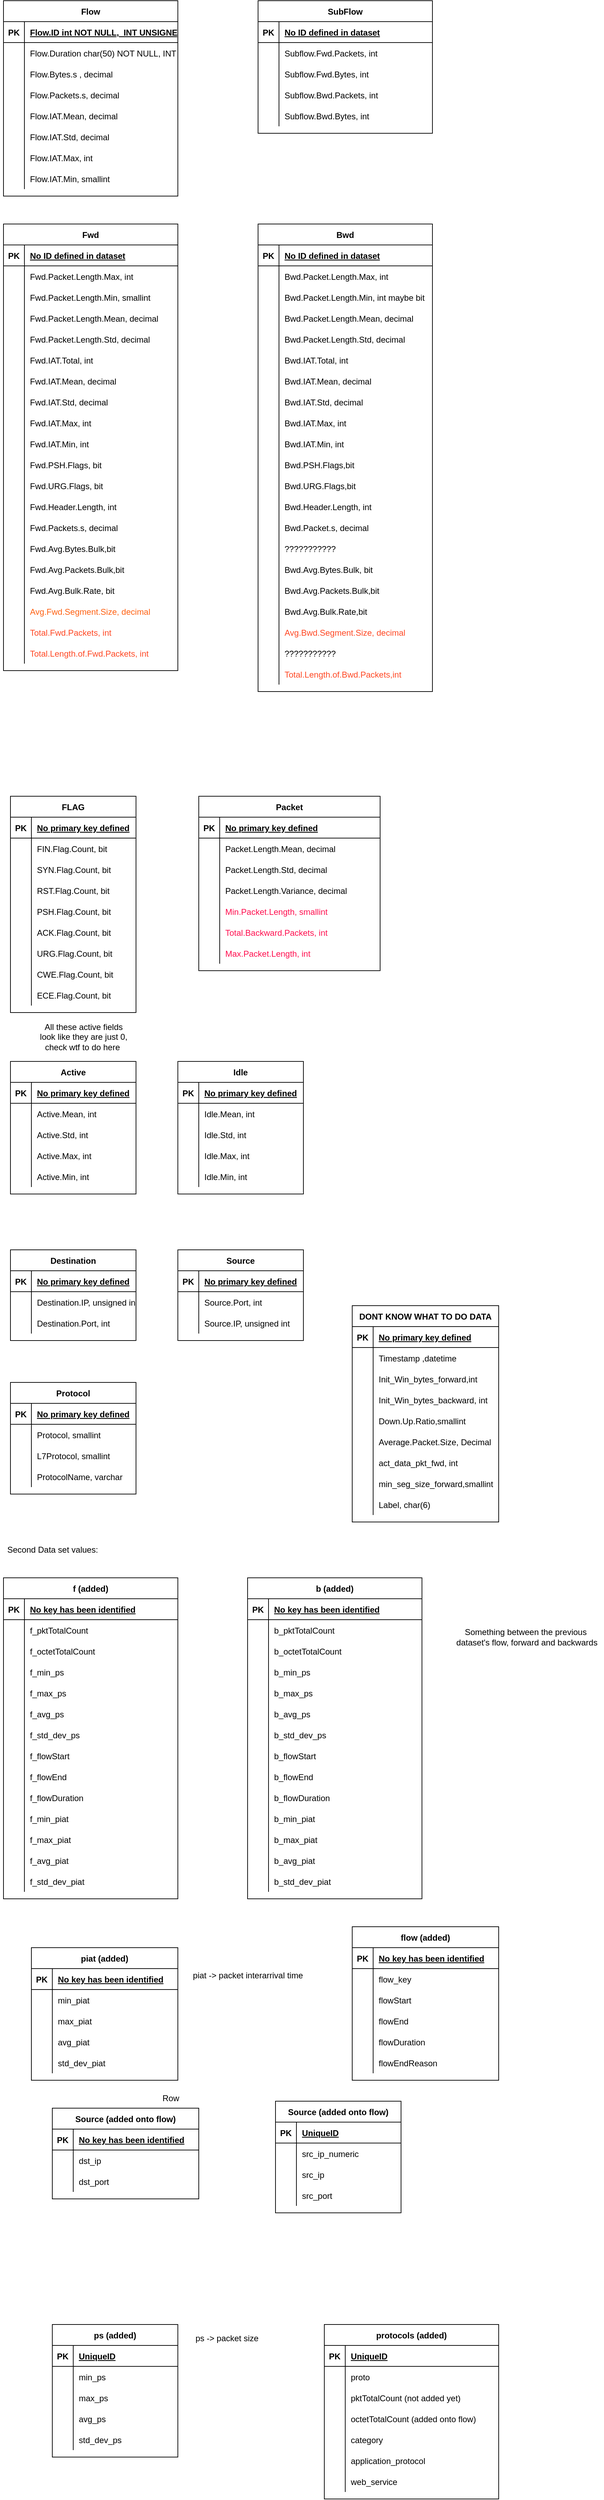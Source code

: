<mxfile version="14.4.6" type="device"><diagram id="R2lEEEUBdFMjLlhIrx00" name="Page-1"><mxGraphModel dx="1426" dy="794" grid="1" gridSize="10" guides="1" tooltips="1" connect="1" arrows="1" fold="1" page="1" pageScale="1" pageWidth="850" pageHeight="1100" math="0" shadow="0" extFonts="Permanent Marker^https://fonts.googleapis.com/css?family=Permanent+Marker"><root><mxCell id="0"/><mxCell id="1" parent="0"/><mxCell id="C-vyLk0tnHw3VtMMgP7b-2" value="SubFlow" style="shape=table;startSize=30;container=1;collapsible=1;childLayout=tableLayout;fixedRows=1;rowLines=0;fontStyle=1;align=center;resizeLast=1;" parent="1" vertex="1"><mxGeometry x="425" y="10" width="250" height="190" as="geometry"/></mxCell><mxCell id="C-vyLk0tnHw3VtMMgP7b-3" value="" style="shape=partialRectangle;collapsible=0;dropTarget=0;pointerEvents=0;fillColor=none;points=[[0,0.5],[1,0.5]];portConstraint=eastwest;top=0;left=0;right=0;bottom=1;" parent="C-vyLk0tnHw3VtMMgP7b-2" vertex="1"><mxGeometry y="30" width="250" height="30" as="geometry"/></mxCell><mxCell id="C-vyLk0tnHw3VtMMgP7b-4" value="PK" style="shape=partialRectangle;overflow=hidden;connectable=0;fillColor=none;top=0;left=0;bottom=0;right=0;fontStyle=1;" parent="C-vyLk0tnHw3VtMMgP7b-3" vertex="1"><mxGeometry width="30" height="30" as="geometry"/></mxCell><mxCell id="C-vyLk0tnHw3VtMMgP7b-5" value="No ID defined in dataset" style="shape=partialRectangle;overflow=hidden;connectable=0;fillColor=none;top=0;left=0;bottom=0;right=0;align=left;spacingLeft=6;fontStyle=5;" parent="C-vyLk0tnHw3VtMMgP7b-3" vertex="1"><mxGeometry x="30" width="220" height="30" as="geometry"/></mxCell><mxCell id="C-vyLk0tnHw3VtMMgP7b-6" value="" style="shape=partialRectangle;collapsible=0;dropTarget=0;pointerEvents=0;fillColor=none;points=[[0,0.5],[1,0.5]];portConstraint=eastwest;top=0;left=0;right=0;bottom=0;" parent="C-vyLk0tnHw3VtMMgP7b-2" vertex="1"><mxGeometry y="60" width="250" height="30" as="geometry"/></mxCell><mxCell id="C-vyLk0tnHw3VtMMgP7b-7" value="" style="shape=partialRectangle;overflow=hidden;connectable=0;fillColor=none;top=0;left=0;bottom=0;right=0;" parent="C-vyLk0tnHw3VtMMgP7b-6" vertex="1"><mxGeometry width="30" height="30" as="geometry"/></mxCell><mxCell id="C-vyLk0tnHw3VtMMgP7b-8" value="Subflow.Fwd.Packets, int " style="shape=partialRectangle;overflow=hidden;connectable=0;fillColor=none;top=0;left=0;bottom=0;right=0;align=left;spacingLeft=6;" parent="C-vyLk0tnHw3VtMMgP7b-6" vertex="1"><mxGeometry x="30" width="220" height="30" as="geometry"/></mxCell><mxCell id="C-vyLk0tnHw3VtMMgP7b-9" value="" style="shape=partialRectangle;collapsible=0;dropTarget=0;pointerEvents=0;fillColor=none;points=[[0,0.5],[1,0.5]];portConstraint=eastwest;top=0;left=0;right=0;bottom=0;" parent="C-vyLk0tnHw3VtMMgP7b-2" vertex="1"><mxGeometry y="90" width="250" height="30" as="geometry"/></mxCell><mxCell id="C-vyLk0tnHw3VtMMgP7b-10" value="" style="shape=partialRectangle;overflow=hidden;connectable=0;fillColor=none;top=0;left=0;bottom=0;right=0;" parent="C-vyLk0tnHw3VtMMgP7b-9" vertex="1"><mxGeometry width="30" height="30" as="geometry"/></mxCell><mxCell id="C-vyLk0tnHw3VtMMgP7b-11" value="Subflow.Fwd.Bytes, int" style="shape=partialRectangle;overflow=hidden;connectable=0;fillColor=none;top=0;left=0;bottom=0;right=0;align=left;spacingLeft=6;" parent="C-vyLk0tnHw3VtMMgP7b-9" vertex="1"><mxGeometry x="30" width="220" height="30" as="geometry"/></mxCell><mxCell id="mAEswLh5tDsStTQ-n_DL-63" value="" style="shape=partialRectangle;collapsible=0;dropTarget=0;pointerEvents=0;fillColor=none;top=0;left=0;bottom=0;right=0;points=[[0,0.5],[1,0.5]];portConstraint=eastwest;fontColor=#FF6112;" parent="C-vyLk0tnHw3VtMMgP7b-2" vertex="1"><mxGeometry y="120" width="250" height="30" as="geometry"/></mxCell><mxCell id="mAEswLh5tDsStTQ-n_DL-64" value="" style="shape=partialRectangle;connectable=0;fillColor=none;top=0;left=0;bottom=0;right=0;editable=1;overflow=hidden;" parent="mAEswLh5tDsStTQ-n_DL-63" vertex="1"><mxGeometry width="30" height="30" as="geometry"/></mxCell><mxCell id="mAEswLh5tDsStTQ-n_DL-65" value="Subflow.Bwd.Packets, int" style="shape=partialRectangle;connectable=0;fillColor=none;top=0;left=0;bottom=0;right=0;align=left;spacingLeft=6;overflow=hidden;" parent="mAEswLh5tDsStTQ-n_DL-63" vertex="1"><mxGeometry x="30" width="220" height="30" as="geometry"/></mxCell><mxCell id="mAEswLh5tDsStTQ-n_DL-66" value="" style="shape=partialRectangle;collapsible=0;dropTarget=0;pointerEvents=0;fillColor=none;top=0;left=0;bottom=0;right=0;points=[[0,0.5],[1,0.5]];portConstraint=eastwest;fontColor=#FF6112;" parent="C-vyLk0tnHw3VtMMgP7b-2" vertex="1"><mxGeometry y="150" width="250" height="30" as="geometry"/></mxCell><mxCell id="mAEswLh5tDsStTQ-n_DL-67" value="" style="shape=partialRectangle;connectable=0;fillColor=none;top=0;left=0;bottom=0;right=0;editable=1;overflow=hidden;" parent="mAEswLh5tDsStTQ-n_DL-66" vertex="1"><mxGeometry width="30" height="30" as="geometry"/></mxCell><mxCell id="mAEswLh5tDsStTQ-n_DL-68" value="Subflow.Bwd.Bytes, int" style="shape=partialRectangle;connectable=0;fillColor=none;top=0;left=0;bottom=0;right=0;align=left;spacingLeft=6;overflow=hidden;" parent="mAEswLh5tDsStTQ-n_DL-66" vertex="1"><mxGeometry x="30" width="220" height="30" as="geometry"/></mxCell><mxCell id="C-vyLk0tnHw3VtMMgP7b-23" value="Flow" style="shape=table;startSize=30;container=1;collapsible=1;childLayout=tableLayout;fixedRows=1;rowLines=0;fontStyle=1;align=center;resizeLast=1;" parent="1" vertex="1"><mxGeometry x="60" y="10" width="250" height="280" as="geometry"/></mxCell><mxCell id="C-vyLk0tnHw3VtMMgP7b-24" value="" style="shape=partialRectangle;collapsible=0;dropTarget=0;pointerEvents=0;fillColor=none;points=[[0,0.5],[1,0.5]];portConstraint=eastwest;top=0;left=0;right=0;bottom=1;" parent="C-vyLk0tnHw3VtMMgP7b-23" vertex="1"><mxGeometry y="30" width="250" height="30" as="geometry"/></mxCell><mxCell id="C-vyLk0tnHw3VtMMgP7b-25" value="PK" style="shape=partialRectangle;overflow=hidden;connectable=0;fillColor=none;top=0;left=0;bottom=0;right=0;fontStyle=1;" parent="C-vyLk0tnHw3VtMMgP7b-24" vertex="1"><mxGeometry width="30" height="30" as="geometry"/></mxCell><mxCell id="C-vyLk0tnHw3VtMMgP7b-26" value="Flow.ID int NOT NULL,  INT UNSIGNED" style="shape=partialRectangle;overflow=hidden;connectable=0;fillColor=none;top=0;left=0;bottom=0;right=0;align=left;spacingLeft=6;fontStyle=5;" parent="C-vyLk0tnHw3VtMMgP7b-24" vertex="1"><mxGeometry x="30" width="220" height="30" as="geometry"/></mxCell><mxCell id="C-vyLk0tnHw3VtMMgP7b-27" value="" style="shape=partialRectangle;collapsible=0;dropTarget=0;pointerEvents=0;fillColor=none;points=[[0,0.5],[1,0.5]];portConstraint=eastwest;top=0;left=0;right=0;bottom=0;" parent="C-vyLk0tnHw3VtMMgP7b-23" vertex="1"><mxGeometry y="60" width="250" height="30" as="geometry"/></mxCell><mxCell id="C-vyLk0tnHw3VtMMgP7b-28" value="" style="shape=partialRectangle;overflow=hidden;connectable=0;fillColor=none;top=0;left=0;bottom=0;right=0;" parent="C-vyLk0tnHw3VtMMgP7b-27" vertex="1"><mxGeometry width="30" height="30" as="geometry"/></mxCell><mxCell id="C-vyLk0tnHw3VtMMgP7b-29" value="Flow.Duration char(50) NOT NULL, INT" style="shape=partialRectangle;overflow=hidden;connectable=0;fillColor=none;top=0;left=0;bottom=0;right=0;align=left;spacingLeft=6;" parent="C-vyLk0tnHw3VtMMgP7b-27" vertex="1"><mxGeometry x="30" width="220" height="30" as="geometry"/></mxCell><mxCell id="mAEswLh5tDsStTQ-n_DL-32" value="" style="shape=partialRectangle;collapsible=0;dropTarget=0;pointerEvents=0;fillColor=none;top=0;left=0;bottom=0;right=0;points=[[0,0.5],[1,0.5]];portConstraint=eastwest;" parent="C-vyLk0tnHw3VtMMgP7b-23" vertex="1"><mxGeometry y="90" width="250" height="30" as="geometry"/></mxCell><mxCell id="mAEswLh5tDsStTQ-n_DL-33" value="" style="shape=partialRectangle;connectable=0;fillColor=none;top=0;left=0;bottom=0;right=0;editable=1;overflow=hidden;" parent="mAEswLh5tDsStTQ-n_DL-32" vertex="1"><mxGeometry width="30" height="30" as="geometry"/></mxCell><mxCell id="mAEswLh5tDsStTQ-n_DL-34" value="Flow.Bytes.s , decimal" style="shape=partialRectangle;connectable=0;fillColor=none;top=0;left=0;bottom=0;right=0;align=left;spacingLeft=6;overflow=hidden;" parent="mAEswLh5tDsStTQ-n_DL-32" vertex="1"><mxGeometry x="30" width="220" height="30" as="geometry"/></mxCell><mxCell id="mAEswLh5tDsStTQ-n_DL-42" value="" style="shape=partialRectangle;collapsible=0;dropTarget=0;pointerEvents=0;fillColor=none;top=0;left=0;bottom=0;right=0;points=[[0,0.5],[1,0.5]];portConstraint=eastwest;" parent="C-vyLk0tnHw3VtMMgP7b-23" vertex="1"><mxGeometry y="120" width="250" height="30" as="geometry"/></mxCell><mxCell id="mAEswLh5tDsStTQ-n_DL-43" value="" style="shape=partialRectangle;connectable=0;fillColor=none;top=0;left=0;bottom=0;right=0;editable=1;overflow=hidden;" parent="mAEswLh5tDsStTQ-n_DL-42" vertex="1"><mxGeometry width="30" height="30" as="geometry"/></mxCell><mxCell id="mAEswLh5tDsStTQ-n_DL-44" value="Flow.Packets.s, decimal" style="shape=partialRectangle;connectable=0;fillColor=none;top=0;left=0;bottom=0;right=0;align=left;spacingLeft=6;overflow=hidden;" parent="mAEswLh5tDsStTQ-n_DL-42" vertex="1"><mxGeometry x="30" width="220" height="30" as="geometry"/></mxCell><mxCell id="mAEswLh5tDsStTQ-n_DL-35" value="" style="shape=partialRectangle;collapsible=0;dropTarget=0;pointerEvents=0;fillColor=none;top=0;left=0;bottom=0;right=0;points=[[0,0.5],[1,0.5]];portConstraint=eastwest;" parent="C-vyLk0tnHw3VtMMgP7b-23" vertex="1"><mxGeometry y="150" width="250" height="30" as="geometry"/></mxCell><mxCell id="mAEswLh5tDsStTQ-n_DL-36" value="" style="shape=partialRectangle;connectable=0;fillColor=none;top=0;left=0;bottom=0;right=0;editable=1;overflow=hidden;" parent="mAEswLh5tDsStTQ-n_DL-35" vertex="1"><mxGeometry width="30" height="30" as="geometry"/></mxCell><mxCell id="mAEswLh5tDsStTQ-n_DL-37" value="Flow.IAT.Mean, decimal" style="shape=partialRectangle;connectable=0;fillColor=none;top=0;left=0;bottom=0;right=0;align=left;spacingLeft=6;overflow=hidden;" parent="mAEswLh5tDsStTQ-n_DL-35" vertex="1"><mxGeometry x="30" width="220" height="30" as="geometry"/></mxCell><mxCell id="mAEswLh5tDsStTQ-n_DL-45" value="" style="shape=partialRectangle;collapsible=0;dropTarget=0;pointerEvents=0;fillColor=none;top=0;left=0;bottom=0;right=0;points=[[0,0.5],[1,0.5]];portConstraint=eastwest;" parent="C-vyLk0tnHw3VtMMgP7b-23" vertex="1"><mxGeometry y="180" width="250" height="30" as="geometry"/></mxCell><mxCell id="mAEswLh5tDsStTQ-n_DL-46" value="" style="shape=partialRectangle;connectable=0;fillColor=none;top=0;left=0;bottom=0;right=0;editable=1;overflow=hidden;" parent="mAEswLh5tDsStTQ-n_DL-45" vertex="1"><mxGeometry width="30" height="30" as="geometry"/></mxCell><mxCell id="mAEswLh5tDsStTQ-n_DL-47" value="Flow.IAT.Std, decimal" style="shape=partialRectangle;connectable=0;fillColor=none;top=0;left=0;bottom=0;right=0;align=left;spacingLeft=6;overflow=hidden;" parent="mAEswLh5tDsStTQ-n_DL-45" vertex="1"><mxGeometry x="30" width="220" height="30" as="geometry"/></mxCell><mxCell id="mAEswLh5tDsStTQ-n_DL-48" value="" style="shape=partialRectangle;collapsible=0;dropTarget=0;pointerEvents=0;fillColor=none;top=0;left=0;bottom=0;right=0;points=[[0,0.5],[1,0.5]];portConstraint=eastwest;" parent="C-vyLk0tnHw3VtMMgP7b-23" vertex="1"><mxGeometry y="210" width="250" height="30" as="geometry"/></mxCell><mxCell id="mAEswLh5tDsStTQ-n_DL-49" value="" style="shape=partialRectangle;connectable=0;fillColor=none;top=0;left=0;bottom=0;right=0;editable=1;overflow=hidden;" parent="mAEswLh5tDsStTQ-n_DL-48" vertex="1"><mxGeometry width="30" height="30" as="geometry"/></mxCell><mxCell id="mAEswLh5tDsStTQ-n_DL-50" value="Flow.IAT.Max, int" style="shape=partialRectangle;connectable=0;fillColor=none;top=0;left=0;bottom=0;right=0;align=left;spacingLeft=6;overflow=hidden;" parent="mAEswLh5tDsStTQ-n_DL-48" vertex="1"><mxGeometry x="30" width="220" height="30" as="geometry"/></mxCell><mxCell id="mAEswLh5tDsStTQ-n_DL-54" value="" style="shape=partialRectangle;collapsible=0;dropTarget=0;pointerEvents=0;fillColor=none;top=0;left=0;bottom=0;right=0;points=[[0,0.5],[1,0.5]];portConstraint=eastwest;" parent="C-vyLk0tnHw3VtMMgP7b-23" vertex="1"><mxGeometry y="240" width="250" height="30" as="geometry"/></mxCell><mxCell id="mAEswLh5tDsStTQ-n_DL-55" value="" style="shape=partialRectangle;connectable=0;fillColor=none;top=0;left=0;bottom=0;right=0;editable=1;overflow=hidden;" parent="mAEswLh5tDsStTQ-n_DL-54" vertex="1"><mxGeometry width="30" height="30" as="geometry"/></mxCell><mxCell id="mAEswLh5tDsStTQ-n_DL-56" value="Flow.IAT.Min, smallint" style="shape=partialRectangle;connectable=0;fillColor=none;top=0;left=0;bottom=0;right=0;align=left;spacingLeft=6;overflow=hidden;" parent="mAEswLh5tDsStTQ-n_DL-54" vertex="1"><mxGeometry x="30" width="220" height="30" as="geometry"/></mxCell><mxCell id="mAEswLh5tDsStTQ-n_DL-72" value="Fwd" style="shape=table;startSize=30;container=1;collapsible=1;childLayout=tableLayout;fixedRows=1;rowLines=0;fontStyle=1;align=center;resizeLast=1;" parent="1" vertex="1"><mxGeometry x="60" y="330" width="250" height="640" as="geometry"/></mxCell><mxCell id="mAEswLh5tDsStTQ-n_DL-73" value="" style="shape=partialRectangle;collapsible=0;dropTarget=0;pointerEvents=0;fillColor=none;points=[[0,0.5],[1,0.5]];portConstraint=eastwest;top=0;left=0;right=0;bottom=1;" parent="mAEswLh5tDsStTQ-n_DL-72" vertex="1"><mxGeometry y="30" width="250" height="30" as="geometry"/></mxCell><mxCell id="mAEswLh5tDsStTQ-n_DL-74" value="PK" style="shape=partialRectangle;overflow=hidden;connectable=0;fillColor=none;top=0;left=0;bottom=0;right=0;fontStyle=1;" parent="mAEswLh5tDsStTQ-n_DL-73" vertex="1"><mxGeometry width="30" height="30" as="geometry"/></mxCell><mxCell id="mAEswLh5tDsStTQ-n_DL-75" value="No ID defined in dataset" style="shape=partialRectangle;overflow=hidden;connectable=0;fillColor=none;top=0;left=0;bottom=0;right=0;align=left;spacingLeft=6;fontStyle=5;" parent="mAEswLh5tDsStTQ-n_DL-73" vertex="1"><mxGeometry x="30" width="220" height="30" as="geometry"/></mxCell><mxCell id="mAEswLh5tDsStTQ-n_DL-76" value="" style="shape=partialRectangle;collapsible=0;dropTarget=0;pointerEvents=0;fillColor=none;points=[[0,0.5],[1,0.5]];portConstraint=eastwest;top=0;left=0;right=0;bottom=0;" parent="mAEswLh5tDsStTQ-n_DL-72" vertex="1"><mxGeometry y="60" width="250" height="30" as="geometry"/></mxCell><mxCell id="mAEswLh5tDsStTQ-n_DL-77" value="" style="shape=partialRectangle;overflow=hidden;connectable=0;fillColor=none;top=0;left=0;bottom=0;right=0;" parent="mAEswLh5tDsStTQ-n_DL-76" vertex="1"><mxGeometry width="30" height="30" as="geometry"/></mxCell><mxCell id="mAEswLh5tDsStTQ-n_DL-78" value="Fwd.Packet.Length.Max, int" style="shape=partialRectangle;overflow=hidden;connectable=0;fillColor=none;top=0;left=0;bottom=0;right=0;align=left;spacingLeft=6;" parent="mAEswLh5tDsStTQ-n_DL-76" vertex="1"><mxGeometry x="30" width="220" height="30" as="geometry"/></mxCell><mxCell id="mAEswLh5tDsStTQ-n_DL-79" value="" style="shape=partialRectangle;collapsible=0;dropTarget=0;pointerEvents=0;fillColor=none;top=0;left=0;bottom=0;right=0;points=[[0,0.5],[1,0.5]];portConstraint=eastwest;" parent="mAEswLh5tDsStTQ-n_DL-72" vertex="1"><mxGeometry y="90" width="250" height="30" as="geometry"/></mxCell><mxCell id="mAEswLh5tDsStTQ-n_DL-80" value="" style="shape=partialRectangle;connectable=0;fillColor=none;top=0;left=0;bottom=0;right=0;editable=1;overflow=hidden;" parent="mAEswLh5tDsStTQ-n_DL-79" vertex="1"><mxGeometry width="30" height="30" as="geometry"/></mxCell><mxCell id="mAEswLh5tDsStTQ-n_DL-81" value="Fwd.Packet.Length.Min, smallint" style="shape=partialRectangle;connectable=0;fillColor=none;top=0;left=0;bottom=0;right=0;align=left;spacingLeft=6;overflow=hidden;" parent="mAEswLh5tDsStTQ-n_DL-79" vertex="1"><mxGeometry x="30" width="220" height="30" as="geometry"/></mxCell><mxCell id="mAEswLh5tDsStTQ-n_DL-82" value="" style="shape=partialRectangle;collapsible=0;dropTarget=0;pointerEvents=0;fillColor=none;top=0;left=0;bottom=0;right=0;points=[[0,0.5],[1,0.5]];portConstraint=eastwest;" parent="mAEswLh5tDsStTQ-n_DL-72" vertex="1"><mxGeometry y="120" width="250" height="30" as="geometry"/></mxCell><mxCell id="mAEswLh5tDsStTQ-n_DL-83" value="" style="shape=partialRectangle;connectable=0;fillColor=none;top=0;left=0;bottom=0;right=0;editable=1;overflow=hidden;" parent="mAEswLh5tDsStTQ-n_DL-82" vertex="1"><mxGeometry width="30" height="30" as="geometry"/></mxCell><mxCell id="mAEswLh5tDsStTQ-n_DL-84" value="Fwd.Packet.Length.Mean, decimal" style="shape=partialRectangle;connectable=0;fillColor=none;top=0;left=0;bottom=0;right=0;align=left;spacingLeft=6;overflow=hidden;" parent="mAEswLh5tDsStTQ-n_DL-82" vertex="1"><mxGeometry x="30" width="220" height="30" as="geometry"/></mxCell><mxCell id="mAEswLh5tDsStTQ-n_DL-85" value="" style="shape=partialRectangle;collapsible=0;dropTarget=0;pointerEvents=0;fillColor=none;top=0;left=0;bottom=0;right=0;points=[[0,0.5],[1,0.5]];portConstraint=eastwest;" parent="mAEswLh5tDsStTQ-n_DL-72" vertex="1"><mxGeometry y="150" width="250" height="30" as="geometry"/></mxCell><mxCell id="mAEswLh5tDsStTQ-n_DL-86" value="" style="shape=partialRectangle;connectable=0;fillColor=none;top=0;left=0;bottom=0;right=0;editable=1;overflow=hidden;" parent="mAEswLh5tDsStTQ-n_DL-85" vertex="1"><mxGeometry width="30" height="30" as="geometry"/></mxCell><mxCell id="mAEswLh5tDsStTQ-n_DL-87" value="Fwd.Packet.Length.Std, decimal" style="shape=partialRectangle;connectable=0;fillColor=none;top=0;left=0;bottom=0;right=0;align=left;spacingLeft=6;overflow=hidden;" parent="mAEswLh5tDsStTQ-n_DL-85" vertex="1"><mxGeometry x="30" width="220" height="30" as="geometry"/></mxCell><mxCell id="mAEswLh5tDsStTQ-n_DL-88" value="" style="shape=partialRectangle;collapsible=0;dropTarget=0;pointerEvents=0;fillColor=none;top=0;left=0;bottom=0;right=0;points=[[0,0.5],[1,0.5]];portConstraint=eastwest;" parent="mAEswLh5tDsStTQ-n_DL-72" vertex="1"><mxGeometry y="180" width="250" height="30" as="geometry"/></mxCell><mxCell id="mAEswLh5tDsStTQ-n_DL-89" value="" style="shape=partialRectangle;connectable=0;fillColor=none;top=0;left=0;bottom=0;right=0;editable=1;overflow=hidden;" parent="mAEswLh5tDsStTQ-n_DL-88" vertex="1"><mxGeometry width="30" height="30" as="geometry"/></mxCell><mxCell id="mAEswLh5tDsStTQ-n_DL-90" value="Fwd.IAT.Total, int" style="shape=partialRectangle;connectable=0;fillColor=none;top=0;left=0;bottom=0;right=0;align=left;spacingLeft=6;overflow=hidden;" parent="mAEswLh5tDsStTQ-n_DL-88" vertex="1"><mxGeometry x="30" width="220" height="30" as="geometry"/></mxCell><mxCell id="mAEswLh5tDsStTQ-n_DL-91" value="" style="shape=partialRectangle;collapsible=0;dropTarget=0;pointerEvents=0;fillColor=none;top=0;left=0;bottom=0;right=0;points=[[0,0.5],[1,0.5]];portConstraint=eastwest;" parent="mAEswLh5tDsStTQ-n_DL-72" vertex="1"><mxGeometry y="210" width="250" height="30" as="geometry"/></mxCell><mxCell id="mAEswLh5tDsStTQ-n_DL-92" value="" style="shape=partialRectangle;connectable=0;fillColor=none;top=0;left=0;bottom=0;right=0;editable=1;overflow=hidden;" parent="mAEswLh5tDsStTQ-n_DL-91" vertex="1"><mxGeometry width="30" height="30" as="geometry"/></mxCell><mxCell id="mAEswLh5tDsStTQ-n_DL-93" value="Fwd.IAT.Mean, decimal" style="shape=partialRectangle;connectable=0;fillColor=none;top=0;left=0;bottom=0;right=0;align=left;spacingLeft=6;overflow=hidden;" parent="mAEswLh5tDsStTQ-n_DL-91" vertex="1"><mxGeometry x="30" width="220" height="30" as="geometry"/></mxCell><mxCell id="mAEswLh5tDsStTQ-n_DL-94" value="" style="shape=partialRectangle;collapsible=0;dropTarget=0;pointerEvents=0;fillColor=none;top=0;left=0;bottom=0;right=0;points=[[0,0.5],[1,0.5]];portConstraint=eastwest;" parent="mAEswLh5tDsStTQ-n_DL-72" vertex="1"><mxGeometry y="240" width="250" height="30" as="geometry"/></mxCell><mxCell id="mAEswLh5tDsStTQ-n_DL-95" value="" style="shape=partialRectangle;connectable=0;fillColor=none;top=0;left=0;bottom=0;right=0;editable=1;overflow=hidden;" parent="mAEswLh5tDsStTQ-n_DL-94" vertex="1"><mxGeometry width="30" height="30" as="geometry"/></mxCell><mxCell id="mAEswLh5tDsStTQ-n_DL-96" value="Fwd.IAT.Std, decimal" style="shape=partialRectangle;connectable=0;fillColor=none;top=0;left=0;bottom=0;right=0;align=left;spacingLeft=6;overflow=hidden;" parent="mAEswLh5tDsStTQ-n_DL-94" vertex="1"><mxGeometry x="30" width="220" height="30" as="geometry"/></mxCell><mxCell id="mAEswLh5tDsStTQ-n_DL-100" value="" style="shape=partialRectangle;collapsible=0;dropTarget=0;pointerEvents=0;fillColor=none;top=0;left=0;bottom=0;right=0;points=[[0,0.5],[1,0.5]];portConstraint=eastwest;fontColor=#FF6112;" parent="mAEswLh5tDsStTQ-n_DL-72" vertex="1"><mxGeometry y="270" width="250" height="30" as="geometry"/></mxCell><mxCell id="mAEswLh5tDsStTQ-n_DL-101" value="" style="shape=partialRectangle;connectable=0;fillColor=none;top=0;left=0;bottom=0;right=0;editable=1;overflow=hidden;" parent="mAEswLh5tDsStTQ-n_DL-100" vertex="1"><mxGeometry width="30" height="30" as="geometry"/></mxCell><mxCell id="mAEswLh5tDsStTQ-n_DL-102" value="Fwd.IAT.Max, int" style="shape=partialRectangle;connectable=0;fillColor=none;top=0;left=0;bottom=0;right=0;align=left;spacingLeft=6;overflow=hidden;" parent="mAEswLh5tDsStTQ-n_DL-100" vertex="1"><mxGeometry x="30" width="220" height="30" as="geometry"/></mxCell><mxCell id="mAEswLh5tDsStTQ-n_DL-103" value="" style="shape=partialRectangle;collapsible=0;dropTarget=0;pointerEvents=0;fillColor=none;top=0;left=0;bottom=0;right=0;points=[[0,0.5],[1,0.5]];portConstraint=eastwest;fontColor=#FF6112;" parent="mAEswLh5tDsStTQ-n_DL-72" vertex="1"><mxGeometry y="300" width="250" height="30" as="geometry"/></mxCell><mxCell id="mAEswLh5tDsStTQ-n_DL-104" value="" style="shape=partialRectangle;connectable=0;fillColor=none;top=0;left=0;bottom=0;right=0;editable=1;overflow=hidden;" parent="mAEswLh5tDsStTQ-n_DL-103" vertex="1"><mxGeometry width="30" height="30" as="geometry"/></mxCell><mxCell id="mAEswLh5tDsStTQ-n_DL-105" value="Fwd.IAT.Min, int" style="shape=partialRectangle;connectable=0;fillColor=none;top=0;left=0;bottom=0;right=0;align=left;spacingLeft=6;overflow=hidden;" parent="mAEswLh5tDsStTQ-n_DL-103" vertex="1"><mxGeometry x="30" width="220" height="30" as="geometry"/></mxCell><mxCell id="mAEswLh5tDsStTQ-n_DL-106" value="" style="shape=partialRectangle;collapsible=0;dropTarget=0;pointerEvents=0;fillColor=none;top=0;left=0;bottom=0;right=0;points=[[0,0.5],[1,0.5]];portConstraint=eastwest;fontColor=#FF6112;" parent="mAEswLh5tDsStTQ-n_DL-72" vertex="1"><mxGeometry y="330" width="250" height="30" as="geometry"/></mxCell><mxCell id="mAEswLh5tDsStTQ-n_DL-107" value="" style="shape=partialRectangle;connectable=0;fillColor=none;top=0;left=0;bottom=0;right=0;editable=1;overflow=hidden;" parent="mAEswLh5tDsStTQ-n_DL-106" vertex="1"><mxGeometry width="30" height="30" as="geometry"/></mxCell><mxCell id="mAEswLh5tDsStTQ-n_DL-108" value="Fwd.PSH.Flags, bit" style="shape=partialRectangle;connectable=0;fillColor=none;top=0;left=0;bottom=0;right=0;align=left;spacingLeft=6;overflow=hidden;" parent="mAEswLh5tDsStTQ-n_DL-106" vertex="1"><mxGeometry x="30" width="220" height="30" as="geometry"/></mxCell><mxCell id="mAEswLh5tDsStTQ-n_DL-97" value="" style="shape=partialRectangle;collapsible=0;dropTarget=0;pointerEvents=0;fillColor=none;top=0;left=0;bottom=0;right=0;points=[[0,0.5],[1,0.5]];portConstraint=eastwest;fontColor=#FF6112;" parent="mAEswLh5tDsStTQ-n_DL-72" vertex="1"><mxGeometry y="360" width="250" height="30" as="geometry"/></mxCell><mxCell id="mAEswLh5tDsStTQ-n_DL-98" value="" style="shape=partialRectangle;connectable=0;fillColor=none;top=0;left=0;bottom=0;right=0;editable=1;overflow=hidden;" parent="mAEswLh5tDsStTQ-n_DL-97" vertex="1"><mxGeometry width="30" height="30" as="geometry"/></mxCell><mxCell id="mAEswLh5tDsStTQ-n_DL-99" value="Fwd.URG.Flags, bit" style="shape=partialRectangle;connectable=0;fillColor=none;top=0;left=0;bottom=0;right=0;align=left;spacingLeft=6;overflow=hidden;" parent="mAEswLh5tDsStTQ-n_DL-97" vertex="1"><mxGeometry x="30" width="220" height="30" as="geometry"/></mxCell><mxCell id="mAEswLh5tDsStTQ-n_DL-112" value="" style="shape=partialRectangle;collapsible=0;dropTarget=0;pointerEvents=0;fillColor=none;top=0;left=0;bottom=0;right=0;points=[[0,0.5],[1,0.5]];portConstraint=eastwest;fontColor=#FF6112;" parent="mAEswLh5tDsStTQ-n_DL-72" vertex="1"><mxGeometry y="390" width="250" height="30" as="geometry"/></mxCell><mxCell id="mAEswLh5tDsStTQ-n_DL-113" value="" style="shape=partialRectangle;connectable=0;fillColor=none;top=0;left=0;bottom=0;right=0;editable=1;overflow=hidden;" parent="mAEswLh5tDsStTQ-n_DL-112" vertex="1"><mxGeometry width="30" height="30" as="geometry"/></mxCell><mxCell id="mAEswLh5tDsStTQ-n_DL-114" value="Fwd.Header.Length, int" style="shape=partialRectangle;connectable=0;fillColor=none;top=0;left=0;bottom=0;right=0;align=left;spacingLeft=6;overflow=hidden;" parent="mAEswLh5tDsStTQ-n_DL-112" vertex="1"><mxGeometry x="30" width="220" height="30" as="geometry"/></mxCell><mxCell id="mAEswLh5tDsStTQ-n_DL-115" value="" style="shape=partialRectangle;collapsible=0;dropTarget=0;pointerEvents=0;fillColor=none;top=0;left=0;bottom=0;right=0;points=[[0,0.5],[1,0.5]];portConstraint=eastwest;fontColor=#FF6112;" parent="mAEswLh5tDsStTQ-n_DL-72" vertex="1"><mxGeometry y="420" width="250" height="30" as="geometry"/></mxCell><mxCell id="mAEswLh5tDsStTQ-n_DL-116" value="" style="shape=partialRectangle;connectable=0;fillColor=none;top=0;left=0;bottom=0;right=0;editable=1;overflow=hidden;" parent="mAEswLh5tDsStTQ-n_DL-115" vertex="1"><mxGeometry width="30" height="30" as="geometry"/></mxCell><mxCell id="mAEswLh5tDsStTQ-n_DL-117" value="Fwd.Packets.s, decimal" style="shape=partialRectangle;connectable=0;fillColor=none;top=0;left=0;bottom=0;right=0;align=left;spacingLeft=6;overflow=hidden;" parent="mAEswLh5tDsStTQ-n_DL-115" vertex="1"><mxGeometry x="30" width="220" height="30" as="geometry"/></mxCell><mxCell id="mAEswLh5tDsStTQ-n_DL-121" value="" style="shape=partialRectangle;collapsible=0;dropTarget=0;pointerEvents=0;fillColor=none;top=0;left=0;bottom=0;right=0;points=[[0,0.5],[1,0.5]];portConstraint=eastwest;fontColor=#FF6112;" parent="mAEswLh5tDsStTQ-n_DL-72" vertex="1"><mxGeometry y="450" width="250" height="30" as="geometry"/></mxCell><mxCell id="mAEswLh5tDsStTQ-n_DL-122" value="" style="shape=partialRectangle;connectable=0;fillColor=none;top=0;left=0;bottom=0;right=0;editable=1;overflow=hidden;" parent="mAEswLh5tDsStTQ-n_DL-121" vertex="1"><mxGeometry width="30" height="30" as="geometry"/></mxCell><mxCell id="mAEswLh5tDsStTQ-n_DL-123" value="Fwd.Avg.Bytes.Bulk,bit" style="shape=partialRectangle;connectable=0;fillColor=none;top=0;left=0;bottom=0;right=0;align=left;spacingLeft=6;overflow=hidden;" parent="mAEswLh5tDsStTQ-n_DL-121" vertex="1"><mxGeometry x="30" width="220" height="30" as="geometry"/></mxCell><mxCell id="mAEswLh5tDsStTQ-n_DL-124" value="" style="shape=partialRectangle;collapsible=0;dropTarget=0;pointerEvents=0;fillColor=none;top=0;left=0;bottom=0;right=0;points=[[0,0.5],[1,0.5]];portConstraint=eastwest;fontColor=#FF6112;" parent="mAEswLh5tDsStTQ-n_DL-72" vertex="1"><mxGeometry y="480" width="250" height="30" as="geometry"/></mxCell><mxCell id="mAEswLh5tDsStTQ-n_DL-125" value="" style="shape=partialRectangle;connectable=0;fillColor=none;top=0;left=0;bottom=0;right=0;editable=1;overflow=hidden;" parent="mAEswLh5tDsStTQ-n_DL-124" vertex="1"><mxGeometry width="30" height="30" as="geometry"/></mxCell><mxCell id="mAEswLh5tDsStTQ-n_DL-126" value="Fwd.Avg.Packets.Bulk,bit" style="shape=partialRectangle;connectable=0;fillColor=none;top=0;left=0;bottom=0;right=0;align=left;spacingLeft=6;overflow=hidden;" parent="mAEswLh5tDsStTQ-n_DL-124" vertex="1"><mxGeometry x="30" width="220" height="30" as="geometry"/></mxCell><mxCell id="mAEswLh5tDsStTQ-n_DL-127" value="" style="shape=partialRectangle;collapsible=0;dropTarget=0;pointerEvents=0;fillColor=none;top=0;left=0;bottom=0;right=0;points=[[0,0.5],[1,0.5]];portConstraint=eastwest;fontColor=#FF6112;" parent="mAEswLh5tDsStTQ-n_DL-72" vertex="1"><mxGeometry y="510" width="250" height="30" as="geometry"/></mxCell><mxCell id="mAEswLh5tDsStTQ-n_DL-128" value="" style="shape=partialRectangle;connectable=0;fillColor=none;top=0;left=0;bottom=0;right=0;editable=1;overflow=hidden;" parent="mAEswLh5tDsStTQ-n_DL-127" vertex="1"><mxGeometry width="30" height="30" as="geometry"/></mxCell><mxCell id="mAEswLh5tDsStTQ-n_DL-129" value="Fwd.Avg.Bulk.Rate, bit" style="shape=partialRectangle;connectable=0;fillColor=none;top=0;left=0;bottom=0;right=0;align=left;spacingLeft=6;overflow=hidden;" parent="mAEswLh5tDsStTQ-n_DL-127" vertex="1"><mxGeometry x="30" width="220" height="30" as="geometry"/></mxCell><mxCell id="mAEswLh5tDsStTQ-n_DL-201" value="" style="shape=partialRectangle;collapsible=0;dropTarget=0;pointerEvents=0;fillColor=none;top=0;left=0;bottom=0;right=0;points=[[0,0.5],[1,0.5]];portConstraint=eastwest;fontColor=#FF6112;" parent="mAEswLh5tDsStTQ-n_DL-72" vertex="1"><mxGeometry y="540" width="250" height="30" as="geometry"/></mxCell><mxCell id="mAEswLh5tDsStTQ-n_DL-202" value="" style="shape=partialRectangle;connectable=0;fillColor=none;top=0;left=0;bottom=0;right=0;editable=1;overflow=hidden;" parent="mAEswLh5tDsStTQ-n_DL-201" vertex="1"><mxGeometry width="30" height="30" as="geometry"/></mxCell><mxCell id="mAEswLh5tDsStTQ-n_DL-203" value="Avg.Fwd.Segment.Size, decimal" style="shape=partialRectangle;connectable=0;fillColor=none;top=0;left=0;bottom=0;right=0;align=left;spacingLeft=6;overflow=hidden;fontColor=#FF6112;" parent="mAEswLh5tDsStTQ-n_DL-201" vertex="1"><mxGeometry x="30" width="220" height="30" as="geometry"/></mxCell><mxCell id="mAEswLh5tDsStTQ-n_DL-208" value="" style="shape=partialRectangle;collapsible=0;dropTarget=0;pointerEvents=0;fillColor=none;top=0;left=0;bottom=0;right=0;points=[[0,0.5],[1,0.5]];portConstraint=eastwest;fontColor=#FF4824;" parent="mAEswLh5tDsStTQ-n_DL-72" vertex="1"><mxGeometry y="570" width="250" height="30" as="geometry"/></mxCell><mxCell id="mAEswLh5tDsStTQ-n_DL-209" value="" style="shape=partialRectangle;connectable=0;fillColor=none;top=0;left=0;bottom=0;right=0;editable=1;overflow=hidden;" parent="mAEswLh5tDsStTQ-n_DL-208" vertex="1"><mxGeometry width="30" height="30" as="geometry"/></mxCell><mxCell id="mAEswLh5tDsStTQ-n_DL-210" value="Total.Fwd.Packets, int" style="shape=partialRectangle;connectable=0;fillColor=none;top=0;left=0;bottom=0;right=0;align=left;spacingLeft=6;overflow=hidden;fontColor=#FF4824;" parent="mAEswLh5tDsStTQ-n_DL-208" vertex="1"><mxGeometry x="30" width="220" height="30" as="geometry"/></mxCell><mxCell id="mAEswLh5tDsStTQ-n_DL-214" value="" style="shape=partialRectangle;collapsible=0;dropTarget=0;pointerEvents=0;fillColor=none;top=0;left=0;bottom=0;right=0;points=[[0,0.5],[1,0.5]];portConstraint=eastwest;fontColor=#FF4824;" parent="mAEswLh5tDsStTQ-n_DL-72" vertex="1"><mxGeometry y="600" width="250" height="30" as="geometry"/></mxCell><mxCell id="mAEswLh5tDsStTQ-n_DL-215" value="" style="shape=partialRectangle;connectable=0;fillColor=none;top=0;left=0;bottom=0;right=0;editable=1;overflow=hidden;" parent="mAEswLh5tDsStTQ-n_DL-214" vertex="1"><mxGeometry width="30" height="30" as="geometry"/></mxCell><mxCell id="mAEswLh5tDsStTQ-n_DL-216" value="Total.Length.of.Fwd.Packets, int" style="shape=partialRectangle;connectable=0;fillColor=none;top=0;left=0;bottom=0;right=0;align=left;spacingLeft=6;overflow=hidden;fontColor=#FF4824;" parent="mAEswLh5tDsStTQ-n_DL-214" vertex="1"><mxGeometry x="30" width="220" height="30" as="geometry"/></mxCell><mxCell id="mAEswLh5tDsStTQ-n_DL-130" value="Bwd" style="shape=table;startSize=30;container=1;collapsible=1;childLayout=tableLayout;fixedRows=1;rowLines=0;fontStyle=1;align=center;resizeLast=1;" parent="1" vertex="1"><mxGeometry x="425" y="330" width="250" height="670" as="geometry"/></mxCell><mxCell id="mAEswLh5tDsStTQ-n_DL-131" value="" style="shape=partialRectangle;collapsible=0;dropTarget=0;pointerEvents=0;fillColor=none;points=[[0,0.5],[1,0.5]];portConstraint=eastwest;top=0;left=0;right=0;bottom=1;" parent="mAEswLh5tDsStTQ-n_DL-130" vertex="1"><mxGeometry y="30" width="250" height="30" as="geometry"/></mxCell><mxCell id="mAEswLh5tDsStTQ-n_DL-132" value="PK" style="shape=partialRectangle;overflow=hidden;connectable=0;fillColor=none;top=0;left=0;bottom=0;right=0;fontStyle=1;" parent="mAEswLh5tDsStTQ-n_DL-131" vertex="1"><mxGeometry width="30" height="30" as="geometry"/></mxCell><mxCell id="mAEswLh5tDsStTQ-n_DL-133" value="No ID defined in dataset" style="shape=partialRectangle;overflow=hidden;connectable=0;fillColor=none;top=0;left=0;bottom=0;right=0;align=left;spacingLeft=6;fontStyle=5;" parent="mAEswLh5tDsStTQ-n_DL-131" vertex="1"><mxGeometry x="30" width="220" height="30" as="geometry"/></mxCell><mxCell id="mAEswLh5tDsStTQ-n_DL-134" value="" style="shape=partialRectangle;collapsible=0;dropTarget=0;pointerEvents=0;fillColor=none;points=[[0,0.5],[1,0.5]];portConstraint=eastwest;top=0;left=0;right=0;bottom=0;" parent="mAEswLh5tDsStTQ-n_DL-130" vertex="1"><mxGeometry y="60" width="250" height="30" as="geometry"/></mxCell><mxCell id="mAEswLh5tDsStTQ-n_DL-135" value="" style="shape=partialRectangle;overflow=hidden;connectable=0;fillColor=none;top=0;left=0;bottom=0;right=0;" parent="mAEswLh5tDsStTQ-n_DL-134" vertex="1"><mxGeometry width="30" height="30" as="geometry"/></mxCell><mxCell id="mAEswLh5tDsStTQ-n_DL-136" value="Bwd.Packet.Length.Max, int" style="shape=partialRectangle;overflow=hidden;connectable=0;fillColor=none;top=0;left=0;bottom=0;right=0;align=left;spacingLeft=6;" parent="mAEswLh5tDsStTQ-n_DL-134" vertex="1"><mxGeometry x="30" width="220" height="30" as="geometry"/></mxCell><mxCell id="mAEswLh5tDsStTQ-n_DL-137" value="" style="shape=partialRectangle;collapsible=0;dropTarget=0;pointerEvents=0;fillColor=none;top=0;left=0;bottom=0;right=0;points=[[0,0.5],[1,0.5]];portConstraint=eastwest;" parent="mAEswLh5tDsStTQ-n_DL-130" vertex="1"><mxGeometry y="90" width="250" height="30" as="geometry"/></mxCell><mxCell id="mAEswLh5tDsStTQ-n_DL-138" value="" style="shape=partialRectangle;connectable=0;fillColor=none;top=0;left=0;bottom=0;right=0;editable=1;overflow=hidden;" parent="mAEswLh5tDsStTQ-n_DL-137" vertex="1"><mxGeometry width="30" height="30" as="geometry"/></mxCell><mxCell id="mAEswLh5tDsStTQ-n_DL-139" value="Bwd.Packet.Length.Min, int maybe bit" style="shape=partialRectangle;connectable=0;fillColor=none;top=0;left=0;bottom=0;right=0;align=left;spacingLeft=6;overflow=hidden;" parent="mAEswLh5tDsStTQ-n_DL-137" vertex="1"><mxGeometry x="30" width="220" height="30" as="geometry"/></mxCell><mxCell id="mAEswLh5tDsStTQ-n_DL-140" value="" style="shape=partialRectangle;collapsible=0;dropTarget=0;pointerEvents=0;fillColor=none;top=0;left=0;bottom=0;right=0;points=[[0,0.5],[1,0.5]];portConstraint=eastwest;" parent="mAEswLh5tDsStTQ-n_DL-130" vertex="1"><mxGeometry y="120" width="250" height="30" as="geometry"/></mxCell><mxCell id="mAEswLh5tDsStTQ-n_DL-141" value="" style="shape=partialRectangle;connectable=0;fillColor=none;top=0;left=0;bottom=0;right=0;editable=1;overflow=hidden;" parent="mAEswLh5tDsStTQ-n_DL-140" vertex="1"><mxGeometry width="30" height="30" as="geometry"/></mxCell><mxCell id="mAEswLh5tDsStTQ-n_DL-142" value="Bwd.Packet.Length.Mean, decimal" style="shape=partialRectangle;connectable=0;fillColor=none;top=0;left=0;bottom=0;right=0;align=left;spacingLeft=6;overflow=hidden;" parent="mAEswLh5tDsStTQ-n_DL-140" vertex="1"><mxGeometry x="30" width="220" height="30" as="geometry"/></mxCell><mxCell id="mAEswLh5tDsStTQ-n_DL-143" value="" style="shape=partialRectangle;collapsible=0;dropTarget=0;pointerEvents=0;fillColor=none;top=0;left=0;bottom=0;right=0;points=[[0,0.5],[1,0.5]];portConstraint=eastwest;" parent="mAEswLh5tDsStTQ-n_DL-130" vertex="1"><mxGeometry y="150" width="250" height="30" as="geometry"/></mxCell><mxCell id="mAEswLh5tDsStTQ-n_DL-144" value="" style="shape=partialRectangle;connectable=0;fillColor=none;top=0;left=0;bottom=0;right=0;editable=1;overflow=hidden;" parent="mAEswLh5tDsStTQ-n_DL-143" vertex="1"><mxGeometry width="30" height="30" as="geometry"/></mxCell><mxCell id="mAEswLh5tDsStTQ-n_DL-145" value="Bwd.Packet.Length.Std, decimal" style="shape=partialRectangle;connectable=0;fillColor=none;top=0;left=0;bottom=0;right=0;align=left;spacingLeft=6;overflow=hidden;" parent="mAEswLh5tDsStTQ-n_DL-143" vertex="1"><mxGeometry x="30" width="220" height="30" as="geometry"/></mxCell><mxCell id="mAEswLh5tDsStTQ-n_DL-146" value="" style="shape=partialRectangle;collapsible=0;dropTarget=0;pointerEvents=0;fillColor=none;top=0;left=0;bottom=0;right=0;points=[[0,0.5],[1,0.5]];portConstraint=eastwest;" parent="mAEswLh5tDsStTQ-n_DL-130" vertex="1"><mxGeometry y="180" width="250" height="30" as="geometry"/></mxCell><mxCell id="mAEswLh5tDsStTQ-n_DL-147" value="" style="shape=partialRectangle;connectable=0;fillColor=none;top=0;left=0;bottom=0;right=0;editable=1;overflow=hidden;" parent="mAEswLh5tDsStTQ-n_DL-146" vertex="1"><mxGeometry width="30" height="30" as="geometry"/></mxCell><mxCell id="mAEswLh5tDsStTQ-n_DL-148" value="Bwd.IAT.Total, int" style="shape=partialRectangle;connectable=0;fillColor=none;top=0;left=0;bottom=0;right=0;align=left;spacingLeft=6;overflow=hidden;" parent="mAEswLh5tDsStTQ-n_DL-146" vertex="1"><mxGeometry x="30" width="220" height="30" as="geometry"/></mxCell><mxCell id="mAEswLh5tDsStTQ-n_DL-149" value="" style="shape=partialRectangle;collapsible=0;dropTarget=0;pointerEvents=0;fillColor=none;top=0;left=0;bottom=0;right=0;points=[[0,0.5],[1,0.5]];portConstraint=eastwest;" parent="mAEswLh5tDsStTQ-n_DL-130" vertex="1"><mxGeometry y="210" width="250" height="30" as="geometry"/></mxCell><mxCell id="mAEswLh5tDsStTQ-n_DL-150" value="" style="shape=partialRectangle;connectable=0;fillColor=none;top=0;left=0;bottom=0;right=0;editable=1;overflow=hidden;" parent="mAEswLh5tDsStTQ-n_DL-149" vertex="1"><mxGeometry width="30" height="30" as="geometry"/></mxCell><mxCell id="mAEswLh5tDsStTQ-n_DL-151" value="Bwd.IAT.Mean, decimal" style="shape=partialRectangle;connectable=0;fillColor=none;top=0;left=0;bottom=0;right=0;align=left;spacingLeft=6;overflow=hidden;" parent="mAEswLh5tDsStTQ-n_DL-149" vertex="1"><mxGeometry x="30" width="220" height="30" as="geometry"/></mxCell><mxCell id="mAEswLh5tDsStTQ-n_DL-152" value="" style="shape=partialRectangle;collapsible=0;dropTarget=0;pointerEvents=0;fillColor=none;top=0;left=0;bottom=0;right=0;points=[[0,0.5],[1,0.5]];portConstraint=eastwest;" parent="mAEswLh5tDsStTQ-n_DL-130" vertex="1"><mxGeometry y="240" width="250" height="30" as="geometry"/></mxCell><mxCell id="mAEswLh5tDsStTQ-n_DL-153" value="" style="shape=partialRectangle;connectable=0;fillColor=none;top=0;left=0;bottom=0;right=0;editable=1;overflow=hidden;" parent="mAEswLh5tDsStTQ-n_DL-152" vertex="1"><mxGeometry width="30" height="30" as="geometry"/></mxCell><mxCell id="mAEswLh5tDsStTQ-n_DL-154" value="Bwd.IAT.Std, decimal" style="shape=partialRectangle;connectable=0;fillColor=none;top=0;left=0;bottom=0;right=0;align=left;spacingLeft=6;overflow=hidden;" parent="mAEswLh5tDsStTQ-n_DL-152" vertex="1"><mxGeometry x="30" width="220" height="30" as="geometry"/></mxCell><mxCell id="mAEswLh5tDsStTQ-n_DL-155" value="" style="shape=partialRectangle;collapsible=0;dropTarget=0;pointerEvents=0;fillColor=none;top=0;left=0;bottom=0;right=0;points=[[0,0.5],[1,0.5]];portConstraint=eastwest;fontColor=#FF6112;" parent="mAEswLh5tDsStTQ-n_DL-130" vertex="1"><mxGeometry y="270" width="250" height="30" as="geometry"/></mxCell><mxCell id="mAEswLh5tDsStTQ-n_DL-156" value="" style="shape=partialRectangle;connectable=0;fillColor=none;top=0;left=0;bottom=0;right=0;editable=1;overflow=hidden;" parent="mAEswLh5tDsStTQ-n_DL-155" vertex="1"><mxGeometry width="30" height="30" as="geometry"/></mxCell><mxCell id="mAEswLh5tDsStTQ-n_DL-157" value="Bwd.IAT.Max, int" style="shape=partialRectangle;connectable=0;fillColor=none;top=0;left=0;bottom=0;right=0;align=left;spacingLeft=6;overflow=hidden;" parent="mAEswLh5tDsStTQ-n_DL-155" vertex="1"><mxGeometry x="30" width="220" height="30" as="geometry"/></mxCell><mxCell id="mAEswLh5tDsStTQ-n_DL-158" value="" style="shape=partialRectangle;collapsible=0;dropTarget=0;pointerEvents=0;fillColor=none;top=0;left=0;bottom=0;right=0;points=[[0,0.5],[1,0.5]];portConstraint=eastwest;fontColor=#FF6112;" parent="mAEswLh5tDsStTQ-n_DL-130" vertex="1"><mxGeometry y="300" width="250" height="30" as="geometry"/></mxCell><mxCell id="mAEswLh5tDsStTQ-n_DL-159" value="" style="shape=partialRectangle;connectable=0;fillColor=none;top=0;left=0;bottom=0;right=0;editable=1;overflow=hidden;" parent="mAEswLh5tDsStTQ-n_DL-158" vertex="1"><mxGeometry width="30" height="30" as="geometry"/></mxCell><mxCell id="mAEswLh5tDsStTQ-n_DL-160" value="Bwd.IAT.Min, int" style="shape=partialRectangle;connectable=0;fillColor=none;top=0;left=0;bottom=0;right=0;align=left;spacingLeft=6;overflow=hidden;" parent="mAEswLh5tDsStTQ-n_DL-158" vertex="1"><mxGeometry x="30" width="220" height="30" as="geometry"/></mxCell><mxCell id="mAEswLh5tDsStTQ-n_DL-161" value="" style="shape=partialRectangle;collapsible=0;dropTarget=0;pointerEvents=0;fillColor=none;top=0;left=0;bottom=0;right=0;points=[[0,0.5],[1,0.5]];portConstraint=eastwest;fontColor=#FF6112;" parent="mAEswLh5tDsStTQ-n_DL-130" vertex="1"><mxGeometry y="330" width="250" height="30" as="geometry"/></mxCell><mxCell id="mAEswLh5tDsStTQ-n_DL-162" value="" style="shape=partialRectangle;connectable=0;fillColor=none;top=0;left=0;bottom=0;right=0;editable=1;overflow=hidden;" parent="mAEswLh5tDsStTQ-n_DL-161" vertex="1"><mxGeometry width="30" height="30" as="geometry"/></mxCell><mxCell id="mAEswLh5tDsStTQ-n_DL-163" value="Bwd.PSH.Flags,bit" style="shape=partialRectangle;connectable=0;fillColor=none;top=0;left=0;bottom=0;right=0;align=left;spacingLeft=6;overflow=hidden;" parent="mAEswLh5tDsStTQ-n_DL-161" vertex="1"><mxGeometry x="30" width="220" height="30" as="geometry"/></mxCell><mxCell id="mAEswLh5tDsStTQ-n_DL-164" value="" style="shape=partialRectangle;collapsible=0;dropTarget=0;pointerEvents=0;fillColor=none;top=0;left=0;bottom=0;right=0;points=[[0,0.5],[1,0.5]];portConstraint=eastwest;fontColor=#FF6112;" parent="mAEswLh5tDsStTQ-n_DL-130" vertex="1"><mxGeometry y="360" width="250" height="30" as="geometry"/></mxCell><mxCell id="mAEswLh5tDsStTQ-n_DL-165" value="" style="shape=partialRectangle;connectable=0;fillColor=none;top=0;left=0;bottom=0;right=0;editable=1;overflow=hidden;" parent="mAEswLh5tDsStTQ-n_DL-164" vertex="1"><mxGeometry width="30" height="30" as="geometry"/></mxCell><mxCell id="mAEswLh5tDsStTQ-n_DL-166" value="Bwd.URG.Flags,bit" style="shape=partialRectangle;connectable=0;fillColor=none;top=0;left=0;bottom=0;right=0;align=left;spacingLeft=6;overflow=hidden;" parent="mAEswLh5tDsStTQ-n_DL-164" vertex="1"><mxGeometry x="30" width="220" height="30" as="geometry"/></mxCell><mxCell id="mAEswLh5tDsStTQ-n_DL-167" value="" style="shape=partialRectangle;collapsible=0;dropTarget=0;pointerEvents=0;fillColor=none;top=0;left=0;bottom=0;right=0;points=[[0,0.5],[1,0.5]];portConstraint=eastwest;fontColor=#FF6112;" parent="mAEswLh5tDsStTQ-n_DL-130" vertex="1"><mxGeometry y="390" width="250" height="30" as="geometry"/></mxCell><mxCell id="mAEswLh5tDsStTQ-n_DL-168" value="" style="shape=partialRectangle;connectable=0;fillColor=none;top=0;left=0;bottom=0;right=0;editable=1;overflow=hidden;" parent="mAEswLh5tDsStTQ-n_DL-167" vertex="1"><mxGeometry width="30" height="30" as="geometry"/></mxCell><mxCell id="mAEswLh5tDsStTQ-n_DL-169" value="Bwd.Header.Length, int" style="shape=partialRectangle;connectable=0;fillColor=none;top=0;left=0;bottom=0;right=0;align=left;spacingLeft=6;overflow=hidden;" parent="mAEswLh5tDsStTQ-n_DL-167" vertex="1"><mxGeometry x="30" width="220" height="30" as="geometry"/></mxCell><mxCell id="mAEswLh5tDsStTQ-n_DL-170" value="" style="shape=partialRectangle;collapsible=0;dropTarget=0;pointerEvents=0;fillColor=none;top=0;left=0;bottom=0;right=0;points=[[0,0.5],[1,0.5]];portConstraint=eastwest;fontColor=#FF6112;" parent="mAEswLh5tDsStTQ-n_DL-130" vertex="1"><mxGeometry y="420" width="250" height="30" as="geometry"/></mxCell><mxCell id="mAEswLh5tDsStTQ-n_DL-171" value="" style="shape=partialRectangle;connectable=0;fillColor=none;top=0;left=0;bottom=0;right=0;editable=1;overflow=hidden;" parent="mAEswLh5tDsStTQ-n_DL-170" vertex="1"><mxGeometry width="30" height="30" as="geometry"/></mxCell><mxCell id="mAEswLh5tDsStTQ-n_DL-172" value="Bwd.Packet.s, decimal" style="shape=partialRectangle;connectable=0;fillColor=none;top=0;left=0;bottom=0;right=0;align=left;spacingLeft=6;overflow=hidden;" parent="mAEswLh5tDsStTQ-n_DL-170" vertex="1"><mxGeometry x="30" width="220" height="30" as="geometry"/></mxCell><mxCell id="mAEswLh5tDsStTQ-n_DL-173" value="" style="shape=partialRectangle;collapsible=0;dropTarget=0;pointerEvents=0;fillColor=none;top=0;left=0;bottom=0;right=0;points=[[0,0.5],[1,0.5]];portConstraint=eastwest;fontColor=#FF6112;" parent="mAEswLh5tDsStTQ-n_DL-130" vertex="1"><mxGeometry y="450" width="250" height="30" as="geometry"/></mxCell><mxCell id="mAEswLh5tDsStTQ-n_DL-174" value="" style="shape=partialRectangle;connectable=0;fillColor=none;top=0;left=0;bottom=0;right=0;editable=1;overflow=hidden;" parent="mAEswLh5tDsStTQ-n_DL-173" vertex="1"><mxGeometry width="30" height="30" as="geometry"/></mxCell><mxCell id="mAEswLh5tDsStTQ-n_DL-175" value="???????????" style="shape=partialRectangle;connectable=0;fillColor=none;top=0;left=0;bottom=0;right=0;align=left;spacingLeft=6;overflow=hidden;" parent="mAEswLh5tDsStTQ-n_DL-173" vertex="1"><mxGeometry x="30" width="220" height="30" as="geometry"/></mxCell><mxCell id="mAEswLh5tDsStTQ-n_DL-176" value="" style="shape=partialRectangle;collapsible=0;dropTarget=0;pointerEvents=0;fillColor=none;top=0;left=0;bottom=0;right=0;points=[[0,0.5],[1,0.5]];portConstraint=eastwest;fontColor=#FF6112;" parent="mAEswLh5tDsStTQ-n_DL-130" vertex="1"><mxGeometry y="480" width="250" height="30" as="geometry"/></mxCell><mxCell id="mAEswLh5tDsStTQ-n_DL-177" value="" style="shape=partialRectangle;connectable=0;fillColor=none;top=0;left=0;bottom=0;right=0;editable=1;overflow=hidden;" parent="mAEswLh5tDsStTQ-n_DL-176" vertex="1"><mxGeometry width="30" height="30" as="geometry"/></mxCell><mxCell id="mAEswLh5tDsStTQ-n_DL-178" value="Bwd.Avg.Bytes.Bulk, bit" style="shape=partialRectangle;connectable=0;fillColor=none;top=0;left=0;bottom=0;right=0;align=left;spacingLeft=6;overflow=hidden;" parent="mAEswLh5tDsStTQ-n_DL-176" vertex="1"><mxGeometry x="30" width="220" height="30" as="geometry"/></mxCell><mxCell id="mAEswLh5tDsStTQ-n_DL-179" value="" style="shape=partialRectangle;collapsible=0;dropTarget=0;pointerEvents=0;fillColor=none;top=0;left=0;bottom=0;right=0;points=[[0,0.5],[1,0.5]];portConstraint=eastwest;fontColor=#FF6112;" parent="mAEswLh5tDsStTQ-n_DL-130" vertex="1"><mxGeometry y="510" width="250" height="30" as="geometry"/></mxCell><mxCell id="mAEswLh5tDsStTQ-n_DL-180" value="" style="shape=partialRectangle;connectable=0;fillColor=none;top=0;left=0;bottom=0;right=0;editable=1;overflow=hidden;" parent="mAEswLh5tDsStTQ-n_DL-179" vertex="1"><mxGeometry width="30" height="30" as="geometry"/></mxCell><mxCell id="mAEswLh5tDsStTQ-n_DL-181" value="Bwd.Avg.Packets.Bulk,bit" style="shape=partialRectangle;connectable=0;fillColor=none;top=0;left=0;bottom=0;right=0;align=left;spacingLeft=6;overflow=hidden;" parent="mAEswLh5tDsStTQ-n_DL-179" vertex="1"><mxGeometry x="30" width="220" height="30" as="geometry"/></mxCell><mxCell id="mAEswLh5tDsStTQ-n_DL-182" value="" style="shape=partialRectangle;collapsible=0;dropTarget=0;pointerEvents=0;fillColor=none;top=0;left=0;bottom=0;right=0;points=[[0,0.5],[1,0.5]];portConstraint=eastwest;fontColor=#FF6112;" parent="mAEswLh5tDsStTQ-n_DL-130" vertex="1"><mxGeometry y="540" width="250" height="30" as="geometry"/></mxCell><mxCell id="mAEswLh5tDsStTQ-n_DL-183" value="" style="shape=partialRectangle;connectable=0;fillColor=none;top=0;left=0;bottom=0;right=0;editable=1;overflow=hidden;" parent="mAEswLh5tDsStTQ-n_DL-182" vertex="1"><mxGeometry width="30" height="30" as="geometry"/></mxCell><mxCell id="mAEswLh5tDsStTQ-n_DL-184" value="Bwd.Avg.Bulk.Rate,bit" style="shape=partialRectangle;connectable=0;fillColor=none;top=0;left=0;bottom=0;right=0;align=left;spacingLeft=6;overflow=hidden;" parent="mAEswLh5tDsStTQ-n_DL-182" vertex="1"><mxGeometry x="30" width="220" height="30" as="geometry"/></mxCell><mxCell id="mAEswLh5tDsStTQ-n_DL-204" value="" style="shape=partialRectangle;collapsible=0;dropTarget=0;pointerEvents=0;fillColor=none;top=0;left=0;bottom=0;right=0;points=[[0,0.5],[1,0.5]];portConstraint=eastwest;fontColor=#FF6112;" parent="mAEswLh5tDsStTQ-n_DL-130" vertex="1"><mxGeometry y="570" width="250" height="30" as="geometry"/></mxCell><mxCell id="mAEswLh5tDsStTQ-n_DL-205" value="" style="shape=partialRectangle;connectable=0;fillColor=none;top=0;left=0;bottom=0;right=0;editable=1;overflow=hidden;" parent="mAEswLh5tDsStTQ-n_DL-204" vertex="1"><mxGeometry width="30" height="30" as="geometry"/></mxCell><mxCell id="mAEswLh5tDsStTQ-n_DL-206" value="Avg.Bwd.Segment.Size, decimal" style="shape=partialRectangle;connectable=0;fillColor=none;top=0;left=0;bottom=0;right=0;align=left;spacingLeft=6;overflow=hidden;fontColor=#FF4824;" parent="mAEswLh5tDsStTQ-n_DL-204" vertex="1"><mxGeometry x="30" width="220" height="30" as="geometry"/></mxCell><mxCell id="mAEswLh5tDsStTQ-n_DL-217" value="" style="shape=partialRectangle;collapsible=0;dropTarget=0;pointerEvents=0;fillColor=none;top=0;left=0;bottom=0;right=0;points=[[0,0.5],[1,0.5]];portConstraint=eastwest;fontColor=#FF4824;" parent="mAEswLh5tDsStTQ-n_DL-130" vertex="1"><mxGeometry y="600" width="250" height="30" as="geometry"/></mxCell><mxCell id="mAEswLh5tDsStTQ-n_DL-218" value="" style="shape=partialRectangle;connectable=0;fillColor=none;top=0;left=0;bottom=0;right=0;editable=1;overflow=hidden;" parent="mAEswLh5tDsStTQ-n_DL-217" vertex="1"><mxGeometry width="30" height="30" as="geometry"/></mxCell><mxCell id="mAEswLh5tDsStTQ-n_DL-219" value="???????????" style="shape=partialRectangle;connectable=0;fillColor=none;top=0;left=0;bottom=0;right=0;align=left;spacingLeft=6;overflow=hidden;" parent="mAEswLh5tDsStTQ-n_DL-217" vertex="1"><mxGeometry x="30" width="220" height="30" as="geometry"/></mxCell><mxCell id="mAEswLh5tDsStTQ-n_DL-211" value="" style="shape=partialRectangle;collapsible=0;dropTarget=0;pointerEvents=0;fillColor=none;top=0;left=0;bottom=0;right=0;points=[[0,0.5],[1,0.5]];portConstraint=eastwest;fontColor=#FF4824;" parent="mAEswLh5tDsStTQ-n_DL-130" vertex="1"><mxGeometry y="630" width="250" height="30" as="geometry"/></mxCell><mxCell id="mAEswLh5tDsStTQ-n_DL-212" value="" style="shape=partialRectangle;connectable=0;fillColor=none;top=0;left=0;bottom=0;right=0;editable=1;overflow=hidden;" parent="mAEswLh5tDsStTQ-n_DL-211" vertex="1"><mxGeometry width="30" height="30" as="geometry"/></mxCell><mxCell id="mAEswLh5tDsStTQ-n_DL-213" value="Total.Length.of.Bwd.Packets,int" style="shape=partialRectangle;connectable=0;fillColor=none;top=0;left=0;bottom=0;right=0;align=left;spacingLeft=6;overflow=hidden;fontColor=#FF4824;" parent="mAEswLh5tDsStTQ-n_DL-211" vertex="1"><mxGeometry x="30" width="220" height="30" as="geometry"/></mxCell><mxCell id="mAEswLh5tDsStTQ-n_DL-220" value="FLAG" style="shape=table;startSize=30;container=1;collapsible=1;childLayout=tableLayout;fixedRows=1;rowLines=0;fontStyle=1;align=center;resizeLast=1;labelBackgroundColor=#ffffff;" parent="1" vertex="1"><mxGeometry x="70" y="1150" width="180" height="310" as="geometry"/></mxCell><mxCell id="mAEswLh5tDsStTQ-n_DL-221" value="" style="shape=partialRectangle;collapsible=0;dropTarget=0;pointerEvents=0;fillColor=none;top=0;left=0;bottom=1;right=0;points=[[0,0.5],[1,0.5]];portConstraint=eastwest;" parent="mAEswLh5tDsStTQ-n_DL-220" vertex="1"><mxGeometry y="30" width="180" height="30" as="geometry"/></mxCell><mxCell id="mAEswLh5tDsStTQ-n_DL-222" value="PK" style="shape=partialRectangle;connectable=0;fillColor=none;top=0;left=0;bottom=0;right=0;fontStyle=1;overflow=hidden;" parent="mAEswLh5tDsStTQ-n_DL-221" vertex="1"><mxGeometry width="30" height="30" as="geometry"/></mxCell><mxCell id="mAEswLh5tDsStTQ-n_DL-223" value="No primary key defined" style="shape=partialRectangle;connectable=0;fillColor=none;top=0;left=0;bottom=0;right=0;align=left;spacingLeft=6;fontStyle=5;overflow=hidden;" parent="mAEswLh5tDsStTQ-n_DL-221" vertex="1"><mxGeometry x="30" width="150" height="30" as="geometry"/></mxCell><mxCell id="mAEswLh5tDsStTQ-n_DL-224" value="" style="shape=partialRectangle;collapsible=0;dropTarget=0;pointerEvents=0;fillColor=none;top=0;left=0;bottom=0;right=0;points=[[0,0.5],[1,0.5]];portConstraint=eastwest;" parent="mAEswLh5tDsStTQ-n_DL-220" vertex="1"><mxGeometry y="60" width="180" height="30" as="geometry"/></mxCell><mxCell id="mAEswLh5tDsStTQ-n_DL-225" value="" style="shape=partialRectangle;connectable=0;fillColor=none;top=0;left=0;bottom=0;right=0;editable=1;overflow=hidden;" parent="mAEswLh5tDsStTQ-n_DL-224" vertex="1"><mxGeometry width="30" height="30" as="geometry"/></mxCell><mxCell id="mAEswLh5tDsStTQ-n_DL-226" value="FIN.Flag.Count, bit" style="shape=partialRectangle;connectable=0;fillColor=none;top=0;left=0;bottom=0;right=0;align=left;spacingLeft=6;overflow=hidden;" parent="mAEswLh5tDsStTQ-n_DL-224" vertex="1"><mxGeometry x="30" width="150" height="30" as="geometry"/></mxCell><mxCell id="mAEswLh5tDsStTQ-n_DL-227" value="" style="shape=partialRectangle;collapsible=0;dropTarget=0;pointerEvents=0;fillColor=none;top=0;left=0;bottom=0;right=0;points=[[0,0.5],[1,0.5]];portConstraint=eastwest;" parent="mAEswLh5tDsStTQ-n_DL-220" vertex="1"><mxGeometry y="90" width="180" height="30" as="geometry"/></mxCell><mxCell id="mAEswLh5tDsStTQ-n_DL-228" value="" style="shape=partialRectangle;connectable=0;fillColor=none;top=0;left=0;bottom=0;right=0;editable=1;overflow=hidden;" parent="mAEswLh5tDsStTQ-n_DL-227" vertex="1"><mxGeometry width="30" height="30" as="geometry"/></mxCell><mxCell id="mAEswLh5tDsStTQ-n_DL-229" value="SYN.Flag.Count, bit" style="shape=partialRectangle;connectable=0;fillColor=none;top=0;left=0;bottom=0;right=0;align=left;spacingLeft=6;overflow=hidden;" parent="mAEswLh5tDsStTQ-n_DL-227" vertex="1"><mxGeometry x="30" width="150" height="30" as="geometry"/></mxCell><mxCell id="mAEswLh5tDsStTQ-n_DL-230" value="" style="shape=partialRectangle;collapsible=0;dropTarget=0;pointerEvents=0;fillColor=none;top=0;left=0;bottom=0;right=0;points=[[0,0.5],[1,0.5]];portConstraint=eastwest;" parent="mAEswLh5tDsStTQ-n_DL-220" vertex="1"><mxGeometry y="120" width="180" height="30" as="geometry"/></mxCell><mxCell id="mAEswLh5tDsStTQ-n_DL-231" value="" style="shape=partialRectangle;connectable=0;fillColor=none;top=0;left=0;bottom=0;right=0;editable=1;overflow=hidden;" parent="mAEswLh5tDsStTQ-n_DL-230" vertex="1"><mxGeometry width="30" height="30" as="geometry"/></mxCell><mxCell id="mAEswLh5tDsStTQ-n_DL-232" value="RST.Flag.Count, bit" style="shape=partialRectangle;connectable=0;fillColor=none;top=0;left=0;bottom=0;right=0;align=left;spacingLeft=6;overflow=hidden;" parent="mAEswLh5tDsStTQ-n_DL-230" vertex="1"><mxGeometry x="30" width="150" height="30" as="geometry"/></mxCell><mxCell id="mAEswLh5tDsStTQ-n_DL-233" value="" style="shape=partialRectangle;collapsible=0;dropTarget=0;pointerEvents=0;fillColor=none;top=0;left=0;bottom=0;right=0;points=[[0,0.5],[1,0.5]];portConstraint=eastwest;labelBackgroundColor=#ffffff;fontColor=#000000;" parent="mAEswLh5tDsStTQ-n_DL-220" vertex="1"><mxGeometry y="150" width="180" height="30" as="geometry"/></mxCell><mxCell id="mAEswLh5tDsStTQ-n_DL-234" value="" style="shape=partialRectangle;connectable=0;fillColor=none;top=0;left=0;bottom=0;right=0;editable=1;overflow=hidden;" parent="mAEswLh5tDsStTQ-n_DL-233" vertex="1"><mxGeometry width="30" height="30" as="geometry"/></mxCell><mxCell id="mAEswLh5tDsStTQ-n_DL-235" value="PSH.Flag.Count, bit" style="shape=partialRectangle;connectable=0;fillColor=none;top=0;left=0;bottom=0;right=0;align=left;spacingLeft=6;overflow=hidden;" parent="mAEswLh5tDsStTQ-n_DL-233" vertex="1"><mxGeometry x="30" width="150" height="30" as="geometry"/></mxCell><mxCell id="mAEswLh5tDsStTQ-n_DL-236" value="" style="shape=partialRectangle;collapsible=0;dropTarget=0;pointerEvents=0;fillColor=none;top=0;left=0;bottom=0;right=0;points=[[0,0.5],[1,0.5]];portConstraint=eastwest;labelBackgroundColor=#ffffff;fontColor=#000000;" parent="mAEswLh5tDsStTQ-n_DL-220" vertex="1"><mxGeometry y="180" width="180" height="30" as="geometry"/></mxCell><mxCell id="mAEswLh5tDsStTQ-n_DL-237" value="" style="shape=partialRectangle;connectable=0;fillColor=none;top=0;left=0;bottom=0;right=0;editable=1;overflow=hidden;" parent="mAEswLh5tDsStTQ-n_DL-236" vertex="1"><mxGeometry width="30" height="30" as="geometry"/></mxCell><mxCell id="mAEswLh5tDsStTQ-n_DL-238" value="ACK.Flag.Count, bit" style="shape=partialRectangle;connectable=0;fillColor=none;top=0;left=0;bottom=0;right=0;align=left;spacingLeft=6;overflow=hidden;" parent="mAEswLh5tDsStTQ-n_DL-236" vertex="1"><mxGeometry x="30" width="150" height="30" as="geometry"/></mxCell><mxCell id="mAEswLh5tDsStTQ-n_DL-239" value="" style="shape=partialRectangle;collapsible=0;dropTarget=0;pointerEvents=0;fillColor=none;top=0;left=0;bottom=0;right=0;points=[[0,0.5],[1,0.5]];portConstraint=eastwest;labelBackgroundColor=#ffffff;fontColor=#000000;" parent="mAEswLh5tDsStTQ-n_DL-220" vertex="1"><mxGeometry y="210" width="180" height="30" as="geometry"/></mxCell><mxCell id="mAEswLh5tDsStTQ-n_DL-240" value="" style="shape=partialRectangle;connectable=0;fillColor=none;top=0;left=0;bottom=0;right=0;editable=1;overflow=hidden;" parent="mAEswLh5tDsStTQ-n_DL-239" vertex="1"><mxGeometry width="30" height="30" as="geometry"/></mxCell><mxCell id="mAEswLh5tDsStTQ-n_DL-241" value="URG.Flag.Count, bit" style="shape=partialRectangle;connectable=0;fillColor=none;top=0;left=0;bottom=0;right=0;align=left;spacingLeft=6;overflow=hidden;" parent="mAEswLh5tDsStTQ-n_DL-239" vertex="1"><mxGeometry x="30" width="150" height="30" as="geometry"/></mxCell><mxCell id="mAEswLh5tDsStTQ-n_DL-242" value="" style="shape=partialRectangle;collapsible=0;dropTarget=0;pointerEvents=0;fillColor=none;top=0;left=0;bottom=0;right=0;points=[[0,0.5],[1,0.5]];portConstraint=eastwest;labelBackgroundColor=#ffffff;fontColor=#000000;" parent="mAEswLh5tDsStTQ-n_DL-220" vertex="1"><mxGeometry y="240" width="180" height="30" as="geometry"/></mxCell><mxCell id="mAEswLh5tDsStTQ-n_DL-243" value="" style="shape=partialRectangle;connectable=0;fillColor=none;top=0;left=0;bottom=0;right=0;editable=1;overflow=hidden;" parent="mAEswLh5tDsStTQ-n_DL-242" vertex="1"><mxGeometry width="30" height="30" as="geometry"/></mxCell><mxCell id="mAEswLh5tDsStTQ-n_DL-244" value="CWE.Flag.Count, bit" style="shape=partialRectangle;connectable=0;fillColor=none;top=0;left=0;bottom=0;right=0;align=left;spacingLeft=6;overflow=hidden;" parent="mAEswLh5tDsStTQ-n_DL-242" vertex="1"><mxGeometry x="30" width="150" height="30" as="geometry"/></mxCell><mxCell id="mAEswLh5tDsStTQ-n_DL-245" value="" style="shape=partialRectangle;collapsible=0;dropTarget=0;pointerEvents=0;fillColor=none;top=0;left=0;bottom=0;right=0;points=[[0,0.5],[1,0.5]];portConstraint=eastwest;labelBackgroundColor=#ffffff;fontColor=#000000;" parent="mAEswLh5tDsStTQ-n_DL-220" vertex="1"><mxGeometry y="270" width="180" height="30" as="geometry"/></mxCell><mxCell id="mAEswLh5tDsStTQ-n_DL-246" value="" style="shape=partialRectangle;connectable=0;fillColor=none;top=0;left=0;bottom=0;right=0;editable=1;overflow=hidden;" parent="mAEswLh5tDsStTQ-n_DL-245" vertex="1"><mxGeometry width="30" height="30" as="geometry"/></mxCell><mxCell id="mAEswLh5tDsStTQ-n_DL-247" value="ECE.Flag.Count, bit" style="shape=partialRectangle;connectable=0;fillColor=none;top=0;left=0;bottom=0;right=0;align=left;spacingLeft=6;overflow=hidden;" parent="mAEswLh5tDsStTQ-n_DL-245" vertex="1"><mxGeometry x="30" width="150" height="30" as="geometry"/></mxCell><mxCell id="mAEswLh5tDsStTQ-n_DL-251" value="Packet" style="shape=table;startSize=30;container=1;collapsible=1;childLayout=tableLayout;fixedRows=1;rowLines=0;fontStyle=1;align=center;resizeLast=1;labelBackgroundColor=#ffffff;fontColor=#000000;" parent="1" vertex="1"><mxGeometry x="340" y="1150" width="260" height="250" as="geometry"/></mxCell><mxCell id="mAEswLh5tDsStTQ-n_DL-252" value="" style="shape=partialRectangle;collapsible=0;dropTarget=0;pointerEvents=0;fillColor=none;top=0;left=0;bottom=1;right=0;points=[[0,0.5],[1,0.5]];portConstraint=eastwest;" parent="mAEswLh5tDsStTQ-n_DL-251" vertex="1"><mxGeometry y="30" width="260" height="30" as="geometry"/></mxCell><mxCell id="mAEswLh5tDsStTQ-n_DL-253" value="PK" style="shape=partialRectangle;connectable=0;fillColor=none;top=0;left=0;bottom=0;right=0;fontStyle=1;overflow=hidden;" parent="mAEswLh5tDsStTQ-n_DL-252" vertex="1"><mxGeometry width="30" height="30" as="geometry"/></mxCell><mxCell id="mAEswLh5tDsStTQ-n_DL-254" value="No primary key defined" style="shape=partialRectangle;connectable=0;fillColor=none;top=0;left=0;bottom=0;right=0;align=left;spacingLeft=6;fontStyle=5;overflow=hidden;" parent="mAEswLh5tDsStTQ-n_DL-252" vertex="1"><mxGeometry x="30" width="230" height="30" as="geometry"/></mxCell><mxCell id="mAEswLh5tDsStTQ-n_DL-255" value="" style="shape=partialRectangle;collapsible=0;dropTarget=0;pointerEvents=0;fillColor=none;top=0;left=0;bottom=0;right=0;points=[[0,0.5],[1,0.5]];portConstraint=eastwest;" parent="mAEswLh5tDsStTQ-n_DL-251" vertex="1"><mxGeometry y="60" width="260" height="30" as="geometry"/></mxCell><mxCell id="mAEswLh5tDsStTQ-n_DL-256" value="" style="shape=partialRectangle;connectable=0;fillColor=none;top=0;left=0;bottom=0;right=0;editable=1;overflow=hidden;" parent="mAEswLh5tDsStTQ-n_DL-255" vertex="1"><mxGeometry width="30" height="30" as="geometry"/></mxCell><mxCell id="mAEswLh5tDsStTQ-n_DL-257" value="Packet.Length.Mean, decimal" style="shape=partialRectangle;connectable=0;fillColor=none;top=0;left=0;bottom=0;right=0;align=left;spacingLeft=6;overflow=hidden;" parent="mAEswLh5tDsStTQ-n_DL-255" vertex="1"><mxGeometry x="30" width="230" height="30" as="geometry"/></mxCell><mxCell id="mAEswLh5tDsStTQ-n_DL-258" value="" style="shape=partialRectangle;collapsible=0;dropTarget=0;pointerEvents=0;fillColor=none;top=0;left=0;bottom=0;right=0;points=[[0,0.5],[1,0.5]];portConstraint=eastwest;" parent="mAEswLh5tDsStTQ-n_DL-251" vertex="1"><mxGeometry y="90" width="260" height="30" as="geometry"/></mxCell><mxCell id="mAEswLh5tDsStTQ-n_DL-259" value="" style="shape=partialRectangle;connectable=0;fillColor=none;top=0;left=0;bottom=0;right=0;editable=1;overflow=hidden;" parent="mAEswLh5tDsStTQ-n_DL-258" vertex="1"><mxGeometry width="30" height="30" as="geometry"/></mxCell><mxCell id="mAEswLh5tDsStTQ-n_DL-260" value="Packet.Length.Std, decimal" style="shape=partialRectangle;connectable=0;fillColor=none;top=0;left=0;bottom=0;right=0;align=left;spacingLeft=6;overflow=hidden;" parent="mAEswLh5tDsStTQ-n_DL-258" vertex="1"><mxGeometry x="30" width="230" height="30" as="geometry"/></mxCell><mxCell id="mAEswLh5tDsStTQ-n_DL-267" value="" style="shape=partialRectangle;collapsible=0;dropTarget=0;pointerEvents=0;fillColor=none;top=0;left=0;bottom=0;right=0;points=[[0,0.5],[1,0.5]];portConstraint=eastwest;labelBackgroundColor=#ffffff;fontColor=#FF0F4F;" parent="mAEswLh5tDsStTQ-n_DL-251" vertex="1"><mxGeometry y="120" width="260" height="30" as="geometry"/></mxCell><mxCell id="mAEswLh5tDsStTQ-n_DL-268" value="" style="shape=partialRectangle;connectable=0;fillColor=none;top=0;left=0;bottom=0;right=0;editable=1;overflow=hidden;" parent="mAEswLh5tDsStTQ-n_DL-267" vertex="1"><mxGeometry width="30" height="30" as="geometry"/></mxCell><mxCell id="mAEswLh5tDsStTQ-n_DL-269" value="Packet.Length.Variance, decimal" style="shape=partialRectangle;connectable=0;fillColor=none;top=0;left=0;bottom=0;right=0;align=left;spacingLeft=6;overflow=hidden;" parent="mAEswLh5tDsStTQ-n_DL-267" vertex="1"><mxGeometry x="30" width="230" height="30" as="geometry"/></mxCell><mxCell id="mAEswLh5tDsStTQ-n_DL-261" value="" style="shape=partialRectangle;collapsible=0;dropTarget=0;pointerEvents=0;fillColor=none;top=0;left=0;bottom=0;right=0;points=[[0,0.5],[1,0.5]];portConstraint=eastwest;" parent="mAEswLh5tDsStTQ-n_DL-251" vertex="1"><mxGeometry y="150" width="260" height="30" as="geometry"/></mxCell><mxCell id="mAEswLh5tDsStTQ-n_DL-262" value="" style="shape=partialRectangle;connectable=0;fillColor=none;top=0;left=0;bottom=0;right=0;editable=1;overflow=hidden;" parent="mAEswLh5tDsStTQ-n_DL-261" vertex="1"><mxGeometry width="30" height="30" as="geometry"/></mxCell><mxCell id="mAEswLh5tDsStTQ-n_DL-263" value="Min.Packet.Length, smallint" style="shape=partialRectangle;connectable=0;fillColor=none;top=0;left=0;bottom=0;right=0;align=left;spacingLeft=6;overflow=hidden;fontColor=#FF0F4F;" parent="mAEswLh5tDsStTQ-n_DL-261" vertex="1"><mxGeometry x="30" width="230" height="30" as="geometry"/></mxCell><mxCell id="mAEswLh5tDsStTQ-n_DL-264" value="" style="shape=partialRectangle;collapsible=0;dropTarget=0;pointerEvents=0;fillColor=none;top=0;left=0;bottom=0;right=0;points=[[0,0.5],[1,0.5]];portConstraint=eastwest;labelBackgroundColor=#ffffff;fontColor=#FF0F4F;" parent="mAEswLh5tDsStTQ-n_DL-251" vertex="1"><mxGeometry y="180" width="260" height="30" as="geometry"/></mxCell><mxCell id="mAEswLh5tDsStTQ-n_DL-265" value="" style="shape=partialRectangle;connectable=0;fillColor=none;top=0;left=0;bottom=0;right=0;editable=1;overflow=hidden;" parent="mAEswLh5tDsStTQ-n_DL-264" vertex="1"><mxGeometry width="30" height="30" as="geometry"/></mxCell><mxCell id="mAEswLh5tDsStTQ-n_DL-266" value="Total.Backward.Packets, int" style="shape=partialRectangle;connectable=0;fillColor=none;top=0;left=0;bottom=0;right=0;align=left;spacingLeft=6;overflow=hidden;fontColor=#FF0F4F;" parent="mAEswLh5tDsStTQ-n_DL-264" vertex="1"><mxGeometry x="30" width="230" height="30" as="geometry"/></mxCell><mxCell id="mAEswLh5tDsStTQ-n_DL-270" value="" style="shape=partialRectangle;collapsible=0;dropTarget=0;pointerEvents=0;fillColor=none;top=0;left=0;bottom=0;right=0;points=[[0,0.5],[1,0.5]];portConstraint=eastwest;labelBackgroundColor=#ffffff;fontColor=#FF0F4F;" parent="mAEswLh5tDsStTQ-n_DL-251" vertex="1"><mxGeometry y="210" width="260" height="30" as="geometry"/></mxCell><mxCell id="mAEswLh5tDsStTQ-n_DL-271" value="" style="shape=partialRectangle;connectable=0;fillColor=none;top=0;left=0;bottom=0;right=0;editable=1;overflow=hidden;" parent="mAEswLh5tDsStTQ-n_DL-270" vertex="1"><mxGeometry width="30" height="30" as="geometry"/></mxCell><mxCell id="mAEswLh5tDsStTQ-n_DL-272" value="Max.Packet.Length, int" style="shape=partialRectangle;connectable=0;fillColor=none;top=0;left=0;bottom=0;right=0;align=left;spacingLeft=6;overflow=hidden;fontColor=#FF0F4F;" parent="mAEswLh5tDsStTQ-n_DL-270" vertex="1"><mxGeometry x="30" width="230" height="30" as="geometry"/></mxCell><mxCell id="mAEswLh5tDsStTQ-n_DL-273" value="Active" style="shape=table;startSize=30;container=1;collapsible=1;childLayout=tableLayout;fixedRows=1;rowLines=0;fontStyle=1;align=center;resizeLast=1;labelBackgroundColor=#ffffff;" parent="1" vertex="1"><mxGeometry x="70" y="1530" width="180" height="190" as="geometry"/></mxCell><mxCell id="mAEswLh5tDsStTQ-n_DL-274" value="" style="shape=partialRectangle;collapsible=0;dropTarget=0;pointerEvents=0;fillColor=none;top=0;left=0;bottom=1;right=0;points=[[0,0.5],[1,0.5]];portConstraint=eastwest;" parent="mAEswLh5tDsStTQ-n_DL-273" vertex="1"><mxGeometry y="30" width="180" height="30" as="geometry"/></mxCell><mxCell id="mAEswLh5tDsStTQ-n_DL-275" value="PK" style="shape=partialRectangle;connectable=0;fillColor=none;top=0;left=0;bottom=0;right=0;fontStyle=1;overflow=hidden;" parent="mAEswLh5tDsStTQ-n_DL-274" vertex="1"><mxGeometry width="30" height="30" as="geometry"/></mxCell><mxCell id="mAEswLh5tDsStTQ-n_DL-276" value="No primary key defined" style="shape=partialRectangle;connectable=0;fillColor=none;top=0;left=0;bottom=0;right=0;align=left;spacingLeft=6;fontStyle=5;overflow=hidden;" parent="mAEswLh5tDsStTQ-n_DL-274" vertex="1"><mxGeometry x="30" width="150" height="30" as="geometry"/></mxCell><mxCell id="mAEswLh5tDsStTQ-n_DL-277" value="" style="shape=partialRectangle;collapsible=0;dropTarget=0;pointerEvents=0;fillColor=none;top=0;left=0;bottom=0;right=0;points=[[0,0.5],[1,0.5]];portConstraint=eastwest;" parent="mAEswLh5tDsStTQ-n_DL-273" vertex="1"><mxGeometry y="60" width="180" height="30" as="geometry"/></mxCell><mxCell id="mAEswLh5tDsStTQ-n_DL-278" value="" style="shape=partialRectangle;connectable=0;fillColor=none;top=0;left=0;bottom=0;right=0;editable=1;overflow=hidden;" parent="mAEswLh5tDsStTQ-n_DL-277" vertex="1"><mxGeometry width="30" height="30" as="geometry"/></mxCell><mxCell id="mAEswLh5tDsStTQ-n_DL-279" value="Active.Mean, int" style="shape=partialRectangle;connectable=0;fillColor=none;top=0;left=0;bottom=0;right=0;align=left;spacingLeft=6;overflow=hidden;" parent="mAEswLh5tDsStTQ-n_DL-277" vertex="1"><mxGeometry x="30" width="150" height="30" as="geometry"/></mxCell><mxCell id="mAEswLh5tDsStTQ-n_DL-280" value="" style="shape=partialRectangle;collapsible=0;dropTarget=0;pointerEvents=0;fillColor=none;top=0;left=0;bottom=0;right=0;points=[[0,0.5],[1,0.5]];portConstraint=eastwest;" parent="mAEswLh5tDsStTQ-n_DL-273" vertex="1"><mxGeometry y="90" width="180" height="30" as="geometry"/></mxCell><mxCell id="mAEswLh5tDsStTQ-n_DL-281" value="" style="shape=partialRectangle;connectable=0;fillColor=none;top=0;left=0;bottom=0;right=0;editable=1;overflow=hidden;" parent="mAEswLh5tDsStTQ-n_DL-280" vertex="1"><mxGeometry width="30" height="30" as="geometry"/></mxCell><mxCell id="mAEswLh5tDsStTQ-n_DL-282" value="Active.Std, int" style="shape=partialRectangle;connectable=0;fillColor=none;top=0;left=0;bottom=0;right=0;align=left;spacingLeft=6;overflow=hidden;" parent="mAEswLh5tDsStTQ-n_DL-280" vertex="1"><mxGeometry x="30" width="150" height="30" as="geometry"/></mxCell><mxCell id="mAEswLh5tDsStTQ-n_DL-283" value="" style="shape=partialRectangle;collapsible=0;dropTarget=0;pointerEvents=0;fillColor=none;top=0;left=0;bottom=0;right=0;points=[[0,0.5],[1,0.5]];portConstraint=eastwest;" parent="mAEswLh5tDsStTQ-n_DL-273" vertex="1"><mxGeometry y="120" width="180" height="30" as="geometry"/></mxCell><mxCell id="mAEswLh5tDsStTQ-n_DL-284" value="" style="shape=partialRectangle;connectable=0;fillColor=none;top=0;left=0;bottom=0;right=0;editable=1;overflow=hidden;" parent="mAEswLh5tDsStTQ-n_DL-283" vertex="1"><mxGeometry width="30" height="30" as="geometry"/></mxCell><mxCell id="mAEswLh5tDsStTQ-n_DL-285" value="Active.Max, int" style="shape=partialRectangle;connectable=0;fillColor=none;top=0;left=0;bottom=0;right=0;align=left;spacingLeft=6;overflow=hidden;" parent="mAEswLh5tDsStTQ-n_DL-283" vertex="1"><mxGeometry x="30" width="150" height="30" as="geometry"/></mxCell><mxCell id="mAEswLh5tDsStTQ-n_DL-286" value="" style="shape=partialRectangle;collapsible=0;dropTarget=0;pointerEvents=0;fillColor=none;top=0;left=0;bottom=0;right=0;points=[[0,0.5],[1,0.5]];portConstraint=eastwest;labelBackgroundColor=#ffffff;fontColor=#000000;" parent="mAEswLh5tDsStTQ-n_DL-273" vertex="1"><mxGeometry y="150" width="180" height="30" as="geometry"/></mxCell><mxCell id="mAEswLh5tDsStTQ-n_DL-287" value="" style="shape=partialRectangle;connectable=0;fillColor=none;top=0;left=0;bottom=0;right=0;editable=1;overflow=hidden;" parent="mAEswLh5tDsStTQ-n_DL-286" vertex="1"><mxGeometry width="30" height="30" as="geometry"/></mxCell><mxCell id="mAEswLh5tDsStTQ-n_DL-288" value="Active.Min, int" style="shape=partialRectangle;connectable=0;fillColor=none;top=0;left=0;bottom=0;right=0;align=left;spacingLeft=6;overflow=hidden;" parent="mAEswLh5tDsStTQ-n_DL-286" vertex="1"><mxGeometry x="30" width="150" height="30" as="geometry"/></mxCell><mxCell id="mAEswLh5tDsStTQ-n_DL-289" value="Idle" style="shape=table;startSize=30;container=1;collapsible=1;childLayout=tableLayout;fixedRows=1;rowLines=0;fontStyle=1;align=center;resizeLast=1;labelBackgroundColor=#ffffff;" parent="1" vertex="1"><mxGeometry x="310" y="1530" width="180" height="190" as="geometry"/></mxCell><mxCell id="mAEswLh5tDsStTQ-n_DL-290" value="" style="shape=partialRectangle;collapsible=0;dropTarget=0;pointerEvents=0;fillColor=none;top=0;left=0;bottom=1;right=0;points=[[0,0.5],[1,0.5]];portConstraint=eastwest;" parent="mAEswLh5tDsStTQ-n_DL-289" vertex="1"><mxGeometry y="30" width="180" height="30" as="geometry"/></mxCell><mxCell id="mAEswLh5tDsStTQ-n_DL-291" value="PK" style="shape=partialRectangle;connectable=0;fillColor=none;top=0;left=0;bottom=0;right=0;fontStyle=1;overflow=hidden;" parent="mAEswLh5tDsStTQ-n_DL-290" vertex="1"><mxGeometry width="30" height="30" as="geometry"/></mxCell><mxCell id="mAEswLh5tDsStTQ-n_DL-292" value="No primary key defined" style="shape=partialRectangle;connectable=0;fillColor=none;top=0;left=0;bottom=0;right=0;align=left;spacingLeft=6;fontStyle=5;overflow=hidden;" parent="mAEswLh5tDsStTQ-n_DL-290" vertex="1"><mxGeometry x="30" width="150" height="30" as="geometry"/></mxCell><mxCell id="mAEswLh5tDsStTQ-n_DL-293" value="" style="shape=partialRectangle;collapsible=0;dropTarget=0;pointerEvents=0;fillColor=none;top=0;left=0;bottom=0;right=0;points=[[0,0.5],[1,0.5]];portConstraint=eastwest;" parent="mAEswLh5tDsStTQ-n_DL-289" vertex="1"><mxGeometry y="60" width="180" height="30" as="geometry"/></mxCell><mxCell id="mAEswLh5tDsStTQ-n_DL-294" value="" style="shape=partialRectangle;connectable=0;fillColor=none;top=0;left=0;bottom=0;right=0;editable=1;overflow=hidden;" parent="mAEswLh5tDsStTQ-n_DL-293" vertex="1"><mxGeometry width="30" height="30" as="geometry"/></mxCell><mxCell id="mAEswLh5tDsStTQ-n_DL-295" value="Idle.Mean, int" style="shape=partialRectangle;connectable=0;fillColor=none;top=0;left=0;bottom=0;right=0;align=left;spacingLeft=6;overflow=hidden;" parent="mAEswLh5tDsStTQ-n_DL-293" vertex="1"><mxGeometry x="30" width="150" height="30" as="geometry"/></mxCell><mxCell id="mAEswLh5tDsStTQ-n_DL-296" value="" style="shape=partialRectangle;collapsible=0;dropTarget=0;pointerEvents=0;fillColor=none;top=0;left=0;bottom=0;right=0;points=[[0,0.5],[1,0.5]];portConstraint=eastwest;" parent="mAEswLh5tDsStTQ-n_DL-289" vertex="1"><mxGeometry y="90" width="180" height="30" as="geometry"/></mxCell><mxCell id="mAEswLh5tDsStTQ-n_DL-297" value="" style="shape=partialRectangle;connectable=0;fillColor=none;top=0;left=0;bottom=0;right=0;editable=1;overflow=hidden;" parent="mAEswLh5tDsStTQ-n_DL-296" vertex="1"><mxGeometry width="30" height="30" as="geometry"/></mxCell><mxCell id="mAEswLh5tDsStTQ-n_DL-298" value="Idle.Std, int" style="shape=partialRectangle;connectable=0;fillColor=none;top=0;left=0;bottom=0;right=0;align=left;spacingLeft=6;overflow=hidden;" parent="mAEswLh5tDsStTQ-n_DL-296" vertex="1"><mxGeometry x="30" width="150" height="30" as="geometry"/></mxCell><mxCell id="mAEswLh5tDsStTQ-n_DL-299" value="" style="shape=partialRectangle;collapsible=0;dropTarget=0;pointerEvents=0;fillColor=none;top=0;left=0;bottom=0;right=0;points=[[0,0.5],[1,0.5]];portConstraint=eastwest;" parent="mAEswLh5tDsStTQ-n_DL-289" vertex="1"><mxGeometry y="120" width="180" height="30" as="geometry"/></mxCell><mxCell id="mAEswLh5tDsStTQ-n_DL-300" value="" style="shape=partialRectangle;connectable=0;fillColor=none;top=0;left=0;bottom=0;right=0;editable=1;overflow=hidden;" parent="mAEswLh5tDsStTQ-n_DL-299" vertex="1"><mxGeometry width="30" height="30" as="geometry"/></mxCell><mxCell id="mAEswLh5tDsStTQ-n_DL-301" value="Idle.Max, int" style="shape=partialRectangle;connectable=0;fillColor=none;top=0;left=0;bottom=0;right=0;align=left;spacingLeft=6;overflow=hidden;" parent="mAEswLh5tDsStTQ-n_DL-299" vertex="1"><mxGeometry x="30" width="150" height="30" as="geometry"/></mxCell><mxCell id="mAEswLh5tDsStTQ-n_DL-302" value="" style="shape=partialRectangle;collapsible=0;dropTarget=0;pointerEvents=0;fillColor=none;top=0;left=0;bottom=0;right=0;points=[[0,0.5],[1,0.5]];portConstraint=eastwest;labelBackgroundColor=#ffffff;fontColor=#000000;" parent="mAEswLh5tDsStTQ-n_DL-289" vertex="1"><mxGeometry y="150" width="180" height="30" as="geometry"/></mxCell><mxCell id="mAEswLh5tDsStTQ-n_DL-303" value="" style="shape=partialRectangle;connectable=0;fillColor=none;top=0;left=0;bottom=0;right=0;editable=1;overflow=hidden;" parent="mAEswLh5tDsStTQ-n_DL-302" vertex="1"><mxGeometry width="30" height="30" as="geometry"/></mxCell><mxCell id="mAEswLh5tDsStTQ-n_DL-304" value="Idle.Min, int" style="shape=partialRectangle;connectable=0;fillColor=none;top=0;left=0;bottom=0;right=0;align=left;spacingLeft=6;overflow=hidden;" parent="mAEswLh5tDsStTQ-n_DL-302" vertex="1"><mxGeometry x="30" width="150" height="30" as="geometry"/></mxCell><mxCell id="mAEswLh5tDsStTQ-n_DL-305" value="Destination" style="shape=table;startSize=30;container=1;collapsible=1;childLayout=tableLayout;fixedRows=1;rowLines=0;fontStyle=1;align=center;resizeLast=1;labelBackgroundColor=#ffffff;fontColor=#000000;" parent="1" vertex="1"><mxGeometry x="70" y="1800" width="180" height="130" as="geometry"/></mxCell><mxCell id="mAEswLh5tDsStTQ-n_DL-306" value="" style="shape=partialRectangle;collapsible=0;dropTarget=0;pointerEvents=0;fillColor=none;top=0;left=0;bottom=1;right=0;points=[[0,0.5],[1,0.5]];portConstraint=eastwest;" parent="mAEswLh5tDsStTQ-n_DL-305" vertex="1"><mxGeometry y="30" width="180" height="30" as="geometry"/></mxCell><mxCell id="mAEswLh5tDsStTQ-n_DL-307" value="PK" style="shape=partialRectangle;connectable=0;fillColor=none;top=0;left=0;bottom=0;right=0;fontStyle=1;overflow=hidden;" parent="mAEswLh5tDsStTQ-n_DL-306" vertex="1"><mxGeometry width="30" height="30" as="geometry"/></mxCell><mxCell id="mAEswLh5tDsStTQ-n_DL-308" value="No primary key defined" style="shape=partialRectangle;connectable=0;fillColor=none;top=0;left=0;bottom=0;right=0;align=left;spacingLeft=6;fontStyle=5;overflow=hidden;" parent="mAEswLh5tDsStTQ-n_DL-306" vertex="1"><mxGeometry x="30" width="150" height="30" as="geometry"/></mxCell><mxCell id="mAEswLh5tDsStTQ-n_DL-309" value="" style="shape=partialRectangle;collapsible=0;dropTarget=0;pointerEvents=0;fillColor=none;top=0;left=0;bottom=0;right=0;points=[[0,0.5],[1,0.5]];portConstraint=eastwest;" parent="mAEswLh5tDsStTQ-n_DL-305" vertex="1"><mxGeometry y="60" width="180" height="30" as="geometry"/></mxCell><mxCell id="mAEswLh5tDsStTQ-n_DL-310" value="" style="shape=partialRectangle;connectable=0;fillColor=none;top=0;left=0;bottom=0;right=0;editable=1;overflow=hidden;" parent="mAEswLh5tDsStTQ-n_DL-309" vertex="1"><mxGeometry width="30" height="30" as="geometry"/></mxCell><mxCell id="mAEswLh5tDsStTQ-n_DL-311" value="Destination.IP, unsigned int" style="shape=partialRectangle;connectable=0;fillColor=none;top=0;left=0;bottom=0;right=0;align=left;spacingLeft=6;overflow=hidden;" parent="mAEswLh5tDsStTQ-n_DL-309" vertex="1"><mxGeometry x="30" width="150" height="30" as="geometry"/></mxCell><mxCell id="mAEswLh5tDsStTQ-n_DL-312" value="" style="shape=partialRectangle;collapsible=0;dropTarget=0;pointerEvents=0;fillColor=none;top=0;left=0;bottom=0;right=0;points=[[0,0.5],[1,0.5]];portConstraint=eastwest;" parent="mAEswLh5tDsStTQ-n_DL-305" vertex="1"><mxGeometry y="90" width="180" height="30" as="geometry"/></mxCell><mxCell id="mAEswLh5tDsStTQ-n_DL-313" value="" style="shape=partialRectangle;connectable=0;fillColor=none;top=0;left=0;bottom=0;right=0;editable=1;overflow=hidden;" parent="mAEswLh5tDsStTQ-n_DL-312" vertex="1"><mxGeometry width="30" height="30" as="geometry"/></mxCell><mxCell id="mAEswLh5tDsStTQ-n_DL-314" value="Destination.Port, int" style="shape=partialRectangle;connectable=0;fillColor=none;top=0;left=0;bottom=0;right=0;align=left;spacingLeft=6;overflow=hidden;" parent="mAEswLh5tDsStTQ-n_DL-312" vertex="1"><mxGeometry x="30" width="150" height="30" as="geometry"/></mxCell><mxCell id="mAEswLh5tDsStTQ-n_DL-318" value="Source" style="shape=table;startSize=30;container=1;collapsible=1;childLayout=tableLayout;fixedRows=1;rowLines=0;fontStyle=1;align=center;resizeLast=1;labelBackgroundColor=#ffffff;fontColor=#000000;" parent="1" vertex="1"><mxGeometry x="310" y="1800" width="180" height="130" as="geometry"/></mxCell><mxCell id="mAEswLh5tDsStTQ-n_DL-319" value="" style="shape=partialRectangle;collapsible=0;dropTarget=0;pointerEvents=0;fillColor=none;top=0;left=0;bottom=1;right=0;points=[[0,0.5],[1,0.5]];portConstraint=eastwest;" parent="mAEswLh5tDsStTQ-n_DL-318" vertex="1"><mxGeometry y="30" width="180" height="30" as="geometry"/></mxCell><mxCell id="mAEswLh5tDsStTQ-n_DL-320" value="PK" style="shape=partialRectangle;connectable=0;fillColor=none;top=0;left=0;bottom=0;right=0;fontStyle=1;overflow=hidden;" parent="mAEswLh5tDsStTQ-n_DL-319" vertex="1"><mxGeometry width="30" height="30" as="geometry"/></mxCell><mxCell id="mAEswLh5tDsStTQ-n_DL-321" value="No primary key defined" style="shape=partialRectangle;connectable=0;fillColor=none;top=0;left=0;bottom=0;right=0;align=left;spacingLeft=6;fontStyle=5;overflow=hidden;" parent="mAEswLh5tDsStTQ-n_DL-319" vertex="1"><mxGeometry x="30" width="150" height="30" as="geometry"/></mxCell><mxCell id="mAEswLh5tDsStTQ-n_DL-322" value="" style="shape=partialRectangle;collapsible=0;dropTarget=0;pointerEvents=0;fillColor=none;top=0;left=0;bottom=0;right=0;points=[[0,0.5],[1,0.5]];portConstraint=eastwest;" parent="mAEswLh5tDsStTQ-n_DL-318" vertex="1"><mxGeometry y="60" width="180" height="30" as="geometry"/></mxCell><mxCell id="mAEswLh5tDsStTQ-n_DL-323" value="" style="shape=partialRectangle;connectable=0;fillColor=none;top=0;left=0;bottom=0;right=0;editable=1;overflow=hidden;" parent="mAEswLh5tDsStTQ-n_DL-322" vertex="1"><mxGeometry width="30" height="30" as="geometry"/></mxCell><mxCell id="mAEswLh5tDsStTQ-n_DL-324" value="Source.Port, int" style="shape=partialRectangle;connectable=0;fillColor=none;top=0;left=0;bottom=0;right=0;align=left;spacingLeft=6;overflow=hidden;" parent="mAEswLh5tDsStTQ-n_DL-322" vertex="1"><mxGeometry x="30" width="150" height="30" as="geometry"/></mxCell><mxCell id="mAEswLh5tDsStTQ-n_DL-325" value="" style="shape=partialRectangle;collapsible=0;dropTarget=0;pointerEvents=0;fillColor=none;top=0;left=0;bottom=0;right=0;points=[[0,0.5],[1,0.5]];portConstraint=eastwest;" parent="mAEswLh5tDsStTQ-n_DL-318" vertex="1"><mxGeometry y="90" width="180" height="30" as="geometry"/></mxCell><mxCell id="mAEswLh5tDsStTQ-n_DL-326" value="" style="shape=partialRectangle;connectable=0;fillColor=none;top=0;left=0;bottom=0;right=0;editable=1;overflow=hidden;" parent="mAEswLh5tDsStTQ-n_DL-325" vertex="1"><mxGeometry width="30" height="30" as="geometry"/></mxCell><mxCell id="mAEswLh5tDsStTQ-n_DL-327" value="Source.IP, unsigned int" style="shape=partialRectangle;connectable=0;fillColor=none;top=0;left=0;bottom=0;right=0;align=left;spacingLeft=6;overflow=hidden;" parent="mAEswLh5tDsStTQ-n_DL-325" vertex="1"><mxGeometry x="30" width="150" height="30" as="geometry"/></mxCell><mxCell id="mAEswLh5tDsStTQ-n_DL-338" value="Protocol" style="shape=table;startSize=30;container=1;collapsible=1;childLayout=tableLayout;fixedRows=1;rowLines=0;fontStyle=1;align=center;resizeLast=1;labelBackgroundColor=#ffffff;fontColor=#000000;" parent="1" vertex="1"><mxGeometry x="70" y="1990" width="180" height="160" as="geometry"/></mxCell><mxCell id="mAEswLh5tDsStTQ-n_DL-339" value="" style="shape=partialRectangle;collapsible=0;dropTarget=0;pointerEvents=0;fillColor=none;top=0;left=0;bottom=1;right=0;points=[[0,0.5],[1,0.5]];portConstraint=eastwest;" parent="mAEswLh5tDsStTQ-n_DL-338" vertex="1"><mxGeometry y="30" width="180" height="30" as="geometry"/></mxCell><mxCell id="mAEswLh5tDsStTQ-n_DL-340" value="PK" style="shape=partialRectangle;connectable=0;fillColor=none;top=0;left=0;bottom=0;right=0;fontStyle=1;overflow=hidden;" parent="mAEswLh5tDsStTQ-n_DL-339" vertex="1"><mxGeometry width="30" height="30" as="geometry"/></mxCell><mxCell id="mAEswLh5tDsStTQ-n_DL-341" value="No primary key defined" style="shape=partialRectangle;connectable=0;fillColor=none;top=0;left=0;bottom=0;right=0;align=left;spacingLeft=6;fontStyle=5;overflow=hidden;" parent="mAEswLh5tDsStTQ-n_DL-339" vertex="1"><mxGeometry x="30" width="150" height="30" as="geometry"/></mxCell><mxCell id="mAEswLh5tDsStTQ-n_DL-342" value="" style="shape=partialRectangle;collapsible=0;dropTarget=0;pointerEvents=0;fillColor=none;top=0;left=0;bottom=0;right=0;points=[[0,0.5],[1,0.5]];portConstraint=eastwest;" parent="mAEswLh5tDsStTQ-n_DL-338" vertex="1"><mxGeometry y="60" width="180" height="30" as="geometry"/></mxCell><mxCell id="mAEswLh5tDsStTQ-n_DL-343" value="" style="shape=partialRectangle;connectable=0;fillColor=none;top=0;left=0;bottom=0;right=0;editable=1;overflow=hidden;" parent="mAEswLh5tDsStTQ-n_DL-342" vertex="1"><mxGeometry width="30" height="30" as="geometry"/></mxCell><mxCell id="mAEswLh5tDsStTQ-n_DL-344" value="Protocol, smallint" style="shape=partialRectangle;connectable=0;fillColor=none;top=0;left=0;bottom=0;right=0;align=left;spacingLeft=6;overflow=hidden;" parent="mAEswLh5tDsStTQ-n_DL-342" vertex="1"><mxGeometry x="30" width="150" height="30" as="geometry"/></mxCell><mxCell id="mAEswLh5tDsStTQ-n_DL-345" value="" style="shape=partialRectangle;collapsible=0;dropTarget=0;pointerEvents=0;fillColor=none;top=0;left=0;bottom=0;right=0;points=[[0,0.5],[1,0.5]];portConstraint=eastwest;" parent="mAEswLh5tDsStTQ-n_DL-338" vertex="1"><mxGeometry y="90" width="180" height="30" as="geometry"/></mxCell><mxCell id="mAEswLh5tDsStTQ-n_DL-346" value="" style="shape=partialRectangle;connectable=0;fillColor=none;top=0;left=0;bottom=0;right=0;editable=1;overflow=hidden;" parent="mAEswLh5tDsStTQ-n_DL-345" vertex="1"><mxGeometry width="30" height="30" as="geometry"/></mxCell><mxCell id="mAEswLh5tDsStTQ-n_DL-347" value="L7Protocol, smallint" style="shape=partialRectangle;connectable=0;fillColor=none;top=0;left=0;bottom=0;right=0;align=left;spacingLeft=6;overflow=hidden;" parent="mAEswLh5tDsStTQ-n_DL-345" vertex="1"><mxGeometry x="30" width="150" height="30" as="geometry"/></mxCell><mxCell id="mAEswLh5tDsStTQ-n_DL-348" value="" style="shape=partialRectangle;collapsible=0;dropTarget=0;pointerEvents=0;fillColor=none;top=0;left=0;bottom=0;right=0;points=[[0,0.5],[1,0.5]];portConstraint=eastwest;labelBackgroundColor=#ffffff;fontColor=#000000;" parent="mAEswLh5tDsStTQ-n_DL-338" vertex="1"><mxGeometry y="120" width="180" height="30" as="geometry"/></mxCell><mxCell id="mAEswLh5tDsStTQ-n_DL-349" value="" style="shape=partialRectangle;connectable=0;fillColor=none;top=0;left=0;bottom=0;right=0;editable=1;overflow=hidden;" parent="mAEswLh5tDsStTQ-n_DL-348" vertex="1"><mxGeometry width="30" height="30" as="geometry"/></mxCell><mxCell id="mAEswLh5tDsStTQ-n_DL-350" value="ProtocolName, varchar" style="shape=partialRectangle;connectable=0;fillColor=none;top=0;left=0;bottom=0;right=0;align=left;spacingLeft=6;overflow=hidden;" parent="mAEswLh5tDsStTQ-n_DL-348" vertex="1"><mxGeometry x="30" width="150" height="30" as="geometry"/></mxCell><mxCell id="mAEswLh5tDsStTQ-n_DL-351" value="DONT KNOW WHAT TO DO DATA" style="shape=table;startSize=30;container=1;collapsible=1;childLayout=tableLayout;fixedRows=1;rowLines=0;fontStyle=1;align=center;resizeLast=1;labelBackgroundColor=#ffffff;fontColor=#000000;" parent="1" vertex="1"><mxGeometry x="560" y="1880" width="210" height="310" as="geometry"/></mxCell><mxCell id="mAEswLh5tDsStTQ-n_DL-352" value="" style="shape=partialRectangle;collapsible=0;dropTarget=0;pointerEvents=0;fillColor=none;top=0;left=0;bottom=1;right=0;points=[[0,0.5],[1,0.5]];portConstraint=eastwest;" parent="mAEswLh5tDsStTQ-n_DL-351" vertex="1"><mxGeometry y="30" width="210" height="30" as="geometry"/></mxCell><mxCell id="mAEswLh5tDsStTQ-n_DL-353" value="PK" style="shape=partialRectangle;connectable=0;fillColor=none;top=0;left=0;bottom=0;right=0;fontStyle=1;overflow=hidden;" parent="mAEswLh5tDsStTQ-n_DL-352" vertex="1"><mxGeometry width="30" height="30" as="geometry"/></mxCell><mxCell id="mAEswLh5tDsStTQ-n_DL-354" value="No primary key defined" style="shape=partialRectangle;connectable=0;fillColor=none;top=0;left=0;bottom=0;right=0;align=left;spacingLeft=6;fontStyle=5;overflow=hidden;" parent="mAEswLh5tDsStTQ-n_DL-352" vertex="1"><mxGeometry x="30" width="180" height="30" as="geometry"/></mxCell><mxCell id="mAEswLh5tDsStTQ-n_DL-355" value="" style="shape=partialRectangle;collapsible=0;dropTarget=0;pointerEvents=0;fillColor=none;top=0;left=0;bottom=0;right=0;points=[[0,0.5],[1,0.5]];portConstraint=eastwest;" parent="mAEswLh5tDsStTQ-n_DL-351" vertex="1"><mxGeometry y="60" width="210" height="30" as="geometry"/></mxCell><mxCell id="mAEswLh5tDsStTQ-n_DL-356" value="" style="shape=partialRectangle;connectable=0;fillColor=none;top=0;left=0;bottom=0;right=0;editable=1;overflow=hidden;" parent="mAEswLh5tDsStTQ-n_DL-355" vertex="1"><mxGeometry width="30" height="30" as="geometry"/></mxCell><mxCell id="mAEswLh5tDsStTQ-n_DL-357" value="Timestamp ,datetime" style="shape=partialRectangle;connectable=0;fillColor=none;top=0;left=0;bottom=0;right=0;align=left;spacingLeft=6;overflow=hidden;" parent="mAEswLh5tDsStTQ-n_DL-355" vertex="1"><mxGeometry x="30" width="180" height="30" as="geometry"/></mxCell><mxCell id="mAEswLh5tDsStTQ-n_DL-358" value="" style="shape=partialRectangle;collapsible=0;dropTarget=0;pointerEvents=0;fillColor=none;top=0;left=0;bottom=0;right=0;points=[[0,0.5],[1,0.5]];portConstraint=eastwest;" parent="mAEswLh5tDsStTQ-n_DL-351" vertex="1"><mxGeometry y="90" width="210" height="30" as="geometry"/></mxCell><mxCell id="mAEswLh5tDsStTQ-n_DL-359" value="" style="shape=partialRectangle;connectable=0;fillColor=none;top=0;left=0;bottom=0;right=0;editable=1;overflow=hidden;" parent="mAEswLh5tDsStTQ-n_DL-358" vertex="1"><mxGeometry width="30" height="30" as="geometry"/></mxCell><mxCell id="mAEswLh5tDsStTQ-n_DL-360" value="Init_Win_bytes_forward,int" style="shape=partialRectangle;connectable=0;fillColor=none;top=0;left=0;bottom=0;right=0;align=left;spacingLeft=6;overflow=hidden;" parent="mAEswLh5tDsStTQ-n_DL-358" vertex="1"><mxGeometry x="30" width="180" height="30" as="geometry"/></mxCell><mxCell id="mAEswLh5tDsStTQ-n_DL-361" value="" style="shape=partialRectangle;collapsible=0;dropTarget=0;pointerEvents=0;fillColor=none;top=0;left=0;bottom=0;right=0;points=[[0,0.5],[1,0.5]];portConstraint=eastwest;labelBackgroundColor=#ffffff;fontColor=#000000;" parent="mAEswLh5tDsStTQ-n_DL-351" vertex="1"><mxGeometry y="120" width="210" height="30" as="geometry"/></mxCell><mxCell id="mAEswLh5tDsStTQ-n_DL-362" value="" style="shape=partialRectangle;connectable=0;fillColor=none;top=0;left=0;bottom=0;right=0;editable=1;overflow=hidden;" parent="mAEswLh5tDsStTQ-n_DL-361" vertex="1"><mxGeometry width="30" height="30" as="geometry"/></mxCell><mxCell id="mAEswLh5tDsStTQ-n_DL-363" value="Init_Win_bytes_backward, int" style="shape=partialRectangle;connectable=0;fillColor=none;top=0;left=0;bottom=0;right=0;align=left;spacingLeft=6;overflow=hidden;" parent="mAEswLh5tDsStTQ-n_DL-361" vertex="1"><mxGeometry x="30" width="180" height="30" as="geometry"/></mxCell><mxCell id="mAEswLh5tDsStTQ-n_DL-364" value="" style="shape=partialRectangle;collapsible=0;dropTarget=0;pointerEvents=0;fillColor=none;top=0;left=0;bottom=0;right=0;points=[[0,0.5],[1,0.5]];portConstraint=eastwest;labelBackgroundColor=#ffffff;fontColor=#000000;" parent="mAEswLh5tDsStTQ-n_DL-351" vertex="1"><mxGeometry y="150" width="210" height="30" as="geometry"/></mxCell><mxCell id="mAEswLh5tDsStTQ-n_DL-365" value="" style="shape=partialRectangle;connectable=0;fillColor=none;top=0;left=0;bottom=0;right=0;editable=1;overflow=hidden;" parent="mAEswLh5tDsStTQ-n_DL-364" vertex="1"><mxGeometry width="30" height="30" as="geometry"/></mxCell><mxCell id="mAEswLh5tDsStTQ-n_DL-366" value="Down.Up.Ratio,smallint" style="shape=partialRectangle;connectable=0;fillColor=none;top=0;left=0;bottom=0;right=0;align=left;spacingLeft=6;overflow=hidden;" parent="mAEswLh5tDsStTQ-n_DL-364" vertex="1"><mxGeometry x="30" width="180" height="30" as="geometry"/></mxCell><mxCell id="mAEswLh5tDsStTQ-n_DL-367" value="" style="shape=partialRectangle;collapsible=0;dropTarget=0;pointerEvents=0;fillColor=none;top=0;left=0;bottom=0;right=0;points=[[0,0.5],[1,0.5]];portConstraint=eastwest;labelBackgroundColor=#ffffff;fontColor=#000000;" parent="mAEswLh5tDsStTQ-n_DL-351" vertex="1"><mxGeometry y="180" width="210" height="30" as="geometry"/></mxCell><mxCell id="mAEswLh5tDsStTQ-n_DL-368" value="" style="shape=partialRectangle;connectable=0;fillColor=none;top=0;left=0;bottom=0;right=0;editable=1;overflow=hidden;" parent="mAEswLh5tDsStTQ-n_DL-367" vertex="1"><mxGeometry width="30" height="30" as="geometry"/></mxCell><mxCell id="mAEswLh5tDsStTQ-n_DL-369" value="Average.Packet.Size, Decimal" style="shape=partialRectangle;connectable=0;fillColor=none;top=0;left=0;bottom=0;right=0;align=left;spacingLeft=6;overflow=hidden;" parent="mAEswLh5tDsStTQ-n_DL-367" vertex="1"><mxGeometry x="30" width="180" height="30" as="geometry"/></mxCell><mxCell id="mAEswLh5tDsStTQ-n_DL-370" value="" style="shape=partialRectangle;collapsible=0;dropTarget=0;pointerEvents=0;fillColor=none;top=0;left=0;bottom=0;right=0;points=[[0,0.5],[1,0.5]];portConstraint=eastwest;labelBackgroundColor=#ffffff;fontColor=#000000;" parent="mAEswLh5tDsStTQ-n_DL-351" vertex="1"><mxGeometry y="210" width="210" height="30" as="geometry"/></mxCell><mxCell id="mAEswLh5tDsStTQ-n_DL-371" value="" style="shape=partialRectangle;connectable=0;fillColor=none;top=0;left=0;bottom=0;right=0;editable=1;overflow=hidden;" parent="mAEswLh5tDsStTQ-n_DL-370" vertex="1"><mxGeometry width="30" height="30" as="geometry"/></mxCell><mxCell id="mAEswLh5tDsStTQ-n_DL-372" value="act_data_pkt_fwd, int" style="shape=partialRectangle;connectable=0;fillColor=none;top=0;left=0;bottom=0;right=0;align=left;spacingLeft=6;overflow=hidden;" parent="mAEswLh5tDsStTQ-n_DL-370" vertex="1"><mxGeometry x="30" width="180" height="30" as="geometry"/></mxCell><mxCell id="mAEswLh5tDsStTQ-n_DL-373" value="" style="shape=partialRectangle;collapsible=0;dropTarget=0;pointerEvents=0;fillColor=none;top=0;left=0;bottom=0;right=0;points=[[0,0.5],[1,0.5]];portConstraint=eastwest;labelBackgroundColor=#ffffff;fontColor=#000000;" parent="mAEswLh5tDsStTQ-n_DL-351" vertex="1"><mxGeometry y="240" width="210" height="30" as="geometry"/></mxCell><mxCell id="mAEswLh5tDsStTQ-n_DL-374" value="" style="shape=partialRectangle;connectable=0;fillColor=none;top=0;left=0;bottom=0;right=0;editable=1;overflow=hidden;" parent="mAEswLh5tDsStTQ-n_DL-373" vertex="1"><mxGeometry width="30" height="30" as="geometry"/></mxCell><mxCell id="mAEswLh5tDsStTQ-n_DL-375" value="min_seg_size_forward,smallint" style="shape=partialRectangle;connectable=0;fillColor=none;top=0;left=0;bottom=0;right=0;align=left;spacingLeft=6;overflow=hidden;" parent="mAEswLh5tDsStTQ-n_DL-373" vertex="1"><mxGeometry x="30" width="180" height="30" as="geometry"/></mxCell><mxCell id="mAEswLh5tDsStTQ-n_DL-376" value="" style="shape=partialRectangle;collapsible=0;dropTarget=0;pointerEvents=0;fillColor=none;top=0;left=0;bottom=0;right=0;points=[[0,0.5],[1,0.5]];portConstraint=eastwest;labelBackgroundColor=#ffffff;fontColor=#000000;" parent="mAEswLh5tDsStTQ-n_DL-351" vertex="1"><mxGeometry y="270" width="210" height="30" as="geometry"/></mxCell><mxCell id="mAEswLh5tDsStTQ-n_DL-377" value="" style="shape=partialRectangle;connectable=0;fillColor=none;top=0;left=0;bottom=0;right=0;editable=1;overflow=hidden;" parent="mAEswLh5tDsStTQ-n_DL-376" vertex="1"><mxGeometry width="30" height="30" as="geometry"/></mxCell><mxCell id="mAEswLh5tDsStTQ-n_DL-378" value="Label, char(6)" style="shape=partialRectangle;connectable=0;fillColor=none;top=0;left=0;bottom=0;right=0;align=left;spacingLeft=6;overflow=hidden;" parent="mAEswLh5tDsStTQ-n_DL-376" vertex="1"><mxGeometry x="30" width="180" height="30" as="geometry"/></mxCell><mxCell id="8UN8wTyq6TDU0AmSgEPc-2" value="All these active fields look like they are just 0, check wtf to do here&amp;nbsp;" style="text;html=1;strokeColor=none;fillColor=none;align=center;verticalAlign=middle;whiteSpace=wrap;rounded=0;" parent="1" vertex="1"><mxGeometry x="110" y="1470" width="130" height="50" as="geometry"/></mxCell><mxCell id="9teHnyy2sweLX0YnCc5E-17" value="Second Data set values:" style="text;html=1;align=center;verticalAlign=middle;resizable=0;points=[];autosize=1;" parent="1" vertex="1"><mxGeometry x="55" y="2220" width="150" height="20" as="geometry"/></mxCell><mxCell id="9teHnyy2sweLX0YnCc5E-44" value="f (added)" style="shape=table;startSize=30;container=1;collapsible=1;childLayout=tableLayout;fixedRows=1;rowLines=0;fontStyle=1;align=center;resizeLast=1;" parent="1" vertex="1"><mxGeometry x="60" y="2270" width="250" height="460" as="geometry"/></mxCell><mxCell id="9teHnyy2sweLX0YnCc5E-45" value="" style="shape=partialRectangle;collapsible=0;dropTarget=0;pointerEvents=0;fillColor=none;points=[[0,0.5],[1,0.5]];portConstraint=eastwest;top=0;left=0;right=0;bottom=1;" parent="9teHnyy2sweLX0YnCc5E-44" vertex="1"><mxGeometry y="30" width="250" height="30" as="geometry"/></mxCell><mxCell id="9teHnyy2sweLX0YnCc5E-46" value="PK" style="shape=partialRectangle;overflow=hidden;connectable=0;fillColor=none;top=0;left=0;bottom=0;right=0;fontStyle=1;" parent="9teHnyy2sweLX0YnCc5E-45" vertex="1"><mxGeometry width="30" height="30" as="geometry"/></mxCell><mxCell id="9teHnyy2sweLX0YnCc5E-47" value="No key has been identified" style="shape=partialRectangle;overflow=hidden;connectable=0;fillColor=none;top=0;left=0;bottom=0;right=0;align=left;spacingLeft=6;fontStyle=5;" parent="9teHnyy2sweLX0YnCc5E-45" vertex="1"><mxGeometry x="30" width="220" height="30" as="geometry"/></mxCell><mxCell id="9teHnyy2sweLX0YnCc5E-48" value="" style="shape=partialRectangle;collapsible=0;dropTarget=0;pointerEvents=0;fillColor=none;points=[[0,0.5],[1,0.5]];portConstraint=eastwest;top=0;left=0;right=0;bottom=0;" parent="9teHnyy2sweLX0YnCc5E-44" vertex="1"><mxGeometry y="60" width="250" height="30" as="geometry"/></mxCell><mxCell id="9teHnyy2sweLX0YnCc5E-49" value="" style="shape=partialRectangle;overflow=hidden;connectable=0;fillColor=none;top=0;left=0;bottom=0;right=0;" parent="9teHnyy2sweLX0YnCc5E-48" vertex="1"><mxGeometry width="30" height="30" as="geometry"/></mxCell><mxCell id="9teHnyy2sweLX0YnCc5E-50" value="f_pktTotalCount" style="shape=partialRectangle;overflow=hidden;connectable=0;fillColor=none;top=0;left=0;bottom=0;right=0;align=left;spacingLeft=6;" parent="9teHnyy2sweLX0YnCc5E-48" vertex="1"><mxGeometry x="30" width="220" height="30" as="geometry"/></mxCell><mxCell id="9teHnyy2sweLX0YnCc5E-51" value="" style="shape=partialRectangle;collapsible=0;dropTarget=0;pointerEvents=0;fillColor=none;top=0;left=0;bottom=0;right=0;points=[[0,0.5],[1,0.5]];portConstraint=eastwest;" parent="9teHnyy2sweLX0YnCc5E-44" vertex="1"><mxGeometry y="90" width="250" height="30" as="geometry"/></mxCell><mxCell id="9teHnyy2sweLX0YnCc5E-52" value="" style="shape=partialRectangle;connectable=0;fillColor=none;top=0;left=0;bottom=0;right=0;editable=1;overflow=hidden;" parent="9teHnyy2sweLX0YnCc5E-51" vertex="1"><mxGeometry width="30" height="30" as="geometry"/></mxCell><mxCell id="9teHnyy2sweLX0YnCc5E-53" value="f_octetTotalCount" style="shape=partialRectangle;connectable=0;fillColor=none;top=0;left=0;bottom=0;right=0;align=left;spacingLeft=6;overflow=hidden;" parent="9teHnyy2sweLX0YnCc5E-51" vertex="1"><mxGeometry x="30" width="220" height="30" as="geometry"/></mxCell><mxCell id="9teHnyy2sweLX0YnCc5E-54" value="" style="shape=partialRectangle;collapsible=0;dropTarget=0;pointerEvents=0;fillColor=none;top=0;left=0;bottom=0;right=0;points=[[0,0.5],[1,0.5]];portConstraint=eastwest;" parent="9teHnyy2sweLX0YnCc5E-44" vertex="1"><mxGeometry y="120" width="250" height="30" as="geometry"/></mxCell><mxCell id="9teHnyy2sweLX0YnCc5E-55" value="" style="shape=partialRectangle;connectable=0;fillColor=none;top=0;left=0;bottom=0;right=0;editable=1;overflow=hidden;" parent="9teHnyy2sweLX0YnCc5E-54" vertex="1"><mxGeometry width="30" height="30" as="geometry"/></mxCell><mxCell id="9teHnyy2sweLX0YnCc5E-56" value="f_min_ps" style="shape=partialRectangle;connectable=0;fillColor=none;top=0;left=0;bottom=0;right=0;align=left;spacingLeft=6;overflow=hidden;" parent="9teHnyy2sweLX0YnCc5E-54" vertex="1"><mxGeometry x="30" width="220" height="30" as="geometry"/></mxCell><mxCell id="9teHnyy2sweLX0YnCc5E-57" value="" style="shape=partialRectangle;collapsible=0;dropTarget=0;pointerEvents=0;fillColor=none;top=0;left=0;bottom=0;right=0;points=[[0,0.5],[1,0.5]];portConstraint=eastwest;" parent="9teHnyy2sweLX0YnCc5E-44" vertex="1"><mxGeometry y="150" width="250" height="30" as="geometry"/></mxCell><mxCell id="9teHnyy2sweLX0YnCc5E-58" value="" style="shape=partialRectangle;connectable=0;fillColor=none;top=0;left=0;bottom=0;right=0;editable=1;overflow=hidden;" parent="9teHnyy2sweLX0YnCc5E-57" vertex="1"><mxGeometry width="30" height="30" as="geometry"/></mxCell><mxCell id="9teHnyy2sweLX0YnCc5E-59" value="f_max_ps" style="shape=partialRectangle;connectable=0;fillColor=none;top=0;left=0;bottom=0;right=0;align=left;spacingLeft=6;overflow=hidden;" parent="9teHnyy2sweLX0YnCc5E-57" vertex="1"><mxGeometry x="30" width="220" height="30" as="geometry"/></mxCell><mxCell id="9teHnyy2sweLX0YnCc5E-60" value="" style="shape=partialRectangle;collapsible=0;dropTarget=0;pointerEvents=0;fillColor=none;top=0;left=0;bottom=0;right=0;points=[[0,0.5],[1,0.5]];portConstraint=eastwest;" parent="9teHnyy2sweLX0YnCc5E-44" vertex="1"><mxGeometry y="180" width="250" height="30" as="geometry"/></mxCell><mxCell id="9teHnyy2sweLX0YnCc5E-61" value="" style="shape=partialRectangle;connectable=0;fillColor=none;top=0;left=0;bottom=0;right=0;editable=1;overflow=hidden;" parent="9teHnyy2sweLX0YnCc5E-60" vertex="1"><mxGeometry width="30" height="30" as="geometry"/></mxCell><mxCell id="9teHnyy2sweLX0YnCc5E-62" value="f_avg_ps" style="shape=partialRectangle;connectable=0;fillColor=none;top=0;left=0;bottom=0;right=0;align=left;spacingLeft=6;overflow=hidden;" parent="9teHnyy2sweLX0YnCc5E-60" vertex="1"><mxGeometry x="30" width="220" height="30" as="geometry"/></mxCell><mxCell id="9teHnyy2sweLX0YnCc5E-63" value="" style="shape=partialRectangle;collapsible=0;dropTarget=0;pointerEvents=0;fillColor=none;top=0;left=0;bottom=0;right=0;points=[[0,0.5],[1,0.5]];portConstraint=eastwest;" parent="9teHnyy2sweLX0YnCc5E-44" vertex="1"><mxGeometry y="210" width="250" height="30" as="geometry"/></mxCell><mxCell id="9teHnyy2sweLX0YnCc5E-64" value="" style="shape=partialRectangle;connectable=0;fillColor=none;top=0;left=0;bottom=0;right=0;editable=1;overflow=hidden;" parent="9teHnyy2sweLX0YnCc5E-63" vertex="1"><mxGeometry width="30" height="30" as="geometry"/></mxCell><mxCell id="9teHnyy2sweLX0YnCc5E-65" value="f_std_dev_ps" style="shape=partialRectangle;connectable=0;fillColor=none;top=0;left=0;bottom=0;right=0;align=left;spacingLeft=6;overflow=hidden;" parent="9teHnyy2sweLX0YnCc5E-63" vertex="1"><mxGeometry x="30" width="220" height="30" as="geometry"/></mxCell><mxCell id="9teHnyy2sweLX0YnCc5E-66" value="" style="shape=partialRectangle;collapsible=0;dropTarget=0;pointerEvents=0;fillColor=none;top=0;left=0;bottom=0;right=0;points=[[0,0.5],[1,0.5]];portConstraint=eastwest;" parent="9teHnyy2sweLX0YnCc5E-44" vertex="1"><mxGeometry y="240" width="250" height="30" as="geometry"/></mxCell><mxCell id="9teHnyy2sweLX0YnCc5E-67" value="" style="shape=partialRectangle;connectable=0;fillColor=none;top=0;left=0;bottom=0;right=0;editable=1;overflow=hidden;" parent="9teHnyy2sweLX0YnCc5E-66" vertex="1"><mxGeometry width="30" height="30" as="geometry"/></mxCell><mxCell id="9teHnyy2sweLX0YnCc5E-68" value="f_flowStart" style="shape=partialRectangle;connectable=0;fillColor=none;top=0;left=0;bottom=0;right=0;align=left;spacingLeft=6;overflow=hidden;" parent="9teHnyy2sweLX0YnCc5E-66" vertex="1"><mxGeometry x="30" width="220" height="30" as="geometry"/></mxCell><mxCell id="9teHnyy2sweLX0YnCc5E-69" value="" style="shape=partialRectangle;collapsible=0;dropTarget=0;pointerEvents=0;fillColor=none;top=0;left=0;bottom=0;right=0;points=[[0,0.5],[1,0.5]];portConstraint=eastwest;" parent="9teHnyy2sweLX0YnCc5E-44" vertex="1"><mxGeometry y="270" width="250" height="30" as="geometry"/></mxCell><mxCell id="9teHnyy2sweLX0YnCc5E-70" value="" style="shape=partialRectangle;connectable=0;fillColor=none;top=0;left=0;bottom=0;right=0;editable=1;overflow=hidden;" parent="9teHnyy2sweLX0YnCc5E-69" vertex="1"><mxGeometry width="30" height="30" as="geometry"/></mxCell><mxCell id="9teHnyy2sweLX0YnCc5E-71" value="f_flowEnd" style="shape=partialRectangle;connectable=0;fillColor=none;top=0;left=0;bottom=0;right=0;align=left;spacingLeft=6;overflow=hidden;" parent="9teHnyy2sweLX0YnCc5E-69" vertex="1"><mxGeometry x="30" width="220" height="30" as="geometry"/></mxCell><mxCell id="9teHnyy2sweLX0YnCc5E-72" value="" style="shape=partialRectangle;collapsible=0;dropTarget=0;pointerEvents=0;fillColor=none;top=0;left=0;bottom=0;right=0;points=[[0,0.5],[1,0.5]];portConstraint=eastwest;" parent="9teHnyy2sweLX0YnCc5E-44" vertex="1"><mxGeometry y="300" width="250" height="30" as="geometry"/></mxCell><mxCell id="9teHnyy2sweLX0YnCc5E-73" value="" style="shape=partialRectangle;connectable=0;fillColor=none;top=0;left=0;bottom=0;right=0;editable=1;overflow=hidden;" parent="9teHnyy2sweLX0YnCc5E-72" vertex="1"><mxGeometry width="30" height="30" as="geometry"/></mxCell><mxCell id="9teHnyy2sweLX0YnCc5E-74" value="f_flowDuration" style="shape=partialRectangle;connectable=0;fillColor=none;top=0;left=0;bottom=0;right=0;align=left;spacingLeft=6;overflow=hidden;" parent="9teHnyy2sweLX0YnCc5E-72" vertex="1"><mxGeometry x="30" width="220" height="30" as="geometry"/></mxCell><mxCell id="9teHnyy2sweLX0YnCc5E-75" value="" style="shape=partialRectangle;collapsible=0;dropTarget=0;pointerEvents=0;fillColor=none;top=0;left=0;bottom=0;right=0;points=[[0,0.5],[1,0.5]];portConstraint=eastwest;" parent="9teHnyy2sweLX0YnCc5E-44" vertex="1"><mxGeometry y="330" width="250" height="30" as="geometry"/></mxCell><mxCell id="9teHnyy2sweLX0YnCc5E-76" value="" style="shape=partialRectangle;connectable=0;fillColor=none;top=0;left=0;bottom=0;right=0;editable=1;overflow=hidden;" parent="9teHnyy2sweLX0YnCc5E-75" vertex="1"><mxGeometry width="30" height="30" as="geometry"/></mxCell><mxCell id="9teHnyy2sweLX0YnCc5E-77" value="f_min_piat" style="shape=partialRectangle;connectable=0;fillColor=none;top=0;left=0;bottom=0;right=0;align=left;spacingLeft=6;overflow=hidden;" parent="9teHnyy2sweLX0YnCc5E-75" vertex="1"><mxGeometry x="30" width="220" height="30" as="geometry"/></mxCell><mxCell id="9teHnyy2sweLX0YnCc5E-78" value="" style="shape=partialRectangle;collapsible=0;dropTarget=0;pointerEvents=0;fillColor=none;top=0;left=0;bottom=0;right=0;points=[[0,0.5],[1,0.5]];portConstraint=eastwest;" parent="9teHnyy2sweLX0YnCc5E-44" vertex="1"><mxGeometry y="360" width="250" height="30" as="geometry"/></mxCell><mxCell id="9teHnyy2sweLX0YnCc5E-79" value="" style="shape=partialRectangle;connectable=0;fillColor=none;top=0;left=0;bottom=0;right=0;editable=1;overflow=hidden;" parent="9teHnyy2sweLX0YnCc5E-78" vertex="1"><mxGeometry width="30" height="30" as="geometry"/></mxCell><mxCell id="9teHnyy2sweLX0YnCc5E-80" value="f_max_piat" style="shape=partialRectangle;connectable=0;fillColor=none;top=0;left=0;bottom=0;right=0;align=left;spacingLeft=6;overflow=hidden;" parent="9teHnyy2sweLX0YnCc5E-78" vertex="1"><mxGeometry x="30" width="220" height="30" as="geometry"/></mxCell><mxCell id="9teHnyy2sweLX0YnCc5E-81" value="" style="shape=partialRectangle;collapsible=0;dropTarget=0;pointerEvents=0;fillColor=none;top=0;left=0;bottom=0;right=0;points=[[0,0.5],[1,0.5]];portConstraint=eastwest;" parent="9teHnyy2sweLX0YnCc5E-44" vertex="1"><mxGeometry y="390" width="250" height="30" as="geometry"/></mxCell><mxCell id="9teHnyy2sweLX0YnCc5E-82" value="" style="shape=partialRectangle;connectable=0;fillColor=none;top=0;left=0;bottom=0;right=0;editable=1;overflow=hidden;" parent="9teHnyy2sweLX0YnCc5E-81" vertex="1"><mxGeometry width="30" height="30" as="geometry"/></mxCell><mxCell id="9teHnyy2sweLX0YnCc5E-83" value="f_avg_piat" style="shape=partialRectangle;connectable=0;fillColor=none;top=0;left=0;bottom=0;right=0;align=left;spacingLeft=6;overflow=hidden;" parent="9teHnyy2sweLX0YnCc5E-81" vertex="1"><mxGeometry x="30" width="220" height="30" as="geometry"/></mxCell><mxCell id="9teHnyy2sweLX0YnCc5E-84" value="" style="shape=partialRectangle;collapsible=0;dropTarget=0;pointerEvents=0;fillColor=none;top=0;left=0;bottom=0;right=0;points=[[0,0.5],[1,0.5]];portConstraint=eastwest;" parent="9teHnyy2sweLX0YnCc5E-44" vertex="1"><mxGeometry y="420" width="250" height="30" as="geometry"/></mxCell><mxCell id="9teHnyy2sweLX0YnCc5E-85" value="" style="shape=partialRectangle;connectable=0;fillColor=none;top=0;left=0;bottom=0;right=0;editable=1;overflow=hidden;" parent="9teHnyy2sweLX0YnCc5E-84" vertex="1"><mxGeometry width="30" height="30" as="geometry"/></mxCell><mxCell id="9teHnyy2sweLX0YnCc5E-86" value="f_std_dev_piat" style="shape=partialRectangle;connectable=0;fillColor=none;top=0;left=0;bottom=0;right=0;align=left;spacingLeft=6;overflow=hidden;" parent="9teHnyy2sweLX0YnCc5E-84" vertex="1"><mxGeometry x="30" width="220" height="30" as="geometry"/></mxCell><mxCell id="9teHnyy2sweLX0YnCc5E-87" value="b (added)" style="shape=table;startSize=30;container=1;collapsible=1;childLayout=tableLayout;fixedRows=1;rowLines=0;fontStyle=1;align=center;resizeLast=1;" parent="1" vertex="1"><mxGeometry x="410" y="2270" width="250" height="460" as="geometry"/></mxCell><mxCell id="9teHnyy2sweLX0YnCc5E-88" value="" style="shape=partialRectangle;collapsible=0;dropTarget=0;pointerEvents=0;fillColor=none;points=[[0,0.5],[1,0.5]];portConstraint=eastwest;top=0;left=0;right=0;bottom=1;" parent="9teHnyy2sweLX0YnCc5E-87" vertex="1"><mxGeometry y="30" width="250" height="30" as="geometry"/></mxCell><mxCell id="9teHnyy2sweLX0YnCc5E-89" value="PK" style="shape=partialRectangle;overflow=hidden;connectable=0;fillColor=none;top=0;left=0;bottom=0;right=0;fontStyle=1;" parent="9teHnyy2sweLX0YnCc5E-88" vertex="1"><mxGeometry width="30" height="30" as="geometry"/></mxCell><mxCell id="9teHnyy2sweLX0YnCc5E-90" value="No key has been identified" style="shape=partialRectangle;overflow=hidden;connectable=0;fillColor=none;top=0;left=0;bottom=0;right=0;align=left;spacingLeft=6;fontStyle=5;" parent="9teHnyy2sweLX0YnCc5E-88" vertex="1"><mxGeometry x="30" width="220" height="30" as="geometry"/></mxCell><mxCell id="9teHnyy2sweLX0YnCc5E-91" value="" style="shape=partialRectangle;collapsible=0;dropTarget=0;pointerEvents=0;fillColor=none;points=[[0,0.5],[1,0.5]];portConstraint=eastwest;top=0;left=0;right=0;bottom=0;" parent="9teHnyy2sweLX0YnCc5E-87" vertex="1"><mxGeometry y="60" width="250" height="30" as="geometry"/></mxCell><mxCell id="9teHnyy2sweLX0YnCc5E-92" value="" style="shape=partialRectangle;overflow=hidden;connectable=0;fillColor=none;top=0;left=0;bottom=0;right=0;" parent="9teHnyy2sweLX0YnCc5E-91" vertex="1"><mxGeometry width="30" height="30" as="geometry"/></mxCell><mxCell id="9teHnyy2sweLX0YnCc5E-93" value="b_pktTotalCount" style="shape=partialRectangle;overflow=hidden;connectable=0;fillColor=none;top=0;left=0;bottom=0;right=0;align=left;spacingLeft=6;" parent="9teHnyy2sweLX0YnCc5E-91" vertex="1"><mxGeometry x="30" width="220" height="30" as="geometry"/></mxCell><mxCell id="9teHnyy2sweLX0YnCc5E-94" value="" style="shape=partialRectangle;collapsible=0;dropTarget=0;pointerEvents=0;fillColor=none;top=0;left=0;bottom=0;right=0;points=[[0,0.5],[1,0.5]];portConstraint=eastwest;" parent="9teHnyy2sweLX0YnCc5E-87" vertex="1"><mxGeometry y="90" width="250" height="30" as="geometry"/></mxCell><mxCell id="9teHnyy2sweLX0YnCc5E-95" value="" style="shape=partialRectangle;connectable=0;fillColor=none;top=0;left=0;bottom=0;right=0;editable=1;overflow=hidden;" parent="9teHnyy2sweLX0YnCc5E-94" vertex="1"><mxGeometry width="30" height="30" as="geometry"/></mxCell><mxCell id="9teHnyy2sweLX0YnCc5E-96" value="b_octetTotalCount" style="shape=partialRectangle;connectable=0;fillColor=none;top=0;left=0;bottom=0;right=0;align=left;spacingLeft=6;overflow=hidden;" parent="9teHnyy2sweLX0YnCc5E-94" vertex="1"><mxGeometry x="30" width="220" height="30" as="geometry"/></mxCell><mxCell id="9teHnyy2sweLX0YnCc5E-97" value="" style="shape=partialRectangle;collapsible=0;dropTarget=0;pointerEvents=0;fillColor=none;top=0;left=0;bottom=0;right=0;points=[[0,0.5],[1,0.5]];portConstraint=eastwest;" parent="9teHnyy2sweLX0YnCc5E-87" vertex="1"><mxGeometry y="120" width="250" height="30" as="geometry"/></mxCell><mxCell id="9teHnyy2sweLX0YnCc5E-98" value="" style="shape=partialRectangle;connectable=0;fillColor=none;top=0;left=0;bottom=0;right=0;editable=1;overflow=hidden;" parent="9teHnyy2sweLX0YnCc5E-97" vertex="1"><mxGeometry width="30" height="30" as="geometry"/></mxCell><mxCell id="9teHnyy2sweLX0YnCc5E-99" value="b_min_ps" style="shape=partialRectangle;connectable=0;fillColor=none;top=0;left=0;bottom=0;right=0;align=left;spacingLeft=6;overflow=hidden;" parent="9teHnyy2sweLX0YnCc5E-97" vertex="1"><mxGeometry x="30" width="220" height="30" as="geometry"/></mxCell><mxCell id="9teHnyy2sweLX0YnCc5E-100" value="" style="shape=partialRectangle;collapsible=0;dropTarget=0;pointerEvents=0;fillColor=none;top=0;left=0;bottom=0;right=0;points=[[0,0.5],[1,0.5]];portConstraint=eastwest;" parent="9teHnyy2sweLX0YnCc5E-87" vertex="1"><mxGeometry y="150" width="250" height="30" as="geometry"/></mxCell><mxCell id="9teHnyy2sweLX0YnCc5E-101" value="" style="shape=partialRectangle;connectable=0;fillColor=none;top=0;left=0;bottom=0;right=0;editable=1;overflow=hidden;" parent="9teHnyy2sweLX0YnCc5E-100" vertex="1"><mxGeometry width="30" height="30" as="geometry"/></mxCell><mxCell id="9teHnyy2sweLX0YnCc5E-102" value="b_max_ps" style="shape=partialRectangle;connectable=0;fillColor=none;top=0;left=0;bottom=0;right=0;align=left;spacingLeft=6;overflow=hidden;" parent="9teHnyy2sweLX0YnCc5E-100" vertex="1"><mxGeometry x="30" width="220" height="30" as="geometry"/></mxCell><mxCell id="9teHnyy2sweLX0YnCc5E-103" value="" style="shape=partialRectangle;collapsible=0;dropTarget=0;pointerEvents=0;fillColor=none;top=0;left=0;bottom=0;right=0;points=[[0,0.5],[1,0.5]];portConstraint=eastwest;" parent="9teHnyy2sweLX0YnCc5E-87" vertex="1"><mxGeometry y="180" width="250" height="30" as="geometry"/></mxCell><mxCell id="9teHnyy2sweLX0YnCc5E-104" value="" style="shape=partialRectangle;connectable=0;fillColor=none;top=0;left=0;bottom=0;right=0;editable=1;overflow=hidden;" parent="9teHnyy2sweLX0YnCc5E-103" vertex="1"><mxGeometry width="30" height="30" as="geometry"/></mxCell><mxCell id="9teHnyy2sweLX0YnCc5E-105" value="b_avg_ps" style="shape=partialRectangle;connectable=0;fillColor=none;top=0;left=0;bottom=0;right=0;align=left;spacingLeft=6;overflow=hidden;" parent="9teHnyy2sweLX0YnCc5E-103" vertex="1"><mxGeometry x="30" width="220" height="30" as="geometry"/></mxCell><mxCell id="9teHnyy2sweLX0YnCc5E-106" value="" style="shape=partialRectangle;collapsible=0;dropTarget=0;pointerEvents=0;fillColor=none;top=0;left=0;bottom=0;right=0;points=[[0,0.5],[1,0.5]];portConstraint=eastwest;" parent="9teHnyy2sweLX0YnCc5E-87" vertex="1"><mxGeometry y="210" width="250" height="30" as="geometry"/></mxCell><mxCell id="9teHnyy2sweLX0YnCc5E-107" value="" style="shape=partialRectangle;connectable=0;fillColor=none;top=0;left=0;bottom=0;right=0;editable=1;overflow=hidden;" parent="9teHnyy2sweLX0YnCc5E-106" vertex="1"><mxGeometry width="30" height="30" as="geometry"/></mxCell><mxCell id="9teHnyy2sweLX0YnCc5E-108" value="b_std_dev_ps" style="shape=partialRectangle;connectable=0;fillColor=none;top=0;left=0;bottom=0;right=0;align=left;spacingLeft=6;overflow=hidden;" parent="9teHnyy2sweLX0YnCc5E-106" vertex="1"><mxGeometry x="30" width="220" height="30" as="geometry"/></mxCell><mxCell id="9teHnyy2sweLX0YnCc5E-109" value="" style="shape=partialRectangle;collapsible=0;dropTarget=0;pointerEvents=0;fillColor=none;top=0;left=0;bottom=0;right=0;points=[[0,0.5],[1,0.5]];portConstraint=eastwest;" parent="9teHnyy2sweLX0YnCc5E-87" vertex="1"><mxGeometry y="240" width="250" height="30" as="geometry"/></mxCell><mxCell id="9teHnyy2sweLX0YnCc5E-110" value="" style="shape=partialRectangle;connectable=0;fillColor=none;top=0;left=0;bottom=0;right=0;editable=1;overflow=hidden;" parent="9teHnyy2sweLX0YnCc5E-109" vertex="1"><mxGeometry width="30" height="30" as="geometry"/></mxCell><mxCell id="9teHnyy2sweLX0YnCc5E-111" value="b_flowStart" style="shape=partialRectangle;connectable=0;fillColor=none;top=0;left=0;bottom=0;right=0;align=left;spacingLeft=6;overflow=hidden;" parent="9teHnyy2sweLX0YnCc5E-109" vertex="1"><mxGeometry x="30" width="220" height="30" as="geometry"/></mxCell><mxCell id="9teHnyy2sweLX0YnCc5E-112" value="" style="shape=partialRectangle;collapsible=0;dropTarget=0;pointerEvents=0;fillColor=none;top=0;left=0;bottom=0;right=0;points=[[0,0.5],[1,0.5]];portConstraint=eastwest;" parent="9teHnyy2sweLX0YnCc5E-87" vertex="1"><mxGeometry y="270" width="250" height="30" as="geometry"/></mxCell><mxCell id="9teHnyy2sweLX0YnCc5E-113" value="" style="shape=partialRectangle;connectable=0;fillColor=none;top=0;left=0;bottom=0;right=0;editable=1;overflow=hidden;" parent="9teHnyy2sweLX0YnCc5E-112" vertex="1"><mxGeometry width="30" height="30" as="geometry"/></mxCell><mxCell id="9teHnyy2sweLX0YnCc5E-114" value="b_flowEnd" style="shape=partialRectangle;connectable=0;fillColor=none;top=0;left=0;bottom=0;right=0;align=left;spacingLeft=6;overflow=hidden;" parent="9teHnyy2sweLX0YnCc5E-112" vertex="1"><mxGeometry x="30" width="220" height="30" as="geometry"/></mxCell><mxCell id="9teHnyy2sweLX0YnCc5E-115" value="" style="shape=partialRectangle;collapsible=0;dropTarget=0;pointerEvents=0;fillColor=none;top=0;left=0;bottom=0;right=0;points=[[0,0.5],[1,0.5]];portConstraint=eastwest;" parent="9teHnyy2sweLX0YnCc5E-87" vertex="1"><mxGeometry y="300" width="250" height="30" as="geometry"/></mxCell><mxCell id="9teHnyy2sweLX0YnCc5E-116" value="" style="shape=partialRectangle;connectable=0;fillColor=none;top=0;left=0;bottom=0;right=0;editable=1;overflow=hidden;" parent="9teHnyy2sweLX0YnCc5E-115" vertex="1"><mxGeometry width="30" height="30" as="geometry"/></mxCell><mxCell id="9teHnyy2sweLX0YnCc5E-117" value="b_flowDuration" style="shape=partialRectangle;connectable=0;fillColor=none;top=0;left=0;bottom=0;right=0;align=left;spacingLeft=6;overflow=hidden;" parent="9teHnyy2sweLX0YnCc5E-115" vertex="1"><mxGeometry x="30" width="220" height="30" as="geometry"/></mxCell><mxCell id="9teHnyy2sweLX0YnCc5E-118" value="" style="shape=partialRectangle;collapsible=0;dropTarget=0;pointerEvents=0;fillColor=none;top=0;left=0;bottom=0;right=0;points=[[0,0.5],[1,0.5]];portConstraint=eastwest;" parent="9teHnyy2sweLX0YnCc5E-87" vertex="1"><mxGeometry y="330" width="250" height="30" as="geometry"/></mxCell><mxCell id="9teHnyy2sweLX0YnCc5E-119" value="" style="shape=partialRectangle;connectable=0;fillColor=none;top=0;left=0;bottom=0;right=0;editable=1;overflow=hidden;" parent="9teHnyy2sweLX0YnCc5E-118" vertex="1"><mxGeometry width="30" height="30" as="geometry"/></mxCell><mxCell id="9teHnyy2sweLX0YnCc5E-120" value="b_min_piat" style="shape=partialRectangle;connectable=0;fillColor=none;top=0;left=0;bottom=0;right=0;align=left;spacingLeft=6;overflow=hidden;" parent="9teHnyy2sweLX0YnCc5E-118" vertex="1"><mxGeometry x="30" width="220" height="30" as="geometry"/></mxCell><mxCell id="9teHnyy2sweLX0YnCc5E-121" value="" style="shape=partialRectangle;collapsible=0;dropTarget=0;pointerEvents=0;fillColor=none;top=0;left=0;bottom=0;right=0;points=[[0,0.5],[1,0.5]];portConstraint=eastwest;" parent="9teHnyy2sweLX0YnCc5E-87" vertex="1"><mxGeometry y="360" width="250" height="30" as="geometry"/></mxCell><mxCell id="9teHnyy2sweLX0YnCc5E-122" value="" style="shape=partialRectangle;connectable=0;fillColor=none;top=0;left=0;bottom=0;right=0;editable=1;overflow=hidden;" parent="9teHnyy2sweLX0YnCc5E-121" vertex="1"><mxGeometry width="30" height="30" as="geometry"/></mxCell><mxCell id="9teHnyy2sweLX0YnCc5E-123" value="b_max_piat" style="shape=partialRectangle;connectable=0;fillColor=none;top=0;left=0;bottom=0;right=0;align=left;spacingLeft=6;overflow=hidden;" parent="9teHnyy2sweLX0YnCc5E-121" vertex="1"><mxGeometry x="30" width="220" height="30" as="geometry"/></mxCell><mxCell id="9teHnyy2sweLX0YnCc5E-124" value="" style="shape=partialRectangle;collapsible=0;dropTarget=0;pointerEvents=0;fillColor=none;top=0;left=0;bottom=0;right=0;points=[[0,0.5],[1,0.5]];portConstraint=eastwest;" parent="9teHnyy2sweLX0YnCc5E-87" vertex="1"><mxGeometry y="390" width="250" height="30" as="geometry"/></mxCell><mxCell id="9teHnyy2sweLX0YnCc5E-125" value="" style="shape=partialRectangle;connectable=0;fillColor=none;top=0;left=0;bottom=0;right=0;editable=1;overflow=hidden;" parent="9teHnyy2sweLX0YnCc5E-124" vertex="1"><mxGeometry width="30" height="30" as="geometry"/></mxCell><mxCell id="9teHnyy2sweLX0YnCc5E-126" value="b_avg_piat" style="shape=partialRectangle;connectable=0;fillColor=none;top=0;left=0;bottom=0;right=0;align=left;spacingLeft=6;overflow=hidden;" parent="9teHnyy2sweLX0YnCc5E-124" vertex="1"><mxGeometry x="30" width="220" height="30" as="geometry"/></mxCell><mxCell id="9teHnyy2sweLX0YnCc5E-127" value="" style="shape=partialRectangle;collapsible=0;dropTarget=0;pointerEvents=0;fillColor=none;top=0;left=0;bottom=0;right=0;points=[[0,0.5],[1,0.5]];portConstraint=eastwest;" parent="9teHnyy2sweLX0YnCc5E-87" vertex="1"><mxGeometry y="420" width="250" height="30" as="geometry"/></mxCell><mxCell id="9teHnyy2sweLX0YnCc5E-128" value="" style="shape=partialRectangle;connectable=0;fillColor=none;top=0;left=0;bottom=0;right=0;editable=1;overflow=hidden;" parent="9teHnyy2sweLX0YnCc5E-127" vertex="1"><mxGeometry width="30" height="30" as="geometry"/></mxCell><mxCell id="9teHnyy2sweLX0YnCc5E-129" value="b_std_dev_piat" style="shape=partialRectangle;connectable=0;fillColor=none;top=0;left=0;bottom=0;right=0;align=left;spacingLeft=6;overflow=hidden;" parent="9teHnyy2sweLX0YnCc5E-127" vertex="1"><mxGeometry x="30" width="220" height="30" as="geometry"/></mxCell><mxCell id="9teHnyy2sweLX0YnCc5E-130" value="Something between the previous&amp;nbsp;&lt;br&gt;dataset's flow, forward and backwards" style="text;html=1;align=center;verticalAlign=middle;resizable=0;points=[];autosize=1;" parent="1" vertex="1"><mxGeometry x="700" y="2340" width="220" height="30" as="geometry"/></mxCell><mxCell id="9teHnyy2sweLX0YnCc5E-131" value="piat (added)" style="shape=table;startSize=30;container=1;collapsible=1;childLayout=tableLayout;fixedRows=1;rowLines=0;fontStyle=1;align=center;resizeLast=1;" parent="1" vertex="1"><mxGeometry x="100" y="2800" width="210" height="190" as="geometry"/></mxCell><mxCell id="9teHnyy2sweLX0YnCc5E-132" value="" style="shape=partialRectangle;collapsible=0;dropTarget=0;pointerEvents=0;fillColor=none;top=0;left=0;bottom=1;right=0;points=[[0,0.5],[1,0.5]];portConstraint=eastwest;" parent="9teHnyy2sweLX0YnCc5E-131" vertex="1"><mxGeometry y="30" width="210" height="30" as="geometry"/></mxCell><mxCell id="9teHnyy2sweLX0YnCc5E-133" value="PK" style="shape=partialRectangle;connectable=0;fillColor=none;top=0;left=0;bottom=0;right=0;fontStyle=1;overflow=hidden;" parent="9teHnyy2sweLX0YnCc5E-132" vertex="1"><mxGeometry width="30" height="30" as="geometry"/></mxCell><mxCell id="9teHnyy2sweLX0YnCc5E-134" value="No key has been identified" style="shape=partialRectangle;connectable=0;fillColor=none;top=0;left=0;bottom=0;right=0;align=left;spacingLeft=6;fontStyle=5;overflow=hidden;" parent="9teHnyy2sweLX0YnCc5E-132" vertex="1"><mxGeometry x="30" width="180" height="30" as="geometry"/></mxCell><mxCell id="9teHnyy2sweLX0YnCc5E-135" value="" style="shape=partialRectangle;collapsible=0;dropTarget=0;pointerEvents=0;fillColor=none;top=0;left=0;bottom=0;right=0;points=[[0,0.5],[1,0.5]];portConstraint=eastwest;" parent="9teHnyy2sweLX0YnCc5E-131" vertex="1"><mxGeometry y="60" width="210" height="30" as="geometry"/></mxCell><mxCell id="9teHnyy2sweLX0YnCc5E-136" value="" style="shape=partialRectangle;connectable=0;fillColor=none;top=0;left=0;bottom=0;right=0;editable=1;overflow=hidden;" parent="9teHnyy2sweLX0YnCc5E-135" vertex="1"><mxGeometry width="30" height="30" as="geometry"/></mxCell><mxCell id="9teHnyy2sweLX0YnCc5E-137" value="min_piat" style="shape=partialRectangle;connectable=0;fillColor=none;top=0;left=0;bottom=0;right=0;align=left;spacingLeft=6;overflow=hidden;" parent="9teHnyy2sweLX0YnCc5E-135" vertex="1"><mxGeometry x="30" width="180" height="30" as="geometry"/></mxCell><mxCell id="9teHnyy2sweLX0YnCc5E-138" value="" style="shape=partialRectangle;collapsible=0;dropTarget=0;pointerEvents=0;fillColor=none;top=0;left=0;bottom=0;right=0;points=[[0,0.5],[1,0.5]];portConstraint=eastwest;" parent="9teHnyy2sweLX0YnCc5E-131" vertex="1"><mxGeometry y="90" width="210" height="30" as="geometry"/></mxCell><mxCell id="9teHnyy2sweLX0YnCc5E-139" value="" style="shape=partialRectangle;connectable=0;fillColor=none;top=0;left=0;bottom=0;right=0;editable=1;overflow=hidden;" parent="9teHnyy2sweLX0YnCc5E-138" vertex="1"><mxGeometry width="30" height="30" as="geometry"/></mxCell><mxCell id="9teHnyy2sweLX0YnCc5E-140" value="max_piat" style="shape=partialRectangle;connectable=0;fillColor=none;top=0;left=0;bottom=0;right=0;align=left;spacingLeft=6;overflow=hidden;" parent="9teHnyy2sweLX0YnCc5E-138" vertex="1"><mxGeometry x="30" width="180" height="30" as="geometry"/></mxCell><mxCell id="9teHnyy2sweLX0YnCc5E-141" value="" style="shape=partialRectangle;collapsible=0;dropTarget=0;pointerEvents=0;fillColor=none;top=0;left=0;bottom=0;right=0;points=[[0,0.5],[1,0.5]];portConstraint=eastwest;" parent="9teHnyy2sweLX0YnCc5E-131" vertex="1"><mxGeometry y="120" width="210" height="30" as="geometry"/></mxCell><mxCell id="9teHnyy2sweLX0YnCc5E-142" value="" style="shape=partialRectangle;connectable=0;fillColor=none;top=0;left=0;bottom=0;right=0;editable=1;overflow=hidden;" parent="9teHnyy2sweLX0YnCc5E-141" vertex="1"><mxGeometry width="30" height="30" as="geometry"/></mxCell><mxCell id="9teHnyy2sweLX0YnCc5E-143" value="avg_piat" style="shape=partialRectangle;connectable=0;fillColor=none;top=0;left=0;bottom=0;right=0;align=left;spacingLeft=6;overflow=hidden;" parent="9teHnyy2sweLX0YnCc5E-141" vertex="1"><mxGeometry x="30" width="180" height="30" as="geometry"/></mxCell><mxCell id="9teHnyy2sweLX0YnCc5E-145" value="" style="shape=partialRectangle;collapsible=0;dropTarget=0;pointerEvents=0;fillColor=none;top=0;left=0;bottom=0;right=0;points=[[0,0.5],[1,0.5]];portConstraint=eastwest;" parent="9teHnyy2sweLX0YnCc5E-131" vertex="1"><mxGeometry y="150" width="210" height="30" as="geometry"/></mxCell><mxCell id="9teHnyy2sweLX0YnCc5E-146" value="" style="shape=partialRectangle;connectable=0;fillColor=none;top=0;left=0;bottom=0;right=0;editable=1;overflow=hidden;" parent="9teHnyy2sweLX0YnCc5E-145" vertex="1"><mxGeometry width="30" height="30" as="geometry"/></mxCell><mxCell id="9teHnyy2sweLX0YnCc5E-147" value="std_dev_piat" style="shape=partialRectangle;connectable=0;fillColor=none;top=0;left=0;bottom=0;right=0;align=left;spacingLeft=6;overflow=hidden;" parent="9teHnyy2sweLX0YnCc5E-145" vertex="1"><mxGeometry x="30" width="180" height="30" as="geometry"/></mxCell><mxCell id="9teHnyy2sweLX0YnCc5E-144" value="piat -&amp;gt; packet interarrival time" style="text;html=1;align=center;verticalAlign=middle;resizable=0;points=[];autosize=1;" parent="1" vertex="1"><mxGeometry x="325" y="2830" width="170" height="20" as="geometry"/></mxCell><mxCell id="9teHnyy2sweLX0YnCc5E-151" value="Source (added onto flow)" style="shape=table;startSize=30;container=1;collapsible=1;childLayout=tableLayout;fixedRows=1;rowLines=0;fontStyle=1;align=center;resizeLast=1;" parent="1" vertex="1"><mxGeometry x="130" y="3030" width="210" height="130" as="geometry"/></mxCell><mxCell id="9teHnyy2sweLX0YnCc5E-152" value="" style="shape=partialRectangle;collapsible=0;dropTarget=0;pointerEvents=0;fillColor=none;top=0;left=0;bottom=1;right=0;points=[[0,0.5],[1,0.5]];portConstraint=eastwest;" parent="9teHnyy2sweLX0YnCc5E-151" vertex="1"><mxGeometry y="30" width="210" height="30" as="geometry"/></mxCell><mxCell id="9teHnyy2sweLX0YnCc5E-153" value="PK" style="shape=partialRectangle;connectable=0;fillColor=none;top=0;left=0;bottom=0;right=0;fontStyle=1;overflow=hidden;" parent="9teHnyy2sweLX0YnCc5E-152" vertex="1"><mxGeometry width="30" height="30" as="geometry"/></mxCell><mxCell id="9teHnyy2sweLX0YnCc5E-154" value="No key has been identified" style="shape=partialRectangle;connectable=0;fillColor=none;top=0;left=0;bottom=0;right=0;align=left;spacingLeft=6;fontStyle=5;overflow=hidden;" parent="9teHnyy2sweLX0YnCc5E-152" vertex="1"><mxGeometry x="30" width="180" height="30" as="geometry"/></mxCell><mxCell id="9teHnyy2sweLX0YnCc5E-155" value="" style="shape=partialRectangle;collapsible=0;dropTarget=0;pointerEvents=0;fillColor=none;top=0;left=0;bottom=0;right=0;points=[[0,0.5],[1,0.5]];portConstraint=eastwest;" parent="9teHnyy2sweLX0YnCc5E-151" vertex="1"><mxGeometry y="60" width="210" height="30" as="geometry"/></mxCell><mxCell id="9teHnyy2sweLX0YnCc5E-156" value="" style="shape=partialRectangle;connectable=0;fillColor=none;top=0;left=0;bottom=0;right=0;editable=1;overflow=hidden;" parent="9teHnyy2sweLX0YnCc5E-155" vertex="1"><mxGeometry width="30" height="30" as="geometry"/></mxCell><mxCell id="9teHnyy2sweLX0YnCc5E-157" value="dst_ip" style="shape=partialRectangle;connectable=0;fillColor=none;top=0;left=0;bottom=0;right=0;align=left;spacingLeft=6;overflow=hidden;" parent="9teHnyy2sweLX0YnCc5E-155" vertex="1"><mxGeometry x="30" width="180" height="30" as="geometry"/></mxCell><mxCell id="9teHnyy2sweLX0YnCc5E-158" value="" style="shape=partialRectangle;collapsible=0;dropTarget=0;pointerEvents=0;fillColor=none;top=0;left=0;bottom=0;right=0;points=[[0,0.5],[1,0.5]];portConstraint=eastwest;" parent="9teHnyy2sweLX0YnCc5E-151" vertex="1"><mxGeometry y="90" width="210" height="30" as="geometry"/></mxCell><mxCell id="9teHnyy2sweLX0YnCc5E-159" value="" style="shape=partialRectangle;connectable=0;fillColor=none;top=0;left=0;bottom=0;right=0;editable=1;overflow=hidden;" parent="9teHnyy2sweLX0YnCc5E-158" vertex="1"><mxGeometry width="30" height="30" as="geometry"/></mxCell><mxCell id="9teHnyy2sweLX0YnCc5E-160" value="dst_port" style="shape=partialRectangle;connectable=0;fillColor=none;top=0;left=0;bottom=0;right=0;align=left;spacingLeft=6;overflow=hidden;" parent="9teHnyy2sweLX0YnCc5E-158" vertex="1"><mxGeometry x="30" width="180" height="30" as="geometry"/></mxCell><mxCell id="9teHnyy2sweLX0YnCc5E-164" value="Source (added onto flow)" style="shape=table;startSize=30;container=1;collapsible=1;childLayout=tableLayout;fixedRows=1;rowLines=0;fontStyle=1;align=center;resizeLast=1;" parent="1" vertex="1"><mxGeometry x="450" y="3020" width="180" height="160" as="geometry"/></mxCell><mxCell id="9teHnyy2sweLX0YnCc5E-165" value="" style="shape=partialRectangle;collapsible=0;dropTarget=0;pointerEvents=0;fillColor=none;top=0;left=0;bottom=1;right=0;points=[[0,0.5],[1,0.5]];portConstraint=eastwest;" parent="9teHnyy2sweLX0YnCc5E-164" vertex="1"><mxGeometry y="30" width="180" height="30" as="geometry"/></mxCell><mxCell id="9teHnyy2sweLX0YnCc5E-166" value="PK" style="shape=partialRectangle;connectable=0;fillColor=none;top=0;left=0;bottom=0;right=0;fontStyle=1;overflow=hidden;" parent="9teHnyy2sweLX0YnCc5E-165" vertex="1"><mxGeometry width="30" height="30" as="geometry"/></mxCell><mxCell id="9teHnyy2sweLX0YnCc5E-167" value="UniqueID" style="shape=partialRectangle;connectable=0;fillColor=none;top=0;left=0;bottom=0;right=0;align=left;spacingLeft=6;fontStyle=5;overflow=hidden;" parent="9teHnyy2sweLX0YnCc5E-165" vertex="1"><mxGeometry x="30" width="150" height="30" as="geometry"/></mxCell><mxCell id="9teHnyy2sweLX0YnCc5E-168" value="" style="shape=partialRectangle;collapsible=0;dropTarget=0;pointerEvents=0;fillColor=none;top=0;left=0;bottom=0;right=0;points=[[0,0.5],[1,0.5]];portConstraint=eastwest;" parent="9teHnyy2sweLX0YnCc5E-164" vertex="1"><mxGeometry y="60" width="180" height="30" as="geometry"/></mxCell><mxCell id="9teHnyy2sweLX0YnCc5E-169" value="" style="shape=partialRectangle;connectable=0;fillColor=none;top=0;left=0;bottom=0;right=0;editable=1;overflow=hidden;" parent="9teHnyy2sweLX0YnCc5E-168" vertex="1"><mxGeometry width="30" height="30" as="geometry"/></mxCell><mxCell id="9teHnyy2sweLX0YnCc5E-170" value="src_ip_numeric" style="shape=partialRectangle;connectable=0;fillColor=none;top=0;left=0;bottom=0;right=0;align=left;spacingLeft=6;overflow=hidden;" parent="9teHnyy2sweLX0YnCc5E-168" vertex="1"><mxGeometry x="30" width="150" height="30" as="geometry"/></mxCell><mxCell id="9teHnyy2sweLX0YnCc5E-171" value="" style="shape=partialRectangle;collapsible=0;dropTarget=0;pointerEvents=0;fillColor=none;top=0;left=0;bottom=0;right=0;points=[[0,0.5],[1,0.5]];portConstraint=eastwest;" parent="9teHnyy2sweLX0YnCc5E-164" vertex="1"><mxGeometry y="90" width="180" height="30" as="geometry"/></mxCell><mxCell id="9teHnyy2sweLX0YnCc5E-172" value="" style="shape=partialRectangle;connectable=0;fillColor=none;top=0;left=0;bottom=0;right=0;editable=1;overflow=hidden;" parent="9teHnyy2sweLX0YnCc5E-171" vertex="1"><mxGeometry width="30" height="30" as="geometry"/></mxCell><mxCell id="9teHnyy2sweLX0YnCc5E-173" value="src_ip" style="shape=partialRectangle;connectable=0;fillColor=none;top=0;left=0;bottom=0;right=0;align=left;spacingLeft=6;overflow=hidden;" parent="9teHnyy2sweLX0YnCc5E-171" vertex="1"><mxGeometry x="30" width="150" height="30" as="geometry"/></mxCell><mxCell id="9teHnyy2sweLX0YnCc5E-174" value="" style="shape=partialRectangle;collapsible=0;dropTarget=0;pointerEvents=0;fillColor=none;top=0;left=0;bottom=0;right=0;points=[[0,0.5],[1,0.5]];portConstraint=eastwest;" parent="9teHnyy2sweLX0YnCc5E-164" vertex="1"><mxGeometry y="120" width="180" height="30" as="geometry"/></mxCell><mxCell id="9teHnyy2sweLX0YnCc5E-175" value="" style="shape=partialRectangle;connectable=0;fillColor=none;top=0;left=0;bottom=0;right=0;editable=1;overflow=hidden;" parent="9teHnyy2sweLX0YnCc5E-174" vertex="1"><mxGeometry width="30" height="30" as="geometry"/></mxCell><mxCell id="9teHnyy2sweLX0YnCc5E-176" value="src_port" style="shape=partialRectangle;connectable=0;fillColor=none;top=0;left=0;bottom=0;right=0;align=left;spacingLeft=6;overflow=hidden;" parent="9teHnyy2sweLX0YnCc5E-174" vertex="1"><mxGeometry x="30" width="150" height="30" as="geometry"/></mxCell><mxCell id="9teHnyy2sweLX0YnCc5E-177" value="flow (added)" style="shape=table;startSize=30;container=1;collapsible=1;childLayout=tableLayout;fixedRows=1;rowLines=0;fontStyle=1;align=center;resizeLast=1;" parent="1" vertex="1"><mxGeometry x="560" y="2770" width="210" height="220" as="geometry"/></mxCell><mxCell id="9teHnyy2sweLX0YnCc5E-178" value="" style="shape=partialRectangle;collapsible=0;dropTarget=0;pointerEvents=0;fillColor=none;top=0;left=0;bottom=1;right=0;points=[[0,0.5],[1,0.5]];portConstraint=eastwest;" parent="9teHnyy2sweLX0YnCc5E-177" vertex="1"><mxGeometry y="30" width="210" height="30" as="geometry"/></mxCell><mxCell id="9teHnyy2sweLX0YnCc5E-179" value="PK" style="shape=partialRectangle;connectable=0;fillColor=none;top=0;left=0;bottom=0;right=0;fontStyle=1;overflow=hidden;" parent="9teHnyy2sweLX0YnCc5E-178" vertex="1"><mxGeometry width="30" height="30" as="geometry"/></mxCell><mxCell id="9teHnyy2sweLX0YnCc5E-180" value="No key has been identified" style="shape=partialRectangle;connectable=0;fillColor=none;top=0;left=0;bottom=0;right=0;align=left;spacingLeft=6;fontStyle=5;overflow=hidden;" parent="9teHnyy2sweLX0YnCc5E-178" vertex="1"><mxGeometry x="30" width="180" height="30" as="geometry"/></mxCell><mxCell id="9teHnyy2sweLX0YnCc5E-198" value="" style="shape=partialRectangle;collapsible=0;dropTarget=0;pointerEvents=0;fillColor=none;top=0;left=0;bottom=0;right=0;points=[[0,0.5],[1,0.5]];portConstraint=eastwest;" parent="9teHnyy2sweLX0YnCc5E-177" vertex="1"><mxGeometry y="60" width="210" height="30" as="geometry"/></mxCell><mxCell id="9teHnyy2sweLX0YnCc5E-199" value="" style="shape=partialRectangle;connectable=0;fillColor=none;top=0;left=0;bottom=0;right=0;editable=1;overflow=hidden;" parent="9teHnyy2sweLX0YnCc5E-198" vertex="1"><mxGeometry width="30" height="30" as="geometry"/></mxCell><mxCell id="9teHnyy2sweLX0YnCc5E-200" value="flow_key" style="shape=partialRectangle;connectable=0;fillColor=none;top=0;left=0;bottom=0;right=0;align=left;spacingLeft=6;overflow=hidden;" parent="9teHnyy2sweLX0YnCc5E-198" vertex="1"><mxGeometry x="30" width="180" height="30" as="geometry"/></mxCell><mxCell id="9teHnyy2sweLX0YnCc5E-181" value="" style="shape=partialRectangle;collapsible=0;dropTarget=0;pointerEvents=0;fillColor=none;top=0;left=0;bottom=0;right=0;points=[[0,0.5],[1,0.5]];portConstraint=eastwest;" parent="9teHnyy2sweLX0YnCc5E-177" vertex="1"><mxGeometry y="90" width="210" height="30" as="geometry"/></mxCell><mxCell id="9teHnyy2sweLX0YnCc5E-182" value="" style="shape=partialRectangle;connectable=0;fillColor=none;top=0;left=0;bottom=0;right=0;editable=1;overflow=hidden;" parent="9teHnyy2sweLX0YnCc5E-181" vertex="1"><mxGeometry width="30" height="30" as="geometry"/></mxCell><mxCell id="9teHnyy2sweLX0YnCc5E-183" value="flowStart" style="shape=partialRectangle;connectable=0;fillColor=none;top=0;left=0;bottom=0;right=0;align=left;spacingLeft=6;overflow=hidden;" parent="9teHnyy2sweLX0YnCc5E-181" vertex="1"><mxGeometry x="30" width="180" height="30" as="geometry"/></mxCell><mxCell id="9teHnyy2sweLX0YnCc5E-184" value="" style="shape=partialRectangle;collapsible=0;dropTarget=0;pointerEvents=0;fillColor=none;top=0;left=0;bottom=0;right=0;points=[[0,0.5],[1,0.5]];portConstraint=eastwest;" parent="9teHnyy2sweLX0YnCc5E-177" vertex="1"><mxGeometry y="120" width="210" height="30" as="geometry"/></mxCell><mxCell id="9teHnyy2sweLX0YnCc5E-185" value="" style="shape=partialRectangle;connectable=0;fillColor=none;top=0;left=0;bottom=0;right=0;editable=1;overflow=hidden;" parent="9teHnyy2sweLX0YnCc5E-184" vertex="1"><mxGeometry width="30" height="30" as="geometry"/></mxCell><mxCell id="9teHnyy2sweLX0YnCc5E-186" value="flowEnd" style="shape=partialRectangle;connectable=0;fillColor=none;top=0;left=0;bottom=0;right=0;align=left;spacingLeft=6;overflow=hidden;" parent="9teHnyy2sweLX0YnCc5E-184" vertex="1"><mxGeometry x="30" width="180" height="30" as="geometry"/></mxCell><mxCell id="9teHnyy2sweLX0YnCc5E-187" value="" style="shape=partialRectangle;collapsible=0;dropTarget=0;pointerEvents=0;fillColor=none;top=0;left=0;bottom=0;right=0;points=[[0,0.5],[1,0.5]];portConstraint=eastwest;" parent="9teHnyy2sweLX0YnCc5E-177" vertex="1"><mxGeometry y="150" width="210" height="30" as="geometry"/></mxCell><mxCell id="9teHnyy2sweLX0YnCc5E-188" value="" style="shape=partialRectangle;connectable=0;fillColor=none;top=0;left=0;bottom=0;right=0;editable=1;overflow=hidden;" parent="9teHnyy2sweLX0YnCc5E-187" vertex="1"><mxGeometry width="30" height="30" as="geometry"/></mxCell><mxCell id="9teHnyy2sweLX0YnCc5E-189" value="flowDuration" style="shape=partialRectangle;connectable=0;fillColor=none;top=0;left=0;bottom=0;right=0;align=left;spacingLeft=6;overflow=hidden;" parent="9teHnyy2sweLX0YnCc5E-187" vertex="1"><mxGeometry x="30" width="180" height="30" as="geometry"/></mxCell><mxCell id="9teHnyy2sweLX0YnCc5E-190" value="" style="shape=partialRectangle;collapsible=0;dropTarget=0;pointerEvents=0;fillColor=none;top=0;left=0;bottom=0;right=0;points=[[0,0.5],[1,0.5]];portConstraint=eastwest;" parent="9teHnyy2sweLX0YnCc5E-177" vertex="1"><mxGeometry y="180" width="210" height="30" as="geometry"/></mxCell><mxCell id="9teHnyy2sweLX0YnCc5E-191" value="" style="shape=partialRectangle;connectable=0;fillColor=none;top=0;left=0;bottom=0;right=0;editable=1;overflow=hidden;" parent="9teHnyy2sweLX0YnCc5E-190" vertex="1"><mxGeometry width="30" height="30" as="geometry"/></mxCell><mxCell id="9teHnyy2sweLX0YnCc5E-192" value="flowEndReason" style="shape=partialRectangle;connectable=0;fillColor=none;top=0;left=0;bottom=0;right=0;align=left;spacingLeft=6;overflow=hidden;" parent="9teHnyy2sweLX0YnCc5E-190" vertex="1"><mxGeometry x="30" width="180" height="30" as="geometry"/></mxCell><mxCell id="9teHnyy2sweLX0YnCc5E-193" value="" style="shape=table;startSize=0;container=1;collapsible=1;childLayout=tableLayout;fixedRows=1;rowLines=0;fontStyle=0;align=center;resizeLast=1;strokeColor=none;fillColor=none;" parent="1" vertex="1"><mxGeometry x="250" y="3000" width="180" height="30" as="geometry"/></mxCell><mxCell id="9teHnyy2sweLX0YnCc5E-194" value="" style="shape=partialRectangle;collapsible=0;dropTarget=0;pointerEvents=0;fillColor=none;top=0;left=0;bottom=0;right=0;points=[[0,0.5],[1,0.5]];portConstraint=eastwest;" parent="9teHnyy2sweLX0YnCc5E-193" vertex="1"><mxGeometry width="180" height="30" as="geometry"/></mxCell><mxCell id="9teHnyy2sweLX0YnCc5E-195" value="" style="shape=partialRectangle;connectable=0;fillColor=none;top=0;left=0;bottom=0;right=0;editable=1;overflow=hidden;" parent="9teHnyy2sweLX0YnCc5E-194" vertex="1"><mxGeometry width="30" height="30" as="geometry"/></mxCell><mxCell id="9teHnyy2sweLX0YnCc5E-196" value="Row" style="shape=partialRectangle;connectable=0;fillColor=none;top=0;left=0;bottom=0;right=0;align=left;spacingLeft=6;overflow=hidden;" parent="9teHnyy2sweLX0YnCc5E-194" vertex="1"><mxGeometry x="30" width="150" height="30" as="geometry"/></mxCell><mxCell id="9teHnyy2sweLX0YnCc5E-201" value="ps (added)" style="shape=table;startSize=30;container=1;collapsible=1;childLayout=tableLayout;fixedRows=1;rowLines=0;fontStyle=1;align=center;resizeLast=1;" parent="1" vertex="1"><mxGeometry x="130" y="3340" width="180" height="190" as="geometry"/></mxCell><mxCell id="9teHnyy2sweLX0YnCc5E-202" value="" style="shape=partialRectangle;collapsible=0;dropTarget=0;pointerEvents=0;fillColor=none;top=0;left=0;bottom=1;right=0;points=[[0,0.5],[1,0.5]];portConstraint=eastwest;" parent="9teHnyy2sweLX0YnCc5E-201" vertex="1"><mxGeometry y="30" width="180" height="30" as="geometry"/></mxCell><mxCell id="9teHnyy2sweLX0YnCc5E-203" value="PK" style="shape=partialRectangle;connectable=0;fillColor=none;top=0;left=0;bottom=0;right=0;fontStyle=1;overflow=hidden;" parent="9teHnyy2sweLX0YnCc5E-202" vertex="1"><mxGeometry width="30" height="30" as="geometry"/></mxCell><mxCell id="9teHnyy2sweLX0YnCc5E-204" value="UniqueID" style="shape=partialRectangle;connectable=0;fillColor=none;top=0;left=0;bottom=0;right=0;align=left;spacingLeft=6;fontStyle=5;overflow=hidden;" parent="9teHnyy2sweLX0YnCc5E-202" vertex="1"><mxGeometry x="30" width="150" height="30" as="geometry"/></mxCell><mxCell id="9teHnyy2sweLX0YnCc5E-205" value="" style="shape=partialRectangle;collapsible=0;dropTarget=0;pointerEvents=0;fillColor=none;top=0;left=0;bottom=0;right=0;points=[[0,0.5],[1,0.5]];portConstraint=eastwest;" parent="9teHnyy2sweLX0YnCc5E-201" vertex="1"><mxGeometry y="60" width="180" height="30" as="geometry"/></mxCell><mxCell id="9teHnyy2sweLX0YnCc5E-206" value="" style="shape=partialRectangle;connectable=0;fillColor=none;top=0;left=0;bottom=0;right=0;editable=1;overflow=hidden;" parent="9teHnyy2sweLX0YnCc5E-205" vertex="1"><mxGeometry width="30" height="30" as="geometry"/></mxCell><mxCell id="9teHnyy2sweLX0YnCc5E-207" value="min_ps" style="shape=partialRectangle;connectable=0;fillColor=none;top=0;left=0;bottom=0;right=0;align=left;spacingLeft=6;overflow=hidden;" parent="9teHnyy2sweLX0YnCc5E-205" vertex="1"><mxGeometry x="30" width="150" height="30" as="geometry"/></mxCell><mxCell id="9teHnyy2sweLX0YnCc5E-208" value="" style="shape=partialRectangle;collapsible=0;dropTarget=0;pointerEvents=0;fillColor=none;top=0;left=0;bottom=0;right=0;points=[[0,0.5],[1,0.5]];portConstraint=eastwest;" parent="9teHnyy2sweLX0YnCc5E-201" vertex="1"><mxGeometry y="90" width="180" height="30" as="geometry"/></mxCell><mxCell id="9teHnyy2sweLX0YnCc5E-209" value="" style="shape=partialRectangle;connectable=0;fillColor=none;top=0;left=0;bottom=0;right=0;editable=1;overflow=hidden;" parent="9teHnyy2sweLX0YnCc5E-208" vertex="1"><mxGeometry width="30" height="30" as="geometry"/></mxCell><mxCell id="9teHnyy2sweLX0YnCc5E-210" value="max_ps" style="shape=partialRectangle;connectable=0;fillColor=none;top=0;left=0;bottom=0;right=0;align=left;spacingLeft=6;overflow=hidden;" parent="9teHnyy2sweLX0YnCc5E-208" vertex="1"><mxGeometry x="30" width="150" height="30" as="geometry"/></mxCell><mxCell id="9teHnyy2sweLX0YnCc5E-211" value="" style="shape=partialRectangle;collapsible=0;dropTarget=0;pointerEvents=0;fillColor=none;top=0;left=0;bottom=0;right=0;points=[[0,0.5],[1,0.5]];portConstraint=eastwest;" parent="9teHnyy2sweLX0YnCc5E-201" vertex="1"><mxGeometry y="120" width="180" height="30" as="geometry"/></mxCell><mxCell id="9teHnyy2sweLX0YnCc5E-212" value="" style="shape=partialRectangle;connectable=0;fillColor=none;top=0;left=0;bottom=0;right=0;editable=1;overflow=hidden;" parent="9teHnyy2sweLX0YnCc5E-211" vertex="1"><mxGeometry width="30" height="30" as="geometry"/></mxCell><mxCell id="9teHnyy2sweLX0YnCc5E-213" value="avg_ps" style="shape=partialRectangle;connectable=0;fillColor=none;top=0;left=0;bottom=0;right=0;align=left;spacingLeft=6;overflow=hidden;" parent="9teHnyy2sweLX0YnCc5E-211" vertex="1"><mxGeometry x="30" width="150" height="30" as="geometry"/></mxCell><mxCell id="9teHnyy2sweLX0YnCc5E-215" value="" style="shape=partialRectangle;collapsible=0;dropTarget=0;pointerEvents=0;fillColor=none;top=0;left=0;bottom=0;right=0;points=[[0,0.5],[1,0.5]];portConstraint=eastwest;" parent="9teHnyy2sweLX0YnCc5E-201" vertex="1"><mxGeometry y="150" width="180" height="30" as="geometry"/></mxCell><mxCell id="9teHnyy2sweLX0YnCc5E-216" value="" style="shape=partialRectangle;connectable=0;fillColor=none;top=0;left=0;bottom=0;right=0;editable=1;overflow=hidden;" parent="9teHnyy2sweLX0YnCc5E-215" vertex="1"><mxGeometry width="30" height="30" as="geometry"/></mxCell><mxCell id="9teHnyy2sweLX0YnCc5E-217" value="std_dev_ps" style="shape=partialRectangle;connectable=0;fillColor=none;top=0;left=0;bottom=0;right=0;align=left;spacingLeft=6;overflow=hidden;" parent="9teHnyy2sweLX0YnCc5E-215" vertex="1"><mxGeometry x="30" width="150" height="30" as="geometry"/></mxCell><mxCell id="9teHnyy2sweLX0YnCc5E-214" value="ps -&amp;gt; packet size" style="text;html=1;align=center;verticalAlign=middle;resizable=0;points=[];autosize=1;" parent="1" vertex="1"><mxGeometry x="325" y="3350" width="110" height="20" as="geometry"/></mxCell><mxCell id="9teHnyy2sweLX0YnCc5E-218" value="protocols (added)" style="shape=table;startSize=30;container=1;collapsible=1;childLayout=tableLayout;fixedRows=1;rowLines=0;fontStyle=1;align=center;resizeLast=1;" parent="1" vertex="1"><mxGeometry x="520" y="3340" width="250" height="250" as="geometry"/></mxCell><mxCell id="9teHnyy2sweLX0YnCc5E-219" value="" style="shape=partialRectangle;collapsible=0;dropTarget=0;pointerEvents=0;fillColor=none;top=0;left=0;bottom=1;right=0;points=[[0,0.5],[1,0.5]];portConstraint=eastwest;" parent="9teHnyy2sweLX0YnCc5E-218" vertex="1"><mxGeometry y="30" width="250" height="30" as="geometry"/></mxCell><mxCell id="9teHnyy2sweLX0YnCc5E-220" value="PK" style="shape=partialRectangle;connectable=0;fillColor=none;top=0;left=0;bottom=0;right=0;fontStyle=1;overflow=hidden;" parent="9teHnyy2sweLX0YnCc5E-219" vertex="1"><mxGeometry width="30" height="30" as="geometry"/></mxCell><mxCell id="9teHnyy2sweLX0YnCc5E-221" value="UniqueID" style="shape=partialRectangle;connectable=0;fillColor=none;top=0;left=0;bottom=0;right=0;align=left;spacingLeft=6;fontStyle=5;overflow=hidden;" parent="9teHnyy2sweLX0YnCc5E-219" vertex="1"><mxGeometry x="30" width="220" height="30" as="geometry"/></mxCell><mxCell id="9teHnyy2sweLX0YnCc5E-222" value="" style="shape=partialRectangle;collapsible=0;dropTarget=0;pointerEvents=0;fillColor=none;top=0;left=0;bottom=0;right=0;points=[[0,0.5],[1,0.5]];portConstraint=eastwest;" parent="9teHnyy2sweLX0YnCc5E-218" vertex="1"><mxGeometry y="60" width="250" height="30" as="geometry"/></mxCell><mxCell id="9teHnyy2sweLX0YnCc5E-223" value="" style="shape=partialRectangle;connectable=0;fillColor=none;top=0;left=0;bottom=0;right=0;editable=1;overflow=hidden;" parent="9teHnyy2sweLX0YnCc5E-222" vertex="1"><mxGeometry width="30" height="30" as="geometry"/></mxCell><mxCell id="9teHnyy2sweLX0YnCc5E-224" value="proto" style="shape=partialRectangle;connectable=0;fillColor=none;top=0;left=0;bottom=0;right=0;align=left;spacingLeft=6;overflow=hidden;" parent="9teHnyy2sweLX0YnCc5E-222" vertex="1"><mxGeometry x="30" width="220" height="30" as="geometry"/></mxCell><mxCell id="9teHnyy2sweLX0YnCc5E-225" value="" style="shape=partialRectangle;collapsible=0;dropTarget=0;pointerEvents=0;fillColor=none;top=0;left=0;bottom=0;right=0;points=[[0,0.5],[1,0.5]];portConstraint=eastwest;" parent="9teHnyy2sweLX0YnCc5E-218" vertex="1"><mxGeometry y="90" width="250" height="30" as="geometry"/></mxCell><mxCell id="9teHnyy2sweLX0YnCc5E-226" value="" style="shape=partialRectangle;connectable=0;fillColor=none;top=0;left=0;bottom=0;right=0;editable=1;overflow=hidden;" parent="9teHnyy2sweLX0YnCc5E-225" vertex="1"><mxGeometry width="30" height="30" as="geometry"/></mxCell><mxCell id="9teHnyy2sweLX0YnCc5E-227" value="pktTotalCount (not added yet)" style="shape=partialRectangle;connectable=0;fillColor=none;top=0;left=0;bottom=0;right=0;align=left;spacingLeft=6;overflow=hidden;" parent="9teHnyy2sweLX0YnCc5E-225" vertex="1"><mxGeometry x="30" width="220" height="30" as="geometry"/></mxCell><mxCell id="9teHnyy2sweLX0YnCc5E-228" value="" style="shape=partialRectangle;collapsible=0;dropTarget=0;pointerEvents=0;fillColor=none;top=0;left=0;bottom=0;right=0;points=[[0,0.5],[1,0.5]];portConstraint=eastwest;" parent="9teHnyy2sweLX0YnCc5E-218" vertex="1"><mxGeometry y="120" width="250" height="30" as="geometry"/></mxCell><mxCell id="9teHnyy2sweLX0YnCc5E-229" value="" style="shape=partialRectangle;connectable=0;fillColor=none;top=0;left=0;bottom=0;right=0;editable=1;overflow=hidden;" parent="9teHnyy2sweLX0YnCc5E-228" vertex="1"><mxGeometry width="30" height="30" as="geometry"/></mxCell><mxCell id="9teHnyy2sweLX0YnCc5E-230" value="octetTotalCount (added onto flow)" style="shape=partialRectangle;connectable=0;fillColor=none;top=0;left=0;bottom=0;right=0;align=left;spacingLeft=6;overflow=hidden;" parent="9teHnyy2sweLX0YnCc5E-228" vertex="1"><mxGeometry x="30" width="220" height="30" as="geometry"/></mxCell><mxCell id="9teHnyy2sweLX0YnCc5E-232" value="" style="shape=partialRectangle;collapsible=0;dropTarget=0;pointerEvents=0;fillColor=none;top=0;left=0;bottom=0;right=0;points=[[0,0.5],[1,0.5]];portConstraint=eastwest;" parent="9teHnyy2sweLX0YnCc5E-218" vertex="1"><mxGeometry y="150" width="250" height="30" as="geometry"/></mxCell><mxCell id="9teHnyy2sweLX0YnCc5E-233" value="" style="shape=partialRectangle;connectable=0;fillColor=none;top=0;left=0;bottom=0;right=0;editable=1;overflow=hidden;" parent="9teHnyy2sweLX0YnCc5E-232" vertex="1"><mxGeometry width="30" height="30" as="geometry"/></mxCell><mxCell id="9teHnyy2sweLX0YnCc5E-234" value="category" style="shape=partialRectangle;connectable=0;fillColor=none;top=0;left=0;bottom=0;right=0;align=left;spacingLeft=6;overflow=hidden;" parent="9teHnyy2sweLX0YnCc5E-232" vertex="1"><mxGeometry x="30" width="220" height="30" as="geometry"/></mxCell><mxCell id="9teHnyy2sweLX0YnCc5E-235" value="" style="shape=partialRectangle;collapsible=0;dropTarget=0;pointerEvents=0;fillColor=none;top=0;left=0;bottom=0;right=0;points=[[0,0.5],[1,0.5]];portConstraint=eastwest;" parent="9teHnyy2sweLX0YnCc5E-218" vertex="1"><mxGeometry y="180" width="250" height="30" as="geometry"/></mxCell><mxCell id="9teHnyy2sweLX0YnCc5E-236" value="" style="shape=partialRectangle;connectable=0;fillColor=none;top=0;left=0;bottom=0;right=0;editable=1;overflow=hidden;" parent="9teHnyy2sweLX0YnCc5E-235" vertex="1"><mxGeometry width="30" height="30" as="geometry"/></mxCell><mxCell id="9teHnyy2sweLX0YnCc5E-237" value="application_protocol" style="shape=partialRectangle;connectable=0;fillColor=none;top=0;left=0;bottom=0;right=0;align=left;spacingLeft=6;overflow=hidden;" parent="9teHnyy2sweLX0YnCc5E-235" vertex="1"><mxGeometry x="30" width="220" height="30" as="geometry"/></mxCell><mxCell id="9teHnyy2sweLX0YnCc5E-238" value="" style="shape=partialRectangle;collapsible=0;dropTarget=0;pointerEvents=0;fillColor=none;top=0;left=0;bottom=0;right=0;points=[[0,0.5],[1,0.5]];portConstraint=eastwest;" parent="9teHnyy2sweLX0YnCc5E-218" vertex="1"><mxGeometry y="210" width="250" height="30" as="geometry"/></mxCell><mxCell id="9teHnyy2sweLX0YnCc5E-239" value="" style="shape=partialRectangle;connectable=0;fillColor=none;top=0;left=0;bottom=0;right=0;editable=1;overflow=hidden;" parent="9teHnyy2sweLX0YnCc5E-238" vertex="1"><mxGeometry width="30" height="30" as="geometry"/></mxCell><mxCell id="9teHnyy2sweLX0YnCc5E-240" value="web_service" style="shape=partialRectangle;connectable=0;fillColor=none;top=0;left=0;bottom=0;right=0;align=left;spacingLeft=6;overflow=hidden;" parent="9teHnyy2sweLX0YnCc5E-238" vertex="1"><mxGeometry x="30" width="220" height="30" as="geometry"/></mxCell></root></mxGraphModel></diagram></mxfile>
